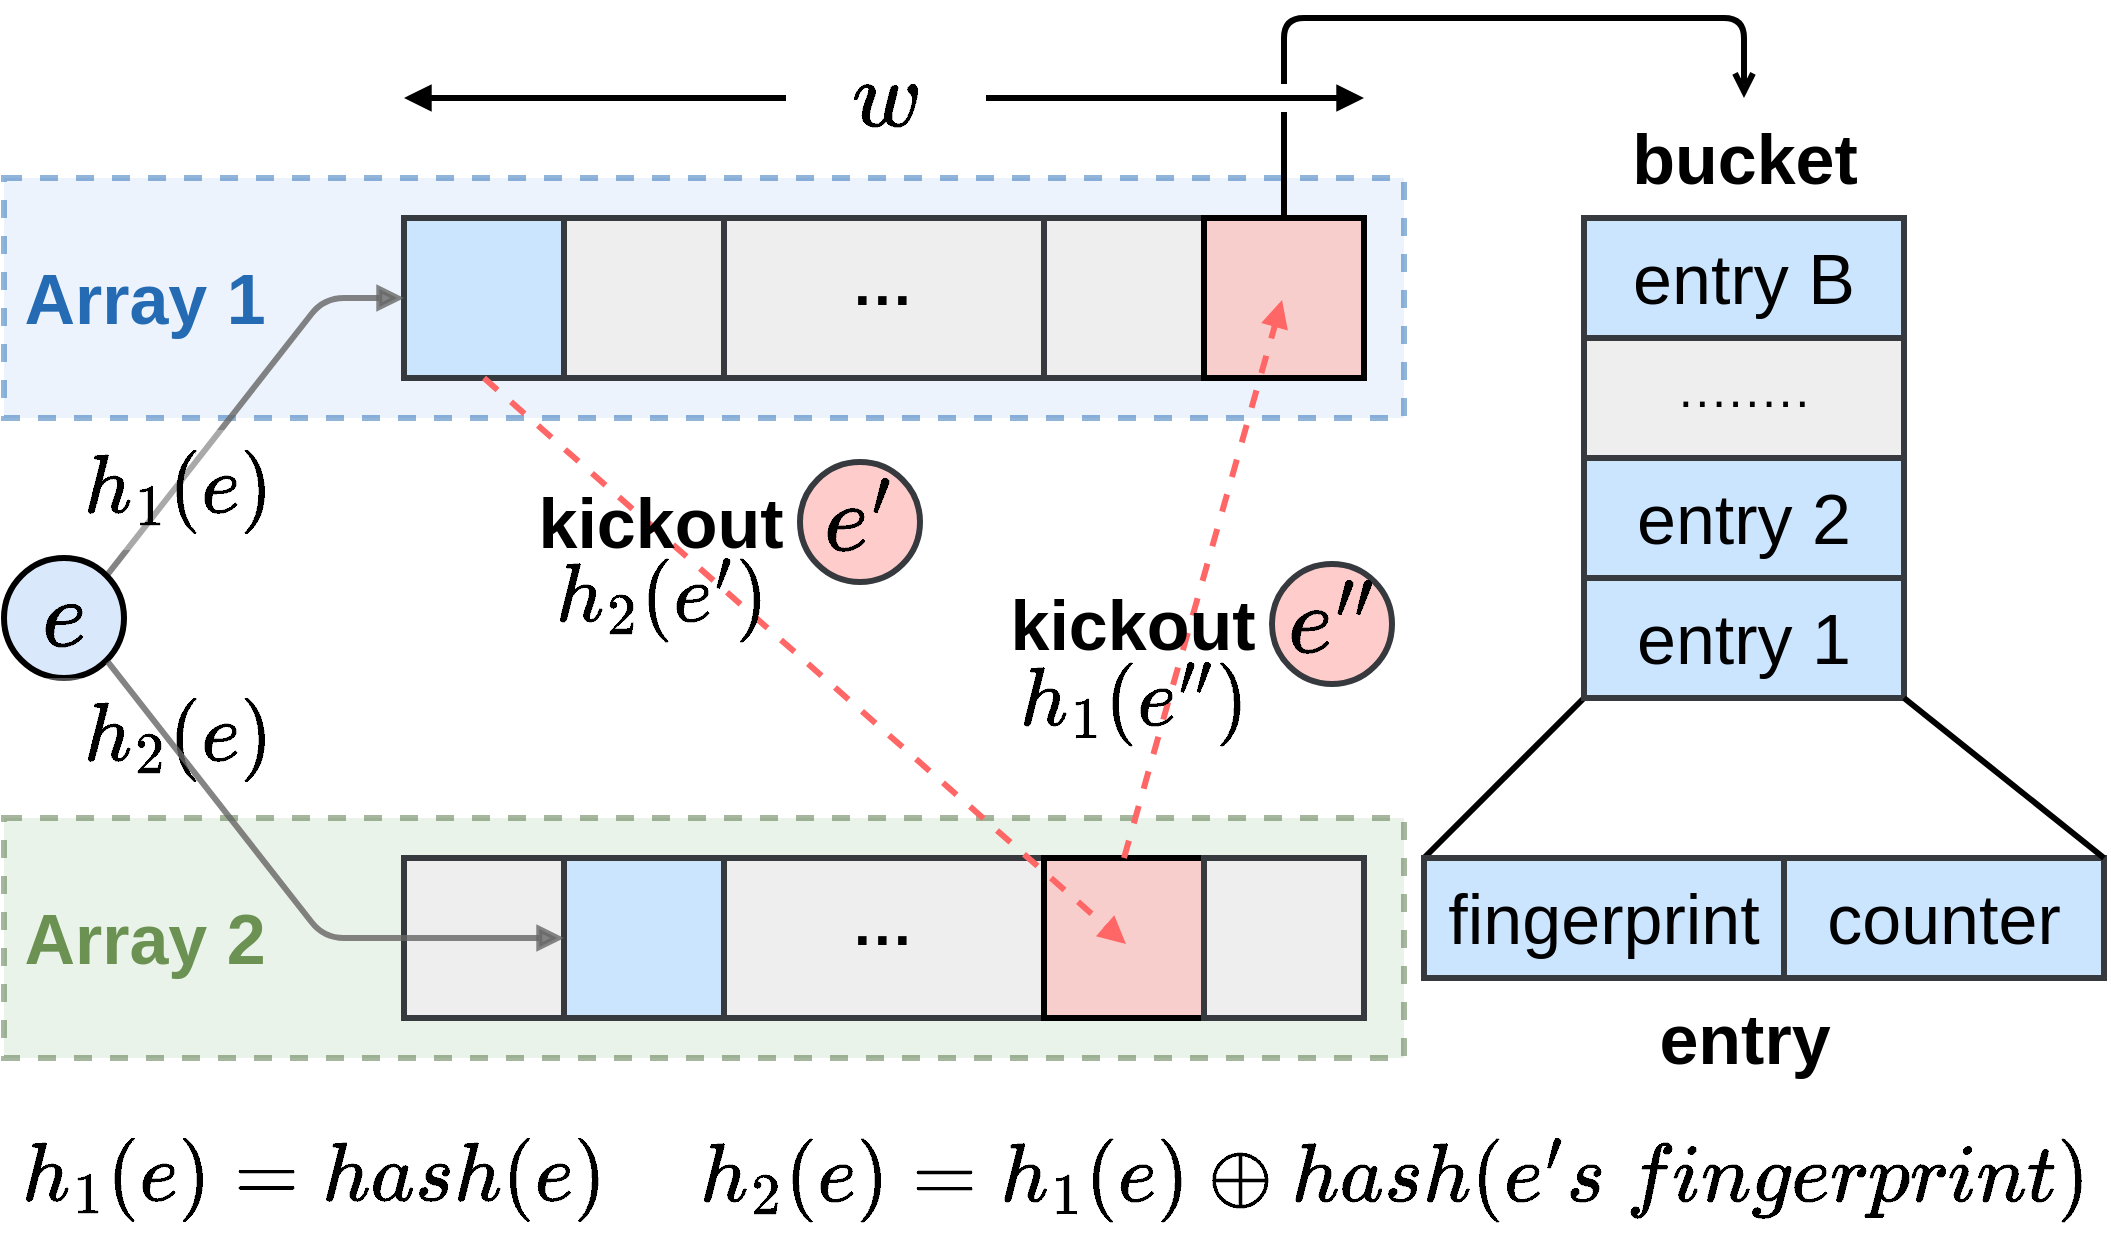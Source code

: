 <mxfile version="20.3.0" type="github" pages="13">
  <diagram id="V1oaGlMTSQQ7UraVtOu0" name="CC结构">
    <mxGraphModel dx="2222" dy="757" grid="1" gridSize="10" guides="1" tooltips="1" connect="1" arrows="1" fold="1" page="0" pageScale="1" pageWidth="827" pageHeight="1169" math="1" shadow="0">
      <root>
        <mxCell id="0" />
        <mxCell id="1" parent="0" />
        <mxCell id="f6uvBAEeo4CEo5dw0ya7-1" value="" style="rounded=0;whiteSpace=wrap;html=1;labelBackgroundColor=#ffffff;fontFamily=Helvetica;strokeWidth=3;dashed=1;fillColor=#d5e8d4;opacity=50;strokeColor=#506E3E;" parent="1" vertex="1">
          <mxGeometry x="-400" y="420" width="700" height="120" as="geometry" />
        </mxCell>
        <mxCell id="UQxJ8_cG_HL-dzPjw_QQ-1" value="" style="rounded=0;whiteSpace=wrap;html=1;labelBackgroundColor=#ffffff;fontFamily=Helvetica;strokeWidth=3;dashed=1;fillColor=#dae8fc;opacity=50;strokeColor=#246BB3;" parent="1" vertex="1">
          <mxGeometry x="-400" y="100" width="700" height="120" as="geometry" />
        </mxCell>
        <mxCell id="x8S9NzMH1xu4llDqmko2-1" value="" style="whiteSpace=wrap;html=1;aspect=fixed;fontStyle=1;fillColor=#cce5ff;fontFamily=Helvetica;fontSize=30;strokeWidth=3;strokeColor=#36393d;" parent="1" vertex="1">
          <mxGeometry x="-200" y="120" width="80" height="80" as="geometry" />
        </mxCell>
        <mxCell id="x8S9NzMH1xu4llDqmko2-2" value="" style="whiteSpace=wrap;html=1;aspect=fixed;fontStyle=1;fillColor=#eeeeee;fontFamily=Helvetica;fontSize=30;strokeWidth=3;strokeColor=#36393d;" parent="1" vertex="1">
          <mxGeometry x="-120" y="120" width="80" height="80" as="geometry" />
        </mxCell>
        <mxCell id="x8S9NzMH1xu4llDqmko2-3" value="&lt;font style=&quot;font-size: 30px;&quot;&gt;···&lt;/font&gt;" style="rounded=0;whiteSpace=wrap;html=1;fontStyle=1;fillColor=#eeeeee;fontFamily=Helvetica;fontSize=30;strokeWidth=3;strokeColor=#36393d;" parent="1" vertex="1">
          <mxGeometry x="-40" y="120" width="160" height="80" as="geometry" />
        </mxCell>
        <mxCell id="x8S9NzMH1xu4llDqmko2-4" value="" style="whiteSpace=wrap;html=1;aspect=fixed;fontStyle=1;fillColor=#eeeeee;fontFamily=Helvetica;fontSize=30;strokeWidth=3;strokeColor=#36393d;" parent="1" vertex="1">
          <mxGeometry x="120" y="120" width="80" height="80" as="geometry" />
        </mxCell>
        <mxCell id="x8S9NzMH1xu4llDqmko2-5" value="" style="whiteSpace=wrap;html=1;aspect=fixed;fontStyle=1;fillColor=#f8cecc;fontFamily=Helvetica;fontSize=30;strokeWidth=3;" parent="1" vertex="1">
          <mxGeometry x="200" y="120" width="80" height="80" as="geometry" />
        </mxCell>
        <mxCell id="x8S9NzMH1xu4llDqmko2-6" value="" style="whiteSpace=wrap;html=1;aspect=fixed;fontStyle=1;fillColor=#eeeeee;fontFamily=Helvetica;fontSize=30;strokeWidth=3;strokeColor=#36393d;" parent="1" vertex="1">
          <mxGeometry x="-200" y="440" width="80" height="80" as="geometry" />
        </mxCell>
        <mxCell id="x8S9NzMH1xu4llDqmko2-7" value="" style="whiteSpace=wrap;html=1;aspect=fixed;fontStyle=1;fillColor=#cce5ff;fontFamily=Helvetica;fontSize=30;strokeWidth=3;strokeColor=#36393d;" parent="1" vertex="1">
          <mxGeometry x="-120" y="440" width="80" height="80" as="geometry" />
        </mxCell>
        <mxCell id="x8S9NzMH1xu4llDqmko2-8" value="&lt;font style=&quot;font-size: 30px;&quot;&gt;···&lt;/font&gt;" style="rounded=0;whiteSpace=wrap;html=1;fontStyle=1;fillColor=#eeeeee;fontFamily=Helvetica;fontSize=30;strokeWidth=3;strokeColor=#36393d;" parent="1" vertex="1">
          <mxGeometry x="-40" y="440" width="160" height="80" as="geometry" />
        </mxCell>
        <mxCell id="x8S9NzMH1xu4llDqmko2-9" value="" style="whiteSpace=wrap;html=1;aspect=fixed;fontStyle=1;fillColor=#f8cecc;fontFamily=Helvetica;fontSize=30;strokeWidth=3;" parent="1" vertex="1">
          <mxGeometry x="120" y="440" width="80" height="80" as="geometry" />
        </mxCell>
        <mxCell id="x8S9NzMH1xu4llDqmko2-10" value="" style="whiteSpace=wrap;html=1;aspect=fixed;fontStyle=1;fillColor=#eeeeee;fontFamily=Helvetica;fontSize=30;strokeWidth=3;strokeColor=#36393d;" parent="1" vertex="1">
          <mxGeometry x="200" y="440" width="80" height="80" as="geometry" />
        </mxCell>
        <mxCell id="x8S9NzMH1xu4llDqmko2-12" style="orthogonalLoop=1;jettySize=auto;html=1;rounded=1;strokeWidth=3;fontStyle=1;fontFamily=Helvetica;fontSize=30;exitX=1;exitY=0;exitDx=0;exitDy=0;entryX=0;entryY=0.5;entryDx=0;entryDy=0;endArrow=block;endFill=1;fillColor=#f5f5f5;strokeColor=#666666;opacity=80;" parent="1" source="o4O2-yQJf4LwTC5NeuEM-1" target="x8S9NzMH1xu4llDqmko2-1" edge="1">
          <mxGeometry relative="1" as="geometry">
            <mxPoint x="-220" y="180" as="targetPoint" />
            <mxPoint x="-328.235" y="303.447" as="sourcePoint" />
            <Array as="points">
              <mxPoint x="-240" y="160" />
            </Array>
          </mxGeometry>
        </mxCell>
        <mxCell id="x8S9NzMH1xu4llDqmko2-29" value="&lt;font style=&quot;font-size: 35px&quot;&gt;&lt;b&gt;bucket&lt;/b&gt;&lt;/font&gt;" style="text;html=1;align=center;verticalAlign=middle;resizable=0;points=[];autosize=1;fontStyle=0;fontFamily=Helvetica;fontSize=30;strokeWidth=3;" parent="1" vertex="1">
          <mxGeometry x="400" y="60" width="140" height="60" as="geometry" />
        </mxCell>
        <mxCell id="UQxJ8_cG_HL-dzPjw_QQ-2" style="edgeStyle=none;rounded=1;jumpStyle=gap;jumpSize=6;orthogonalLoop=1;jettySize=auto;html=1;shadow=0;fontFamily=Helvetica;fontSize=35;fontColor=#D4E1F5;startArrow=none;startFill=0;endArrow=block;endFill=1;strokeColor=#000000;strokeWidth=3;" parent="1" source="12SoXHAIW-PFJhr2TRfm-2" edge="1">
          <mxGeometry relative="1" as="geometry">
            <mxPoint x="-200" y="60" as="targetPoint" />
            <mxPoint x="-20" y="50" as="sourcePoint" />
          </mxGeometry>
        </mxCell>
        <mxCell id="UQxJ8_cG_HL-dzPjw_QQ-3" style="edgeStyle=none;rounded=1;jumpStyle=gap;jumpSize=6;orthogonalLoop=1;jettySize=auto;html=1;shadow=0;fontFamily=Helvetica;fontSize=35;fontColor=#D4E1F5;startArrow=none;startFill=0;endArrow=block;endFill=1;strokeColor=#000000;strokeWidth=3;" parent="1" source="12SoXHAIW-PFJhr2TRfm-2" edge="1">
          <mxGeometry relative="1" as="geometry">
            <mxPoint x="280" y="60" as="targetPoint" />
            <mxPoint x="130" y="60" as="sourcePoint" />
          </mxGeometry>
        </mxCell>
        <mxCell id="x8S9NzMH1xu4llDqmko2-45" style="edgeStyle=orthogonalEdgeStyle;orthogonalLoop=1;jettySize=auto;html=1;entryX=0.5;entryY=0;entryDx=0;entryDy=0;entryPerimeter=0;startArrow=none;startFill=0;endArrow=open;endFill=0;endSize=6;strokeColor=#000000;strokeWidth=3;fontStyle=1;jumpStyle=gap;jumpSize=10;rounded=1;fontFamily=Helvetica;fontSize=30;" parent="1" source="x8S9NzMH1xu4llDqmko2-5" target="x8S9NzMH1xu4llDqmko2-29" edge="1">
          <mxGeometry relative="1" as="geometry">
            <mxPoint x="240" y="60" as="sourcePoint" />
            <Array as="points">
              <mxPoint x="240" y="20" />
              <mxPoint x="470" y="20" />
            </Array>
          </mxGeometry>
        </mxCell>
        <mxCell id="-CqkMzrQlvju-AGW4vCq-2" style="edgeStyle=none;curved=1;jumpStyle=gap;jumpSize=10;orthogonalLoop=1;jettySize=auto;html=1;exitX=0.5;exitY=0;exitDx=0;exitDy=0;startArrow=none;startFill=0;endArrow=none;endFill=0;strokeColor=#000000;strokeWidth=4;fontFamily=Helvetica;fontSize=30;" parent="1" edge="1">
          <mxGeometry relative="1" as="geometry">
            <mxPoint x="-355" y="291" as="sourcePoint" />
            <mxPoint x="-355" y="291" as="targetPoint" />
          </mxGeometry>
        </mxCell>
        <mxCell id="A5U1H3bUWEdOwhoRLn7B-1" value="&lt;font style=&quot;font-size: 35px;&quot;&gt;\(h_1(e)=hash(e)\)&lt;/font&gt;" style="text;html=1;align=center;verticalAlign=middle;resizable=0;points=[];autosize=1;fontFamily=Helvetica;fontStyle=2;strokeWidth=3;fontSize=40;" parent="1" vertex="1">
          <mxGeometry x="-400" y="567" width="310" height="60" as="geometry" />
        </mxCell>
        <mxCell id="o4O2-yQJf4LwTC5NeuEM-1" value="&lt;font style=&quot;font-size: 40px&quot;&gt;\(e\)&lt;/font&gt;" style="ellipse;whiteSpace=wrap;html=1;aspect=fixed;shadow=0;fillColor=#dae8fc;fontFamily=Helvetica;perimeterSpacing=1;strokeWidth=3;fontStyle=0;" parent="1" vertex="1">
          <mxGeometry x="-400" y="290" width="60" height="60" as="geometry" />
        </mxCell>
        <mxCell id="vH_MH6Bf9MjtSLUiO1Ew-1" style="rounded=1;orthogonalLoop=1;jettySize=auto;html=1;exitX=0.5;exitY=1;exitDx=0;exitDy=0;entryX=0.512;entryY=0.538;entryDx=0;entryDy=0;fontFamily=Helvetica;startArrow=none;startFill=0;endArrow=block;endFill=1;strokeWidth=3;strokeColor=#FF6666;dashed=1;entryPerimeter=0;" parent="1" source="x8S9NzMH1xu4llDqmko2-1" target="x8S9NzMH1xu4llDqmko2-9" edge="1">
          <mxGeometry relative="1" as="geometry">
            <mxPoint x="-240" y="180" as="sourcePoint" />
            <mxPoint x="-40.0" y="500.0" as="targetPoint" />
          </mxGeometry>
        </mxCell>
        <mxCell id="MO_tzVOkeKUFuNIiigYc-1" style="rounded=1;orthogonalLoop=1;jettySize=auto;html=1;exitX=0.5;exitY=0;exitDx=0;exitDy=0;entryX=0.488;entryY=0.513;entryDx=0;entryDy=0;fontFamily=Helvetica;startArrow=none;startFill=0;endArrow=block;endFill=1;strokeWidth=3;strokeColor=#FF6666;dashed=1;entryPerimeter=0;" parent="1" source="x8S9NzMH1xu4llDqmko2-9" target="x8S9NzMH1xu4llDqmko2-5" edge="1">
          <mxGeometry relative="1" as="geometry">
            <mxPoint x="-230" y="190" as="sourcePoint" />
            <mxPoint x="-30.0" y="510.0" as="targetPoint" />
          </mxGeometry>
        </mxCell>
        <mxCell id="5tQIKJ0gdeUqqqGIHrfF-1" value="&lt;font style=&quot;font-size: 35px&quot;&gt;entry B&lt;/font&gt;" style="rounded=0;whiteSpace=wrap;html=1;fontFamily=Helvetica;strokeWidth=3;fillColor=#cce5ff;strokeColor=#36393d;" parent="1" vertex="1">
          <mxGeometry x="390" y="120" width="160" height="60" as="geometry" />
        </mxCell>
        <mxCell id="ubfKcVriQ6-RS2zcLT_w-9" style="rounded=1;jumpStyle=gap;jumpSize=6;orthogonalLoop=1;jettySize=auto;html=1;exitX=0;exitY=1;exitDx=0;exitDy=0;shadow=0;fontFamily=Helvetica;fontSize=35;fontColor=#D4E1F5;startArrow=none;startFill=0;endArrow=none;endFill=0;strokeWidth=3;entryX=0;entryY=0;entryDx=0;entryDy=0;" parent="1" source="5tQIKJ0gdeUqqqGIHrfF-3" target="ubfKcVriQ6-RS2zcLT_w-7" edge="1">
          <mxGeometry relative="1" as="geometry">
            <mxPoint x="330" y="410" as="targetPoint" />
          </mxGeometry>
        </mxCell>
        <mxCell id="5tQIKJ0gdeUqqqGIHrfF-3" value="&lt;font style=&quot;font-size: 35px&quot;&gt;entry 1&lt;/font&gt;" style="rounded=0;whiteSpace=wrap;html=1;fontFamily=Helvetica;strokeWidth=3;fillColor=#cce5ff;strokeColor=#36393d;" parent="1" vertex="1">
          <mxGeometry x="390" y="300" width="160" height="60" as="geometry" />
        </mxCell>
        <mxCell id="5tQIKJ0gdeUqqqGIHrfF-4" value="&lt;font style=&quot;font-size: 35px&quot;&gt;entry 2&lt;/font&gt;" style="rounded=0;whiteSpace=wrap;html=1;fontFamily=Helvetica;strokeWidth=3;fillColor=#cce5ff;strokeColor=#36393d;" parent="1" vertex="1">
          <mxGeometry x="390" y="240" width="160" height="60" as="geometry" />
        </mxCell>
        <mxCell id="-n_OZxMcCky4aO-aV0SG-1" value="&lt;span style=&quot;font-size: 25px&quot;&gt;········&lt;/span&gt;" style="rounded=0;whiteSpace=wrap;html=1;fontFamily=Helvetica;strokeColor=#36393d;strokeWidth=3;fillColor=#eeeeee;" parent="1" vertex="1">
          <mxGeometry x="390" y="180" width="160" height="60" as="geometry" />
        </mxCell>
        <mxCell id="ubfKcVriQ6-RS2zcLT_w-1" value="&lt;span style=&quot;font-size: 40px;&quot;&gt;\(e&#39;\)&lt;/span&gt;" style="ellipse;whiteSpace=wrap;html=1;aspect=fixed;shadow=0;fillColor=#ffcccc;fontFamily=Helvetica;perimeterSpacing=1;strokeWidth=3;fontStyle=0;strokeColor=#36393d;" parent="1" vertex="1">
          <mxGeometry x="-2" y="242" width="60" height="60" as="geometry" />
        </mxCell>
        <mxCell id="ubfKcVriQ6-RS2zcLT_w-3" value="&lt;font style=&quot;font-size: 35px&quot;&gt;kickout&lt;/font&gt;" style="text;html=1;align=center;verticalAlign=middle;resizable=0;points=[];autosize=1;rotation=0;fontStyle=1;fontFamily=Helvetica;fontSize=35;strokeWidth=3;labelBackgroundColor=none;fillColor=none;opacity=30;" parent="1" vertex="1">
          <mxGeometry x="94" y="298" width="140" height="50" as="geometry" />
        </mxCell>
        <mxCell id="ubfKcVriQ6-RS2zcLT_w-4" value="\(h_1(e&#39;&#39;)\)" style="text;html=1;align=center;verticalAlign=middle;resizable=0;points=[];autosize=1;rotation=0;fontStyle=2;fontFamily=Helvetica;fontSize=35;strokeWidth=3;labelBackgroundColor=none;fillColor=none;opacity=30;" parent="1" vertex="1">
          <mxGeometry x="74.5" y="332" width="180" height="60" as="geometry" />
        </mxCell>
        <mxCell id="ubfKcVriQ6-RS2zcLT_w-5" value="&lt;span style=&quot;font-size: 40px;&quot;&gt;\(e&#39;&#39;\)&lt;/span&gt;" style="ellipse;whiteSpace=wrap;html=1;aspect=fixed;shadow=0;fillColor=#ffcccc;fontFamily=Helvetica;perimeterSpacing=1;strokeWidth=3;fontStyle=0;strokeColor=#36393d;" parent="1" vertex="1">
          <mxGeometry x="234" y="293" width="60" height="60" as="geometry" />
        </mxCell>
        <mxCell id="ubfKcVriQ6-RS2zcLT_w-7" value="&lt;font style=&quot;font-size: 35px&quot;&gt;fingerprint&lt;/font&gt;" style="rounded=0;whiteSpace=wrap;html=1;fontFamily=Helvetica;strokeWidth=3;fillColor=#cce5ff;strokeColor=#36393d;" parent="1" vertex="1">
          <mxGeometry x="310" y="440" width="180" height="60" as="geometry" />
        </mxCell>
        <mxCell id="ubfKcVriQ6-RS2zcLT_w-8" value="&lt;font style=&quot;font-size: 35px&quot;&gt;counter&lt;/font&gt;" style="rounded=0;whiteSpace=wrap;html=1;fontFamily=Helvetica;strokeWidth=3;fillColor=#cce5ff;strokeColor=#36393d;" parent="1" vertex="1">
          <mxGeometry x="490" y="440" width="160" height="60" as="geometry" />
        </mxCell>
        <mxCell id="ubfKcVriQ6-RS2zcLT_w-10" style="rounded=1;jumpStyle=gap;jumpSize=6;orthogonalLoop=1;jettySize=auto;html=1;exitX=1;exitY=1;exitDx=0;exitDy=0;shadow=0;fontFamily=Helvetica;fontSize=35;fontColor=#D4E1F5;startArrow=none;startFill=0;endArrow=none;endFill=0;strokeWidth=3;entryX=1;entryY=0;entryDx=0;entryDy=0;" parent="1" source="5tQIKJ0gdeUqqqGIHrfF-3" target="ubfKcVriQ6-RS2zcLT_w-8" edge="1">
          <mxGeometry relative="1" as="geometry">
            <mxPoint x="320" y="450" as="targetPoint" />
            <mxPoint x="400" y="370" as="sourcePoint" />
          </mxGeometry>
        </mxCell>
        <mxCell id="GHpc7pOo1FmsVJGvmCv2-1" value="&lt;font style=&quot;font-size: 35px&quot;&gt;&lt;b&gt;entry&lt;/b&gt;&lt;/font&gt;" style="text;html=1;align=center;verticalAlign=middle;resizable=0;points=[];autosize=1;fontStyle=0;fontFamily=Helvetica;fontSize=30;strokeWidth=3;" parent="1" vertex="1">
          <mxGeometry x="415" y="500" width="110" height="60" as="geometry" />
        </mxCell>
        <mxCell id="f6uvBAEeo4CEo5dw0ya7-2" value="&lt;font style=&quot;font-size: 35px;&quot;&gt;Array 1&lt;/font&gt;" style="text;html=1;align=center;verticalAlign=middle;resizable=0;points=[];autosize=1;fontStyle=1;fontFamily=Helvetica;fontSize=33;strokeWidth=3;fontColor=#246BB3;" parent="1" vertex="1">
          <mxGeometry x="-400" y="130" width="140" height="60" as="geometry" />
        </mxCell>
        <mxCell id="f6uvBAEeo4CEo5dw0ya7-3" value="&lt;font style=&quot;&quot;&gt;&lt;font style=&quot;font-size: 35px;&quot; color=&quot;#6b9153&quot;&gt;Array 2&lt;/font&gt;&lt;/font&gt;&lt;font style=&quot;font-size: 33px;&quot; color=&quot;#246bb3&quot;&gt;&lt;br style=&quot;font-size: 33px;&quot;&gt;&lt;/font&gt;" style="text;html=1;align=center;verticalAlign=middle;resizable=0;points=[];autosize=1;fontStyle=1;fontFamily=Helvetica;fontSize=33;strokeWidth=3;" parent="1" vertex="1">
          <mxGeometry x="-400" y="450" width="140" height="60" as="geometry" />
        </mxCell>
        <mxCell id="12SoXHAIW-PFJhr2TRfm-2" value="\(w\)" style="text;html=1;align=center;verticalAlign=middle;resizable=0;points=[];autosize=1;strokeColor=none;fontSize=40;fontStyle=0" parent="1" vertex="1">
          <mxGeometry x="-9" y="30" width="100" height="60" as="geometry" />
        </mxCell>
        <mxCell id="x8S9NzMH1xu4llDqmko2-14" value="&lt;span style=&quot;font-size: 35px; font-weight: 400;&quot;&gt;\(h_1(e)\)&lt;/span&gt;" style="text;html=1;align=center;verticalAlign=middle;resizable=0;points=[];autosize=1;rotation=0;fontStyle=3;fontFamily=Helvetica;fontSize=30;strokeWidth=3;fillColor=#ffffff;opacity=30;" parent="1" vertex="1">
          <mxGeometry x="-398" y="226" width="170" height="60" as="geometry" />
        </mxCell>
        <mxCell id="x8S9NzMH1xu4llDqmko2-15" value="&lt;span style=&quot;font-size: 35px; font-weight: 400;&quot;&gt;\(h_2(e)\)&lt;/span&gt;" style="text;html=1;align=center;verticalAlign=middle;resizable=0;points=[];autosize=1;rotation=0;fontStyle=3;fontFamily=Helvetica;fontSize=30;strokeWidth=3;shadow=0;fillColor=#ffffff;opacity=30;rounded=0;glass=0;sketch=0;" parent="1" vertex="1">
          <mxGeometry x="-398" y="350" width="170" height="60" as="geometry" />
        </mxCell>
        <mxCell id="x8S9NzMH1xu4llDqmko2-20" value="&lt;font style=&quot;font-size: 35px&quot;&gt;kickout&lt;/font&gt;" style="text;html=1;align=center;verticalAlign=middle;resizable=0;points=[];autosize=1;rotation=0;fontStyle=1;fontFamily=Helvetica;fontSize=30;strokeWidth=3;labelBackgroundColor=none;fillColor=none;opacity=30;" parent="1" vertex="1">
          <mxGeometry x="-142" y="252" width="140" height="40" as="geometry" />
        </mxCell>
        <mxCell id="x8S9NzMH1xu4llDqmko2-21" value="&lt;span style=&quot;font-size: 35px;&quot;&gt;\(h_2(e&#39;)\)&lt;/span&gt;" style="text;html=1;align=center;verticalAlign=middle;resizable=0;points=[];autosize=1;rotation=0;fontStyle=2;fontFamily=Helvetica;fontSize=30;strokeWidth=3;labelBackgroundColor=none;fillColor=none;opacity=30;" parent="1" vertex="1">
          <mxGeometry x="-157" y="280" width="170" height="60" as="geometry" />
        </mxCell>
        <mxCell id="x8S9NzMH1xu4llDqmko2-13" style="edgeStyle=none;rounded=1;orthogonalLoop=1;jettySize=auto;html=1;entryX=1;entryY=0.5;entryDx=0;entryDy=0;strokeWidth=3;fontStyle=1;exitX=1;exitY=1;exitDx=0;exitDy=0;fontFamily=Helvetica;fontSize=30;endArrow=block;endFill=1;fillColor=#f5f5f5;strokeColor=#666666;opacity=80;" parent="1" source="o4O2-yQJf4LwTC5NeuEM-1" target="x8S9NzMH1xu4llDqmko2-6" edge="1">
          <mxGeometry relative="1" as="geometry">
            <mxPoint x="-330.251" y="350.749" as="sourcePoint" />
            <Array as="points">
              <mxPoint x="-240" y="480" />
            </Array>
          </mxGeometry>
        </mxCell>
        <mxCell id="7yKPrqPJk-X39OtKgb-H-1" value="&lt;font style=&quot;font-size: 35px;&quot;&gt;\(h_2(e)=h_1(e)\oplus hash(e&#39;s\ fingerprint)\)&lt;/font&gt;" style="text;html=1;align=center;verticalAlign=middle;resizable=0;points=[];autosize=1;fontFamily=Helvetica;fontStyle=2;strokeWidth=3;fontSize=40;" vertex="1" parent="1">
          <mxGeometry x="-60" y="567" width="710" height="60" as="geometry" />
        </mxCell>
      </root>
    </mxGraphModel>
  </diagram>
  <diagram name="BS结构" id="NirXee64LMQGKMhSsUNp">
    <mxGraphModel dx="1822" dy="1157" grid="1" gridSize="10" guides="1" tooltips="1" connect="1" arrows="1" fold="1" page="0" pageScale="1" pageWidth="827" pageHeight="1169" math="1" shadow="0">
      <root>
        <mxCell id="lvB1oG1zUtqFVIChwk9T-0" />
        <mxCell id="lvB1oG1zUtqFVIChwk9T-1" parent="lvB1oG1zUtqFVIChwk9T-0" />
        <mxCell id="lvB1oG1zUtqFVIChwk9T-43" value="&lt;font style=&quot;font-size: 35px ; font-weight: normal&quot;&gt;hash(e)&lt;/font&gt;" style="text;html=1;align=center;verticalAlign=middle;resizable=0;points=[];autosize=1;rotation=0;fontStyle=3;fontFamily=Helvetica;fontSize=30;strokeWidth=3;fillColor=#ffffff;opacity=30;" parent="lvB1oG1zUtqFVIChwk9T-1" vertex="1">
          <mxGeometry x="-50" y="41.5" width="130" height="40" as="geometry" />
        </mxCell>
        <mxCell id="lvB1oG1zUtqFVIChwk9T-4" value="" style="whiteSpace=wrap;html=1;aspect=fixed;fontStyle=1;fillColor=#EEEEEE;fontFamily=Helvetica;fontSize=30;strokeWidth=3;strokeColor=#36393d;" parent="lvB1oG1zUtqFVIChwk9T-1" vertex="1">
          <mxGeometry x="-320" y="110" width="100" height="100" as="geometry" />
        </mxCell>
        <mxCell id="lvB1oG1zUtqFVIChwk9T-5" value="" style="whiteSpace=wrap;html=1;aspect=fixed;fontStyle=1;fillColor=#CCE5FF;fontFamily=Helvetica;fontSize=30;strokeWidth=3;strokeColor=#36393d;" parent="lvB1oG1zUtqFVIChwk9T-1" vertex="1">
          <mxGeometry x="-220" y="110" width="100" height="100" as="geometry" />
        </mxCell>
        <mxCell id="lvB1oG1zUtqFVIChwk9T-6" value="· · · · · ·" style="rounded=0;whiteSpace=wrap;html=1;fontStyle=1;fillColor=#eeeeee;fontFamily=Helvetica;fontSize=30;strokeWidth=3;strokeColor=#36393d;" parent="lvB1oG1zUtqFVIChwk9T-1" vertex="1">
          <mxGeometry x="-120" y="110" width="200" height="100" as="geometry" />
        </mxCell>
        <mxCell id="lvB1oG1zUtqFVIChwk9T-7" value="" style="whiteSpace=wrap;html=1;aspect=fixed;fontStyle=1;fillColor=#eeeeee;fontFamily=Helvetica;fontSize=30;strokeWidth=3;strokeColor=#36393d;" parent="lvB1oG1zUtqFVIChwk9T-1" vertex="1">
          <mxGeometry x="80" y="110" width="100" height="100" as="geometry" />
        </mxCell>
        <mxCell id="lvB1oG1zUtqFVIChwk9T-8" value="" style="whiteSpace=wrap;html=1;aspect=fixed;fontStyle=1;fillColor=#f8cecc;fontFamily=Helvetica;fontSize=30;strokeWidth=3;" parent="lvB1oG1zUtqFVIChwk9T-1" vertex="1">
          <mxGeometry x="180" y="110" width="100" height="100" as="geometry" />
        </mxCell>
        <mxCell id="lvB1oG1zUtqFVIChwk9T-14" style="orthogonalLoop=1;jettySize=auto;html=1;rounded=1;strokeWidth=3;fontStyle=1;fontFamily=Helvetica;fontSize=30;exitX=0;exitY=1;exitDx=0;exitDy=0;entryX=0.5;entryY=0;entryDx=0;entryDy=0;endArrow=block;endFill=1;fillColor=#f5f5f5;strokeColor=#666666;opacity=80;" parent="lvB1oG1zUtqFVIChwk9T-1" source="lvB1oG1zUtqFVIChwk9T-24" target="lvB1oG1zUtqFVIChwk9T-5" edge="1">
          <mxGeometry relative="1" as="geometry">
            <mxPoint x="-220" y="180" as="targetPoint" />
            <mxPoint x="-328.235" y="303.447" as="sourcePoint" />
          </mxGeometry>
        </mxCell>
        <mxCell id="lvB1oG1zUtqFVIChwk9T-15" value="&lt;font style=&quot;font-size: 35px&quot;&gt;ordered bucket&lt;/font&gt;" style="text;html=1;align=center;verticalAlign=middle;resizable=0;points=[];autosize=1;fontStyle=0;fontFamily=Helvetica;fontSize=30;strokeWidth=3;" parent="lvB1oG1zUtqFVIChwk9T-1" vertex="1">
          <mxGeometry x="335" y="-100" width="250" height="40" as="geometry" />
        </mxCell>
        <mxCell id="lvB1oG1zUtqFVIChwk9T-16" style="edgeStyle=none;rounded=1;jumpStyle=gap;jumpSize=6;orthogonalLoop=1;jettySize=auto;html=1;shadow=0;fontFamily=Helvetica;fontSize=35;fontColor=#D4E1F5;startArrow=none;startFill=0;endArrow=block;endFill=1;strokeColor=#000000;strokeWidth=3;exitX=-0.006;exitY=0.599;exitDx=0;exitDy=0;exitPerimeter=0;" parent="lvB1oG1zUtqFVIChwk9T-1" source="lvB1oG1zUtqFVIChwk9T-42" edge="1">
          <mxGeometry relative="1" as="geometry">
            <mxPoint x="-320" y="240" as="targetPoint" />
            <mxPoint x="-80" y="235" as="sourcePoint" />
          </mxGeometry>
        </mxCell>
        <mxCell id="lvB1oG1zUtqFVIChwk9T-17" style="edgeStyle=none;rounded=1;jumpStyle=gap;jumpSize=6;orthogonalLoop=1;jettySize=auto;html=1;shadow=0;fontFamily=Helvetica;fontSize=35;fontColor=#D4E1F5;startArrow=none;startFill=0;endArrow=block;endFill=1;strokeColor=#000000;strokeWidth=3;" parent="lvB1oG1zUtqFVIChwk9T-1" edge="1">
          <mxGeometry relative="1" as="geometry">
            <mxPoint x="280" y="240" as="targetPoint" />
            <mxPoint x="46" y="240" as="sourcePoint" />
          </mxGeometry>
        </mxCell>
        <mxCell id="lvB1oG1zUtqFVIChwk9T-19" style="edgeStyle=none;curved=1;jumpStyle=gap;jumpSize=10;orthogonalLoop=1;jettySize=auto;html=1;exitX=0.5;exitY=0;exitDx=0;exitDy=0;startArrow=none;startFill=0;endArrow=none;endFill=0;strokeColor=#000000;strokeWidth=4;fontFamily=Helvetica;fontSize=30;" parent="lvB1oG1zUtqFVIChwk9T-1" edge="1">
          <mxGeometry relative="1" as="geometry">
            <mxPoint x="-355" y="291" as="sourcePoint" />
            <mxPoint x="-355" y="291" as="targetPoint" />
          </mxGeometry>
        </mxCell>
        <mxCell id="lvB1oG1zUtqFVIChwk9T-24" value="&lt;font style=&quot;font-size: 40px&quot;&gt;e&lt;/font&gt;" style="ellipse;whiteSpace=wrap;html=1;aspect=fixed;shadow=0;fillColor=#dae8fc;fontFamily=Helvetica;perimeterSpacing=1;strokeWidth=3;fontStyle=0;" parent="lvB1oG1zUtqFVIChwk9T-1" vertex="1">
          <mxGeometry x="10" y="-30" width="60" height="60" as="geometry" />
        </mxCell>
        <mxCell id="lvB1oG1zUtqFVIChwk9T-27" value="&lt;font style=&quot;font-size: 35px&quot;&gt;entry B&lt;/font&gt;" style="rounded=0;whiteSpace=wrap;html=1;fontFamily=Helvetica;strokeWidth=3;fillColor=#cce5ff;strokeColor=#36393d;" parent="lvB1oG1zUtqFVIChwk9T-1" vertex="1">
          <mxGeometry x="380" y="-50" width="160" height="60" as="geometry" />
        </mxCell>
        <mxCell id="lvB1oG1zUtqFVIChwk9T-28" style="rounded=1;jumpStyle=gap;jumpSize=6;orthogonalLoop=1;jettySize=auto;html=1;exitX=0;exitY=1;exitDx=0;exitDy=0;shadow=0;fontFamily=Helvetica;fontSize=35;fontColor=#D4E1F5;startArrow=none;startFill=0;endArrow=none;endFill=0;strokeWidth=3;entryX=0;entryY=0;entryDx=0;entryDy=0;" parent="lvB1oG1zUtqFVIChwk9T-1" source="lvB1oG1zUtqFVIChwk9T-29" target="lvB1oG1zUtqFVIChwk9T-36" edge="1">
          <mxGeometry relative="1" as="geometry">
            <mxPoint x="320" y="240" as="targetPoint" />
          </mxGeometry>
        </mxCell>
        <mxCell id="lvB1oG1zUtqFVIChwk9T-29" value="&lt;font style=&quot;font-size: 35px&quot;&gt;entry 1&lt;/font&gt;" style="rounded=0;whiteSpace=wrap;html=1;fontFamily=Helvetica;strokeWidth=3;fillColor=#cce5ff;strokeColor=#36393d;" parent="lvB1oG1zUtqFVIChwk9T-1" vertex="1">
          <mxGeometry x="380" y="130" width="160" height="60" as="geometry" />
        </mxCell>
        <mxCell id="lvB1oG1zUtqFVIChwk9T-30" value="&lt;font style=&quot;font-size: 35px&quot;&gt;entry 2&lt;/font&gt;" style="rounded=0;whiteSpace=wrap;html=1;fontFamily=Helvetica;strokeWidth=3;fillColor=#cce5ff;strokeColor=#36393d;" parent="lvB1oG1zUtqFVIChwk9T-1" vertex="1">
          <mxGeometry x="380" y="70" width="160" height="60" as="geometry" />
        </mxCell>
        <mxCell id="lvB1oG1zUtqFVIChwk9T-31" value="&lt;span style=&quot;font-size: 25px&quot;&gt;········&lt;/span&gt;" style="rounded=0;whiteSpace=wrap;html=1;fontFamily=Helvetica;strokeColor=#36393d;strokeWidth=3;fillColor=#eeeeee;" parent="lvB1oG1zUtqFVIChwk9T-1" vertex="1">
          <mxGeometry x="380" y="10" width="160" height="60" as="geometry" />
        </mxCell>
        <mxCell id="lvB1oG1zUtqFVIChwk9T-36" value="&lt;font style=&quot;font-size: 35px&quot;&gt;fingerprint&lt;/font&gt;" style="rounded=0;whiteSpace=wrap;html=1;fontFamily=Helvetica;strokeWidth=3;fillColor=#cce5ff;strokeColor=#36393d;" parent="lvB1oG1zUtqFVIChwk9T-1" vertex="1">
          <mxGeometry x="290" y="270" width="180" height="60" as="geometry" />
        </mxCell>
        <mxCell id="lvB1oG1zUtqFVIChwk9T-37" value="&lt;font style=&quot;font-size: 35px&quot;&gt;counter&lt;/font&gt;" style="rounded=0;whiteSpace=wrap;html=1;fontFamily=Helvetica;strokeWidth=3;fillColor=#cce5ff;strokeColor=#36393d;" parent="lvB1oG1zUtqFVIChwk9T-1" vertex="1">
          <mxGeometry x="470" y="270" width="160" height="60" as="geometry" />
        </mxCell>
        <mxCell id="lvB1oG1zUtqFVIChwk9T-38" style="rounded=1;jumpStyle=gap;jumpSize=6;orthogonalLoop=1;jettySize=auto;html=1;exitX=1;exitY=1;exitDx=0;exitDy=0;shadow=0;fontFamily=Helvetica;fontSize=35;fontColor=#D4E1F5;startArrow=none;startFill=0;endArrow=none;endFill=0;strokeWidth=3;entryX=1;entryY=0;entryDx=0;entryDy=0;" parent="lvB1oG1zUtqFVIChwk9T-1" source="lvB1oG1zUtqFVIChwk9T-29" target="lvB1oG1zUtqFVIChwk9T-37" edge="1">
          <mxGeometry relative="1" as="geometry">
            <mxPoint x="310" y="280" as="targetPoint" />
            <mxPoint x="390" y="200" as="sourcePoint" />
          </mxGeometry>
        </mxCell>
        <mxCell id="lvB1oG1zUtqFVIChwk9T-39" value="&lt;font style=&quot;font-size: 35px&quot;&gt;entry&lt;/font&gt;" style="text;html=1;align=center;verticalAlign=middle;resizable=0;points=[];autosize=1;fontStyle=0;fontFamily=Helvetica;fontSize=30;strokeWidth=3;" parent="lvB1oG1zUtqFVIChwk9T-1" vertex="1">
          <mxGeometry x="415" y="340" width="90" height="40" as="geometry" />
        </mxCell>
        <mxCell id="lvB1oG1zUtqFVIChwk9T-42" value="$$w$$" style="text;html=1;align=center;verticalAlign=middle;resizable=0;points=[];autosize=1;strokeColor=none;fontSize=40;fontStyle=0" parent="lvB1oG1zUtqFVIChwk9T-1" vertex="1">
          <mxGeometry x="-85" y="210" width="130" height="50" as="geometry" />
        </mxCell>
        <mxCell id="-xv0urPCxZN7tAGDdyeB-0" value="&lt;font style=&quot;font-size: 40px&quot; color=&quot;#616161&quot;&gt;&lt;b&gt;Data stream&lt;/b&gt;&lt;/font&gt;" style="ellipse;shape=cloud;whiteSpace=wrap;html=1;shadow=0;fontFamily=Helvetica;fillColor=#f5f5f5;strokeColor=#666666;fontColor=#333333;" parent="lvB1oG1zUtqFVIChwk9T-1" vertex="1">
          <mxGeometry x="-195.75" y="-160" width="495.75" height="120" as="geometry" />
        </mxCell>
        <mxCell id="80DyhmCQjYo7a0kcEWao-0" style="orthogonalLoop=1;jettySize=auto;html=1;startArrow=none;startFill=0;endArrow=block;endFill=0;strokeColor=#000000;strokeWidth=2;fontStyle=1;jumpStyle=gap;jumpSize=10;rounded=1;fontFamily=Helvetica;fontSize=30;entryX=0;entryY=0.5;entryDx=0;entryDy=0;shape=flexArrow;exitX=0.5;exitY=0;exitDx=0;exitDy=0;targetPerimeterSpacing=0;sourcePerimeterSpacing=0;endSize=8;shadow=1;sketch=0;" parent="lvB1oG1zUtqFVIChwk9T-1" source="lvB1oG1zUtqFVIChwk9T-8" target="lvB1oG1zUtqFVIChwk9T-31" edge="1">
          <mxGeometry relative="1" as="geometry">
            <mxPoint x="230" y="110" as="sourcePoint" />
            <mxPoint x="380" y="160" as="targetPoint" />
            <Array as="points">
              <mxPoint x="230" y="40" />
            </Array>
          </mxGeometry>
        </mxCell>
        <mxCell id="Fdv-hS4fnKTt8iypz9NX-0" value="&lt;font style=&quot;font-size: 35px&quot;&gt;Max freq.&lt;/font&gt;" style="text;html=1;align=center;verticalAlign=middle;resizable=0;points=[];autosize=1;fontStyle=0;fontFamily=Helvetica;fontSize=30;strokeWidth=3;" parent="lvB1oG1zUtqFVIChwk9T-1" vertex="1">
          <mxGeometry x="670" y="-50" width="160" height="40" as="geometry" />
        </mxCell>
        <mxCell id="Fdv-hS4fnKTt8iypz9NX-1" value="&lt;font style=&quot;font-size: 35px&quot;&gt;Min freq.&lt;/font&gt;" style="text;html=1;align=center;verticalAlign=middle;resizable=0;points=[];autosize=1;fontStyle=0;fontFamily=Helvetica;fontSize=30;strokeWidth=3;" parent="lvB1oG1zUtqFVIChwk9T-1" vertex="1">
          <mxGeometry x="592" y="150" width="150" height="40" as="geometry" />
        </mxCell>
        <mxCell id="77bbaIj1ZIfyZyFubJD--0" value="" style="rounded=0;whiteSpace=wrap;html=1;fontFamily=Helvetica;strokeWidth=3;fillColor=#f8cecc;strokeColor=none;gradientColor=#ea6b66;rotation=90;" parent="lvB1oG1zUtqFVIChwk9T-1" vertex="1">
          <mxGeometry x="601" y="-80" width="17" height="100" as="geometry" />
        </mxCell>
        <mxCell id="77bbaIj1ZIfyZyFubJD--3" value="" style="rounded=0;whiteSpace=wrap;html=1;fontFamily=Helvetica;strokeWidth=3;fillColor=#f8cecc;strokeColor=none;gradientColor=#ea6b66;rotation=90;direction=east;" parent="lvB1oG1zUtqFVIChwk9T-1" vertex="1">
          <mxGeometry x="597" y="-55" width="17" height="91" as="geometry" />
        </mxCell>
        <mxCell id="77bbaIj1ZIfyZyFubJD--4" value="" style="rounded=0;whiteSpace=wrap;html=1;fontFamily=Helvetica;strokeWidth=3;fillColor=#f8cecc;strokeColor=none;gradientColor=#ea6b66;rotation=90;imageAspect=1;absoluteArcSize=0;" parent="lvB1oG1zUtqFVIChwk9T-1" vertex="1">
          <mxGeometry x="592" y="-30" width="17" height="81" as="geometry" />
        </mxCell>
        <mxCell id="77bbaIj1ZIfyZyFubJD--5" value="" style="rounded=0;whiteSpace=wrap;html=1;fontFamily=Helvetica;strokeWidth=3;fillColor=#f8cecc;strokeColor=none;gradientColor=#ea6b66;rotation=90;" parent="lvB1oG1zUtqFVIChwk9T-1" vertex="1">
          <mxGeometry x="588" y="-6" width="17" height="73" as="geometry" />
        </mxCell>
        <mxCell id="77bbaIj1ZIfyZyFubJD--6" value="" style="rounded=0;whiteSpace=wrap;html=1;fontFamily=Helvetica;strokeWidth=3;fillColor=#f8cecc;strokeColor=none;gradientColor=#ea6b66;rotation=90;" parent="lvB1oG1zUtqFVIChwk9T-1" vertex="1">
          <mxGeometry x="582.5" y="19.5" width="17" height="62" as="geometry" />
        </mxCell>
        <mxCell id="77bbaIj1ZIfyZyFubJD--7" value="" style="rounded=0;whiteSpace=wrap;html=1;fontFamily=Helvetica;strokeWidth=3;fillColor=#f8cecc;strokeColor=none;gradientColor=#ea6b66;rotation=90;" parent="lvB1oG1zUtqFVIChwk9T-1" vertex="1">
          <mxGeometry x="578" y="44" width="17" height="53" as="geometry" />
        </mxCell>
        <mxCell id="77bbaIj1ZIfyZyFubJD--8" value="" style="rounded=0;whiteSpace=wrap;html=1;fontFamily=Helvetica;strokeWidth=3;fillColor=#f8cecc;strokeColor=none;gradientColor=#ea6b66;rotation=90;" parent="lvB1oG1zUtqFVIChwk9T-1" vertex="1">
          <mxGeometry x="573" y="69" width="17" height="43" as="geometry" />
        </mxCell>
        <mxCell id="77bbaIj1ZIfyZyFubJD--9" value="" style="rounded=0;whiteSpace=wrap;html=1;fontFamily=Helvetica;strokeWidth=3;fillColor=#f8cecc;strokeColor=none;gradientColor=#ea6b66;rotation=90;" parent="lvB1oG1zUtqFVIChwk9T-1" vertex="1">
          <mxGeometry x="569" y="93" width="17" height="35" as="geometry" />
        </mxCell>
        <mxCell id="77bbaIj1ZIfyZyFubJD--10" value="" style="rounded=0;whiteSpace=wrap;html=1;fontFamily=Helvetica;strokeWidth=3;fillColor=#f8cecc;strokeColor=none;gradientColor=#ea6b66;rotation=90;" parent="lvB1oG1zUtqFVIChwk9T-1" vertex="1">
          <mxGeometry x="564" y="118" width="17" height="25" as="geometry" />
        </mxCell>
        <mxCell id="77bbaIj1ZIfyZyFubJD--11" value="" style="rounded=0;whiteSpace=wrap;html=1;fontFamily=Helvetica;strokeWidth=3;fillColor=#f8cecc;strokeColor=none;gradientColor=#ea6b66;rotation=90;" parent="lvB1oG1zUtqFVIChwk9T-1" vertex="1">
          <mxGeometry x="560" y="142" width="17" height="17" as="geometry" />
        </mxCell>
        <mxCell id="77bbaIj1ZIfyZyFubJD--12" value="" style="rounded=0;whiteSpace=wrap;html=1;fontFamily=Helvetica;strokeWidth=3;fillColor=#f8cecc;strokeColor=none;gradientColor=#ea6b66;rotation=90;" parent="lvB1oG1zUtqFVIChwk9T-1" vertex="1">
          <mxGeometry x="557" y="165" width="17" height="11" as="geometry" />
        </mxCell>
        <mxCell id="77bbaIj1ZIfyZyFubJD--15" style="orthogonalLoop=1;jettySize=auto;html=1;startArrow=none;startFill=0;endArrow=block;endFill=0;strokeColor=#b85450;strokeWidth=3;fontStyle=1;jumpStyle=gap;jumpSize=10;rounded=1;fontFamily=Helvetica;fontSize=30;entryX=0.203;entryY=1.086;entryDx=0;entryDy=0;entryPerimeter=0;fillColor=#f8cecc;gradientColor=#ea6b66;shape=flexArrow;exitX=0.264;exitY=-0.014;exitDx=0;exitDy=0;exitPerimeter=0;gradientDirection=north;" parent="lvB1oG1zUtqFVIChwk9T-1" source="Fdv-hS4fnKTt8iypz9NX-1" target="Fdv-hS4fnKTt8iypz9NX-0" edge="1">
          <mxGeometry relative="1" as="geometry">
            <mxPoint x="630" y="140" as="sourcePoint" />
            <mxPoint x="820" y="67.59" as="targetPoint" />
          </mxGeometry>
        </mxCell>
      </root>
    </mxGraphModel>
  </diagram>
  <diagram name="BS插入伪码" id="k-oDCw2lATCbgNWYmnRW">
    <mxGraphModel dx="1822" dy="1157" grid="1" gridSize="10" guides="1" tooltips="1" connect="1" arrows="1" fold="1" page="0" pageScale="1" pageWidth="827" pageHeight="1169" math="1" shadow="0">
      <root>
        <mxCell id="DjfFX44iO91SSyXEvg7a-0" />
        <mxCell id="DjfFX44iO91SSyXEvg7a-1" parent="DjfFX44iO91SSyXEvg7a-0" />
        <mxCell id="RM3-YzPd7G9BfAvkuujm-1" value="&lt;font style=&quot;font-size: 28px;&quot;&gt;&amp;nbsp;Algotirhm 1: &lt;b&gt;Insert(e)&lt;/b&gt;&lt;/font&gt;" style="rounded=0;whiteSpace=wrap;html=1;fillColor=none;align=left;fontFamily=Tahoma;" parent="DjfFX44iO91SSyXEvg7a-1" vertex="1">
          <mxGeometry x="-160" y="-120" width="760" height="40" as="geometry" />
        </mxCell>
        <mxCell id="RM3-YzPd7G9BfAvkuujm-2" value="&lt;font style=&quot;font-size: 28px; line-height: 1.5;&quot;&gt;&lt;span style=&quot;white-space: pre;&quot;&gt; &lt;/span&gt;Input: a packet &lt;i&gt;&lt;b&gt;p&lt;/b&gt;&lt;/i&gt; belonging to flow &lt;i&gt;&lt;b&gt;e&lt;/b&gt;&lt;/i&gt;&lt;br&gt;&amp;nbsp; 1&lt;span style=&quot;white-space: pre;&quot;&gt; &lt;/span&gt;&lt;i&gt;&lt;b&gt;fp&lt;/b&gt; = fingerprint(e)&lt;/i&gt;;&lt;br&gt;&amp;nbsp; 2&lt;span style=&quot;white-space: pre;&quot;&gt; &lt;/span&gt;&lt;i&gt;&lt;b&gt;h(e)&lt;/b&gt;=hash(e)&lt;/i&gt;;&lt;br&gt;&amp;nbsp; 3&lt;span style=&quot;white-space: pre;&quot;&gt; &lt;/span&gt;we use &lt;i&gt;&lt;b&gt;A[j][k]&lt;/b&gt;&lt;/i&gt; to refer to &lt;i&gt;array[bucket(i)][entry(k)];&lt;/i&gt;&lt;br&gt;&amp;nbsp; 4&lt;span style=&quot;white-space: pre;&quot;&gt; &lt;/span&gt;entry.fp to refer to entry.fingerprint;&lt;br&gt;&amp;nbsp; 5&lt;span style=&quot;white-space: pre;&quot;&gt; &lt;/span&gt;entry.cnt to refer to entry.counter;&lt;br&gt;&amp;nbsp; 6&lt;span style=&quot;white-space: pre;&quot;&gt; &lt;/span&gt;1≤ j ≤B;&lt;br&gt;&amp;nbsp; 7&lt;span style=&quot;white-space: pre;&quot;&gt; &lt;/span&gt;&lt;b&gt;If&amp;nbsp;&lt;/b&gt;&lt;i&gt;fp == A[h(e)][j]&lt;/i&gt; &lt;b&gt;then&lt;/b&gt;&lt;br&gt;&amp;nbsp; 8&lt;span style=&quot;white-space: pre;&quot;&gt; &lt;/span&gt;&lt;span style=&quot;white-space: pre;&quot;&gt; &lt;/span&gt;A[h(e)][j].cnt++;&lt;br&gt;&amp;nbsp; 9&lt;span style=&quot;white-space: pre;&quot;&gt; &lt;/span&gt;&lt;span style=&quot;white-space: pre;&quot;&gt; &lt;/span&gt;&lt;b&gt;If&lt;/b&gt;&amp;nbsp;&lt;i&gt;A[h(e)][j].cnt &amp;gt; A[h(e)][j+1].cnt&lt;/i&gt; &lt;b&gt;then&lt;/b&gt;&lt;br&gt;10&lt;span style=&quot;white-space: pre;&quot;&gt; &lt;/span&gt;&lt;span style=&quot;white-space: pre;&quot;&gt; &lt;/span&gt;&lt;span style=&quot;white-space: pre;&quot;&gt; &lt;/span&gt;swap(A[h(e)][j], A[h(e)][j+1]);&lt;br&gt;11&lt;span style=&quot;white-space: pre;&quot;&gt; &lt;/span&gt;&lt;b&gt;else if &lt;/b&gt;&lt;i&gt;A[h(e)] has an empty entry&lt;/i&gt; &lt;b&gt;then&lt;/b&gt;&lt;br&gt;12&lt;span style=&quot;white-space: pre;&quot;&gt; &lt;/span&gt;&lt;span style=&quot;white-space: pre;&quot;&gt; &lt;/span&gt;insert e into the entry;&lt;br&gt;13&lt;span style=&quot;white-space: pre;&quot;&gt; &lt;/span&gt;&lt;b&gt;else&lt;/b&gt;&lt;br&gt;14&lt;span style=&quot;white-space: pre;&quot;&gt; &lt;/span&gt;&lt;span style=&quot;white-space: pre;&quot;&gt; &lt;/span&gt;A[h(e)][1].cnt--;&lt;br&gt;15&lt;span style=&quot;white-space: pre;&quot;&gt; &lt;span style=&quot;white-space: pre;&quot;&gt; &lt;/span&gt;&lt;b&gt;I&lt;/b&gt;&lt;/span&gt;&lt;b&gt;f&lt;/b&gt; A[h(e)][1].cnt == 0 &lt;b&gt;then&lt;/b&gt;&lt;br&gt;16&lt;span style=&quot;white-space: pre;&quot;&gt; &lt;/span&gt;&lt;span style=&quot;white-space: pre;&quot;&gt; &lt;/span&gt;&lt;span style=&quot;white-space: pre;&quot;&gt; &lt;/span&gt;A[h(e)][1].fp = fp;&lt;br&gt;17&lt;span style=&quot;white-space: pre;&quot;&gt; &lt;/span&gt;&lt;span style=&quot;white-space: pre;&quot;&gt; &lt;/span&gt;&lt;span style=&quot;white-space: pre;&quot;&gt; &lt;/span&gt;A[h(e)][1].cnt = 1;&lt;br&gt;&lt;/font&gt;" style="rounded=0;whiteSpace=wrap;html=1;fillColor=none;align=left;fontFamily=Tahoma;" parent="DjfFX44iO91SSyXEvg7a-1" vertex="1">
          <mxGeometry x="-160" y="-80" width="760" height="760" as="geometry" />
        </mxCell>
      </root>
    </mxGraphModel>
  </diagram>
  <diagram name="BS查询伪码" id="Bd3Y_IcydA8Twu37rz_q">
    <mxGraphModel dx="1822" dy="1157" grid="1" gridSize="10" guides="1" tooltips="1" connect="1" arrows="1" fold="1" page="0" pageScale="1" pageWidth="827" pageHeight="1169" math="1" shadow="0">
      <root>
        <mxCell id="jpP-HcIN6v1b3uVZja2v-0" />
        <mxCell id="jpP-HcIN6v1b3uVZja2v-1" parent="jpP-HcIN6v1b3uVZja2v-0" />
        <mxCell id="jpP-HcIN6v1b3uVZja2v-2" value="&lt;font style=&quot;font-size: 28px;&quot;&gt;&amp;nbsp;Algotirhm 1: &lt;b&gt;Query(e)&lt;/b&gt;&lt;/font&gt;" style="rounded=0;whiteSpace=wrap;html=1;fillColor=none;align=left;fontFamily=Tahoma;" parent="jpP-HcIN6v1b3uVZja2v-1" vertex="1">
          <mxGeometry x="-160" y="-120" width="760" height="40" as="geometry" />
        </mxCell>
        <mxCell id="jpP-HcIN6v1b3uVZja2v-3" value="&lt;font style=&quot;font-size: 28px; line-height: 1.5;&quot;&gt;&lt;span style=&quot;white-space: pre;&quot;&gt; &lt;/span&gt;Input: a flow &lt;i&gt;&lt;b&gt;e&lt;br&gt;&lt;/b&gt;&lt;/i&gt;&lt;span style=&quot;white-space: pre;&quot;&gt; &lt;/span&gt;Output: frequency of &lt;i&gt;&lt;b&gt;e&lt;/b&gt;&lt;/i&gt;&lt;br&gt;&amp;nbsp; 1&lt;span style=&quot;white-space: pre;&quot;&gt; &lt;/span&gt;&lt;i&gt;&lt;b&gt;fp&lt;/b&gt; = fingerprint(e)&lt;/i&gt;;&lt;br&gt;&amp;nbsp; 2&lt;span style=&quot;white-space: pre;&quot;&gt; &lt;/span&gt;&lt;i&gt;&lt;b&gt;h(e)&lt;/b&gt;=hash(e)&lt;/i&gt;;&lt;br&gt;&amp;nbsp; 3&lt;span style=&quot;white-space: pre;&quot;&gt; &lt;/span&gt;1≤ j ≤B;&lt;br&gt;&amp;nbsp; 4&lt;span style=&quot;white-space: pre;&quot;&gt; &lt;/span&gt;&lt;b&gt;If &lt;/b&gt;&lt;i&gt;has A[h(e)][j].fp == fp&lt;/i&gt; &lt;b&gt;then&lt;/b&gt;&lt;br&gt;&amp;nbsp; 5&lt;span style=&quot;white-space: pre;&quot;&gt; &lt;/span&gt;&lt;span style=&quot;white-space: pre;&quot;&gt; &lt;/span&gt;&lt;b&gt;return&lt;/b&gt; A[h(e)][j].cnt;&lt;br&gt;&amp;nbsp; 6&lt;span style=&quot;white-space: pre;&quot;&gt; &lt;/span&gt;&lt;b&gt;If&lt;/b&gt; &lt;i&gt;has A[h(e)][j] is empty&lt;/i&gt; &lt;b&gt;then&lt;/b&gt;&lt;br&gt;&amp;nbsp; 7&lt;span style=&quot;white-space: pre;&quot;&gt; &lt;/span&gt;&lt;span style=&quot;white-space: pre;&quot;&gt; &lt;/span&gt;&lt;b&gt;return&lt;/b&gt; 0;&lt;br&gt;&amp;nbsp; 8&lt;span style=&quot;white-space: pre;&quot;&gt; &lt;/span&gt;&lt;b&gt;return&lt;/b&gt; A[h(e)][1].cnt;&lt;span style=&quot;white-space: pre;&quot;&gt; &lt;/span&gt;&lt;span style=&quot;white-space: pre;&quot;&gt; &lt;/span&gt;&lt;br&gt;&lt;/font&gt;" style="rounded=0;whiteSpace=wrap;html=1;fillColor=none;align=left;fontFamily=Tahoma;" parent="jpP-HcIN6v1b3uVZja2v-1" vertex="1">
          <mxGeometry x="-160" y="-80" width="760" height="420" as="geometry" />
        </mxCell>
      </root>
    </mxGraphModel>
  </diagram>
  <diagram name="CC-running" id="7DPaTQNMUJEZ9RqMCTta">
    <mxGraphModel dx="2380" dy="841" grid="1" gridSize="10" guides="1" tooltips="1" connect="1" arrows="1" fold="1" page="0" pageScale="1" pageWidth="827" pageHeight="1169" math="1" shadow="0">
      <root>
        <mxCell id="1DwdrNJEolNGqI7SjQFK-0" />
        <mxCell id="1DwdrNJEolNGqI7SjQFK-1" parent="1DwdrNJEolNGqI7SjQFK-0" />
        <mxCell id="jwrSq8kXU5CTIaeAJ_og-0" value="" style="rounded=0;whiteSpace=wrap;html=1;labelBackgroundColor=#ffffff;fontFamily=Helvetica;strokeWidth=4;dashed=1;fillColor=#d5e8d4;opacity=50;strokeColor=#506E3E;" parent="1DwdrNJEolNGqI7SjQFK-1" vertex="1">
          <mxGeometry x="-720" y="400" width="1480" height="160" as="geometry" />
        </mxCell>
        <mxCell id="jwrSq8kXU5CTIaeAJ_og-1" value="" style="rounded=0;whiteSpace=wrap;html=1;labelBackgroundColor=#ffffff;fontFamily=Helvetica;strokeWidth=4;dashed=1;fillColor=#dae8fc;opacity=50;strokeColor=#246BB3;" parent="1DwdrNJEolNGqI7SjQFK-1" vertex="1">
          <mxGeometry x="-720" y="60" width="1480" height="160" as="geometry" />
        </mxCell>
        <mxCell id="hRFvJMeUtDp9mMSL31lb-35" style="rounded=1;orthogonalLoop=1;jettySize=auto;html=1;exitX=1;exitY=0.5;exitDx=0;exitDy=0;entryX=0;entryY=0.5;entryDx=0;entryDy=0;fontFamily=Helvetica;startArrow=none;startFill=0;endArrow=block;endFill=1;strokeWidth=3;opacity=80;fillColor=#f5f5f5;strokeColor=#666666;" parent="1DwdrNJEolNGqI7SjQFK-1" source="1DwdrNJEolNGqI7SjQFK-38" target="hRFvJMeUtDp9mMSL31lb-2" edge="1">
          <mxGeometry relative="1" as="geometry">
            <Array as="points">
              <mxPoint x="-440" y="180" />
              <mxPoint x="-440" y="140" />
            </Array>
          </mxGeometry>
        </mxCell>
        <mxCell id="hRFvJMeUtDp9mMSL31lb-36" style="rounded=1;orthogonalLoop=1;jettySize=auto;html=1;exitX=1;exitY=0.5;exitDx=0;exitDy=0;fontFamily=Helvetica;startArrow=none;startFill=0;endArrow=block;endFill=1;strokeWidth=3;entryX=0;entryY=0.5;entryDx=0;entryDy=0;jumpStyle=gap;shadow=0;dashed=1;opacity=80;strokeColor=#666666;" parent="1DwdrNJEolNGqI7SjQFK-1" source="1DwdrNJEolNGqI7SjQFK-38" target="hRFvJMeUtDp9mMSL31lb-13" edge="1">
          <mxGeometry relative="1" as="geometry">
            <mxPoint x="-420" y="460" as="targetPoint" />
            <Array as="points">
              <mxPoint x="-440" y="180" />
              <mxPoint x="-440" y="480" />
            </Array>
          </mxGeometry>
        </mxCell>
        <mxCell id="1DwdrNJEolNGqI7SjQFK-38" value="&lt;span style=&quot;font-size: 30px;&quot;&gt;\(e_4\)&lt;/span&gt;" style="ellipse;whiteSpace=wrap;html=1;aspect=fixed;shadow=0;fillColor=#ffcccc;fontFamily=Helvetica;perimeterSpacing=1;strokeWidth=3;fontStyle=0;strokeColor=#36393d;" parent="1DwdrNJEolNGqI7SjQFK-1" vertex="1">
          <mxGeometry x="-610" y="155" width="50" height="50" as="geometry" />
        </mxCell>
        <mxCell id="1DwdrNJEolNGqI7SjQFK-39" style="edgeStyle=none;curved=1;jumpStyle=gap;jumpSize=10;orthogonalLoop=1;jettySize=auto;html=1;exitX=0.5;exitY=0;exitDx=0;exitDy=0;startArrow=none;startFill=0;endArrow=none;endFill=0;strokeColor=#000000;strokeWidth=3;fontFamily=Helvetica;fontStyle=0;" parent="1DwdrNJEolNGqI7SjQFK-1" source="1DwdrNJEolNGqI7SjQFK-38" target="1DwdrNJEolNGqI7SjQFK-38" edge="1">
          <mxGeometry relative="1" as="geometry" />
        </mxCell>
        <mxCell id="hRFvJMeUtDp9mMSL31lb-0" value="&lt;span style=&quot;font-size: 25px&quot;&gt;········&lt;/span&gt;" style="rounded=0;whiteSpace=wrap;html=1;fontFamily=Helvetica;strokeWidth=3;fillColor=#eeeeee;strokeColor=#36393d;fontStyle=1" parent="1DwdrNJEolNGqI7SjQFK-1" vertex="1">
          <mxGeometry x="-400" y="80" width="160" height="40" as="geometry" />
        </mxCell>
        <mxCell id="hRFvJMeUtDp9mMSL31lb-2" value="&lt;span style=&quot;font-size: 25px&quot;&gt;········&lt;/span&gt;" style="rounded=0;whiteSpace=wrap;html=1;fontFamily=Helvetica;strokeColor=#36393d;strokeWidth=3;fillColor=#eeeeee;fontStyle=1" parent="1DwdrNJEolNGqI7SjQFK-1" vertex="1">
          <mxGeometry x="-400" y="120" width="160" height="40" as="geometry" />
        </mxCell>
        <mxCell id="hRFvJMeUtDp9mMSL31lb-39" style="rounded=1;orthogonalLoop=1;jettySize=auto;html=1;exitX=1;exitY=0.5;exitDx=0;exitDy=0;entryX=0;entryY=0.5;entryDx=0;entryDy=0;fontFamily=Helvetica;startArrow=none;startFill=0;endArrow=block;endFill=1;strokeWidth=3;strokeColor=#FF6666;dashed=1;" parent="1DwdrNJEolNGqI7SjQFK-1" source="hRFvJMeUtDp9mMSL31lb-3" target="hRFvJMeUtDp9mMSL31lb-18" edge="1">
          <mxGeometry relative="1" as="geometry">
            <Array as="points">
              <mxPoint x="-200" y="180" />
              <mxPoint x="-80" y="520" />
            </Array>
          </mxGeometry>
        </mxCell>
        <mxCell id="hRFvJMeUtDp9mMSL31lb-3" value="&lt;span style=&quot;font-size: 25px;&quot;&gt;\((e_3,4)\)&lt;/span&gt;" style="rounded=0;whiteSpace=wrap;html=1;fontFamily=Helvetica;strokeColor=#36393d;strokeWidth=3;fillColor=#cce5ff;" parent="1DwdrNJEolNGqI7SjQFK-1" vertex="1">
          <mxGeometry x="-400" y="160" width="160" height="40" as="geometry" />
        </mxCell>
        <mxCell id="hRFvJMeUtDp9mMSL31lb-4" value="&lt;span style=&quot;font-size: 25px;&quot;&gt;\((e_6,9)\)&lt;/span&gt;" style="rounded=0;whiteSpace=wrap;html=1;fontFamily=Helvetica;strokeColor=#36393d;strokeWidth=3;fillColor=#cce5ff;" parent="1DwdrNJEolNGqI7SjQFK-1" vertex="1">
          <mxGeometry x="-40" y="80" width="160" height="40" as="geometry" />
        </mxCell>
        <mxCell id="hRFvJMeUtDp9mMSL31lb-6" value="&lt;span style=&quot;font-size: 25px;&quot;&gt;\((e_2,14)\)&lt;/span&gt;" style="rounded=0;whiteSpace=wrap;html=1;fontFamily=Helvetica;strokeColor=#36393d;strokeWidth=3;fillColor=#cce5ff;" parent="1DwdrNJEolNGqI7SjQFK-1" vertex="1">
          <mxGeometry x="-40" y="160" width="160" height="40" as="geometry" />
        </mxCell>
        <mxCell id="gudM53W5oDJXZsNpFcXe-7" style="edgeStyle=none;rounded=1;jumpStyle=gap;jumpSize=6;orthogonalLoop=1;jettySize=auto;html=1;exitX=1;exitY=0.5;exitDx=0;exitDy=0;shadow=0;fontFamily=Helvetica;fontSize=40;fontColor=#D4E1F5;startArrow=none;startFill=0;endArrow=block;endFill=1;strokeWidth=3;entryX=0;entryY=0.5;entryDx=0;entryDy=0;dashed=1;opacity=80;strokeColor=#666666;" parent="1DwdrNJEolNGqI7SjQFK-1" source="hRFvJMeUtDp9mMSL31lb-11" target="hRFvJMeUtDp9mMSL31lb-28" edge="1">
          <mxGeometry relative="1" as="geometry">
            <mxPoint x="-240" y="320" as="targetPoint" />
            <Array as="points">
              <mxPoint x="-480" y="520" />
              <mxPoint x="-480" y="360" />
              <mxPoint x="-200" y="360" />
              <mxPoint x="-200" y="140" />
            </Array>
          </mxGeometry>
        </mxCell>
        <mxCell id="hRFvJMeUtDp9mMSL31lb-11" value="&lt;span style=&quot;font-size: 30px;&quot;&gt;\(e_1\)&lt;/span&gt;" style="ellipse;whiteSpace=wrap;html=1;aspect=fixed;shadow=0;fillColor=#ffcccc;fontFamily=Helvetica;perimeterSpacing=1;strokeWidth=3;fontStyle=0;strokeColor=#36393d;" parent="1DwdrNJEolNGqI7SjQFK-1" vertex="1">
          <mxGeometry x="-610" y="495" width="50" height="50" as="geometry" />
        </mxCell>
        <mxCell id="hRFvJMeUtDp9mMSL31lb-25" style="rounded=1;orthogonalLoop=1;jettySize=auto;html=1;fontFamily=Helvetica;endArrow=block;endFill=1;strokeWidth=3;entryX=0;entryY=0.5;entryDx=0;entryDy=0;opacity=80;strokeColor=#666666;fillColor=#f5f5f5;" parent="1DwdrNJEolNGqI7SjQFK-1" source="hRFvJMeUtDp9mMSL31lb-12" target="hRFvJMeUtDp9mMSL31lb-6" edge="1">
          <mxGeometry relative="1" as="geometry">
            <mxPoint x="-120" y="210" as="targetPoint" />
            <Array as="points">
              <mxPoint x="-80" y="320" />
              <mxPoint x="-80" y="180" />
            </Array>
          </mxGeometry>
        </mxCell>
        <mxCell id="gudM53W5oDJXZsNpFcXe-2" style="edgeStyle=none;rounded=1;jumpStyle=gap;jumpSize=6;orthogonalLoop=1;jettySize=auto;html=1;exitX=1;exitY=0.5;exitDx=0;exitDy=0;entryX=0;entryY=0.5;entryDx=0;entryDy=0;shadow=0;dashed=1;fontFamily=Helvetica;fontSize=40;fontColor=#D4E1F5;startArrow=none;startFill=0;endArrow=block;endFill=1;strokeWidth=3;opacity=80;strokeColor=#666666;fillColor=#f5f5f5;" parent="1DwdrNJEolNGqI7SjQFK-1" source="hRFvJMeUtDp9mMSL31lb-12" target="hRFvJMeUtDp9mMSL31lb-41" edge="1">
          <mxGeometry relative="1" as="geometry">
            <Array as="points">
              <mxPoint x="-80" y="320" />
              <mxPoint x="-80" y="480" />
            </Array>
          </mxGeometry>
        </mxCell>
        <mxCell id="hRFvJMeUtDp9mMSL31lb-12" value="&lt;span style=&quot;font-size: 30px;&quot;&gt;\(e_2\)&lt;/span&gt;" style="ellipse;whiteSpace=wrap;html=1;aspect=fixed;shadow=0;fillColor=#ffcccc;fontFamily=Helvetica;perimeterSpacing=1;strokeWidth=3;fontStyle=0;strokeColor=#36393d;" parent="1DwdrNJEolNGqI7SjQFK-1" vertex="1">
          <mxGeometry x="-610" y="296" width="50" height="50" as="geometry" />
        </mxCell>
        <mxCell id="hRFvJMeUtDp9mMSL31lb-13" value="&lt;span style=&quot;font-size: 25px&quot;&gt;········&lt;/span&gt;" style="rounded=0;whiteSpace=wrap;html=1;fontFamily=Helvetica;strokeColor=#36393d;strokeWidth=3;fillColor=#eeeeee;fontStyle=1" parent="1DwdrNJEolNGqI7SjQFK-1" vertex="1">
          <mxGeometry x="-400" y="460" width="160" height="40" as="geometry" />
        </mxCell>
        <mxCell id="hRFvJMeUtDp9mMSL31lb-14" value="&lt;span style=&quot;font-size: 25px&quot;&gt;········&lt;/span&gt;" style="rounded=0;whiteSpace=wrap;html=1;fontFamily=Helvetica;strokeColor=#36393d;strokeWidth=3;fillColor=#eeeeee;fontStyle=1" parent="1DwdrNJEolNGqI7SjQFK-1" vertex="1">
          <mxGeometry x="-400" y="500" width="160" height="40" as="geometry" />
        </mxCell>
        <mxCell id="hRFvJMeUtDp9mMSL31lb-24" style="edgeStyle=none;rounded=0;orthogonalLoop=1;jettySize=auto;html=1;entryX=0.5;entryY=0;entryDx=0;entryDy=0;fontFamily=Helvetica;endArrow=block;endFill=1;strokeWidth=3;shape=flexArrow;endWidth=12.381;endSize=2.532;width=5.2;fillColor=#ffcc99;strokeColor=#36393d;" parent="1DwdrNJEolNGqI7SjQFK-1" source="hRFvJMeUtDp9mMSL31lb-15" target="hRFvJMeUtDp9mMSL31lb-23" edge="1">
          <mxGeometry relative="1" as="geometry">
            <Array as="points">
              <mxPoint x="-320" y="580" />
            </Array>
          </mxGeometry>
        </mxCell>
        <mxCell id="hRFvJMeUtDp9mMSL31lb-15" value="&lt;span style=&quot;font-size: 25px&quot;&gt;&lt;i&gt;&lt;b&gt;empty&lt;/b&gt;&lt;/i&gt;&lt;/span&gt;" style="rounded=0;whiteSpace=wrap;html=1;fontFamily=Helvetica;strokeWidth=3;" parent="1DwdrNJEolNGqI7SjQFK-1" vertex="1">
          <mxGeometry x="-400" y="420" width="160" height="40" as="geometry" />
        </mxCell>
        <mxCell id="hRFvJMeUtDp9mMSL31lb-48" style="rounded=1;orthogonalLoop=1;jettySize=auto;html=1;exitX=1;exitY=0.5;exitDx=0;exitDy=0;fontFamily=Helvetica;startArrow=none;startFill=0;endArrow=block;endFill=1;strokeWidth=3;entryX=0;entryY=0.5;entryDx=0;entryDy=0;strokeColor=#FF6666;dashed=1;" parent="1DwdrNJEolNGqI7SjQFK-1" source="hRFvJMeUtDp9mMSL31lb-18" target="hRFvJMeUtDp9mMSL31lb-49" edge="1">
          <mxGeometry relative="1" as="geometry">
            <mxPoint x="209.91" y="160" as="targetPoint" />
            <Array as="points">
              <mxPoint x="160" y="520" />
              <mxPoint x="280" y="180" />
            </Array>
          </mxGeometry>
        </mxCell>
        <mxCell id="hRFvJMeUtDp9mMSL31lb-18" value="&lt;span style=&quot;font-size: 25px;&quot;&gt;\((e_5,13)\)&lt;/span&gt;" style="rounded=0;whiteSpace=wrap;html=1;fontFamily=Helvetica;strokeColor=#36393d;strokeWidth=3;fillColor=#cce5ff;" parent="1DwdrNJEolNGqI7SjQFK-1" vertex="1">
          <mxGeometry x="-40" y="500" width="160" height="40" as="geometry" />
        </mxCell>
        <mxCell id="hRFvJMeUtDp9mMSL31lb-20" value="&lt;span style=&quot;font-size: 25px;&quot;&gt;\((e_8,254)\)&lt;/span&gt;" style="rounded=0;whiteSpace=wrap;html=1;fontFamily=Helvetica;strokeColor=#36393d;strokeWidth=3;fillColor=#cce5ff;" parent="1DwdrNJEolNGqI7SjQFK-1" vertex="1">
          <mxGeometry x="319.91" y="460" width="160" height="40" as="geometry" />
        </mxCell>
        <mxCell id="hRFvJMeUtDp9mMSL31lb-23" value="&lt;span style=&quot;color: rgb(255, 51, 51); font-size: 25px;&quot;&gt;\((e_1,1)\)&lt;/span&gt;" style="rounded=0;whiteSpace=wrap;html=1;fontFamily=Helvetica;strokeColor=#36393d;strokeWidth=3;fillColor=#cce5ff;" parent="1DwdrNJEolNGqI7SjQFK-1" vertex="1">
          <mxGeometry x="-400" y="580" width="160" height="40" as="geometry" />
        </mxCell>
        <mxCell id="hRFvJMeUtDp9mMSL31lb-28" value="&lt;span style=&quot;font-size: 25px&quot;&gt;········&lt;/span&gt;" style="rounded=0;whiteSpace=wrap;html=1;fontFamily=Helvetica;strokeColor=#36393d;strokeWidth=3;fillColor=#eeeeee;fontStyle=1" parent="1DwdrNJEolNGqI7SjQFK-1" vertex="1">
          <mxGeometry x="-40" y="120" width="160" height="40" as="geometry" />
        </mxCell>
        <mxCell id="hRFvJMeUtDp9mMSL31lb-32" style="edgeStyle=orthogonalEdgeStyle;rounded=1;orthogonalLoop=1;jettySize=auto;html=1;exitX=1;exitY=0.5;exitDx=0;exitDy=0;entryX=1;entryY=0.5;entryDx=0;entryDy=0;fontFamily=Helvetica;startArrow=block;startFill=1;endArrow=block;endFill=1;strokeWidth=3;" parent="1DwdrNJEolNGqI7SjQFK-1" source="hRFvJMeUtDp9mMSL31lb-30" target="hRFvJMeUtDp9mMSL31lb-4" edge="1">
          <mxGeometry relative="1" as="geometry">
            <Array as="points">
              <mxPoint x="160" y="260" />
              <mxPoint x="160" y="100" />
            </Array>
          </mxGeometry>
        </mxCell>
        <mxCell id="hRFvJMeUtDp9mMSL31lb-33" value="&lt;font color=&quot;#214159&quot; style=&quot;font-size: 25px&quot;&gt;&lt;b&gt;swap&lt;/b&gt;&lt;/font&gt;" style="edgeLabel;html=1;align=center;verticalAlign=middle;resizable=0;points=[];fontFamily=Helvetica;labelBackgroundColor=none;" parent="hRFvJMeUtDp9mMSL31lb-32" vertex="1" connectable="0">
          <mxGeometry x="0.229" y="2" relative="1" as="geometry">
            <mxPoint x="40" y="28" as="offset" />
          </mxGeometry>
        </mxCell>
        <mxCell id="hRFvJMeUtDp9mMSL31lb-30" value="&lt;span style=&quot;font-size: 25px;&quot;&gt;&lt;font color=&quot;#ff3333&quot;&gt;\((e_2,15)\)&lt;/font&gt;&lt;/span&gt;" style="rounded=0;whiteSpace=wrap;html=1;fontFamily=Helvetica;strokeColor=#36393d;strokeWidth=3;fillColor=#cce5ff;" parent="1DwdrNJEolNGqI7SjQFK-1" vertex="1">
          <mxGeometry x="-40" y="240" width="160" height="40" as="geometry" />
        </mxCell>
        <mxCell id="hRFvJMeUtDp9mMSL31lb-31" style="edgeStyle=none;rounded=0;orthogonalLoop=1;jettySize=auto;html=1;entryX=0.5;entryY=0;entryDx=0;entryDy=0;fontFamily=Helvetica;endArrow=block;endFill=1;strokeWidth=3;shape=flexArrow;endWidth=12.381;endSize=2.532;width=5.2;fillColor=#ffcc99;strokeColor=#36393d;exitX=0.5;exitY=1;exitDx=0;exitDy=0;" parent="1DwdrNJEolNGqI7SjQFK-1" source="hRFvJMeUtDp9mMSL31lb-6" target="hRFvJMeUtDp9mMSL31lb-30" edge="1">
          <mxGeometry relative="1" as="geometry">
            <mxPoint x="30" y="200" as="sourcePoint" />
            <mxPoint x="160" y="370" as="targetPoint" />
            <Array as="points" />
          </mxGeometry>
        </mxCell>
        <mxCell id="hRFvJMeUtDp9mMSL31lb-37" value="&lt;span style=&quot;color: rgb(255, 51, 51); font-size: 25px;&quot;&gt;\((e_4,1)\)&lt;/span&gt;" style="rounded=0;whiteSpace=wrap;html=1;fontFamily=Helvetica;strokeColor=#36393d;strokeWidth=3;fillColor=#cce5ff;" parent="1DwdrNJEolNGqI7SjQFK-1" vertex="1">
          <mxGeometry x="-400" y="240" width="160" height="40" as="geometry" />
        </mxCell>
        <mxCell id="hRFvJMeUtDp9mMSL31lb-38" style="edgeStyle=none;rounded=0;orthogonalLoop=1;jettySize=auto;html=1;entryX=0.5;entryY=0;entryDx=0;entryDy=0;fontFamily=Helvetica;endArrow=block;endFill=1;strokeWidth=3;shape=flexArrow;endWidth=12.381;endSize=2.532;width=5.2;fillColor=#ffcc99;strokeColor=#36393d;exitX=0.5;exitY=1;exitDx=0;exitDy=0;" parent="1DwdrNJEolNGqI7SjQFK-1" source="hRFvJMeUtDp9mMSL31lb-3" target="hRFvJMeUtDp9mMSL31lb-37" edge="1">
          <mxGeometry relative="1" as="geometry">
            <mxPoint x="-275.5" y="220" as="sourcePoint" />
            <mxPoint x="-275.5" y="380" as="targetPoint" />
            <Array as="points" />
          </mxGeometry>
        </mxCell>
        <mxCell id="hRFvJMeUtDp9mMSL31lb-40" value="&lt;span style=&quot;font-size: 25px&quot;&gt;········&lt;/span&gt;" style="rounded=0;whiteSpace=wrap;html=1;fontFamily=Helvetica;strokeColor=#36393d;strokeWidth=3;fillColor=#eeeeee;fontStyle=1" parent="1DwdrNJEolNGqI7SjQFK-1" vertex="1">
          <mxGeometry x="-40" y="420" width="160" height="40" as="geometry" />
        </mxCell>
        <mxCell id="hRFvJMeUtDp9mMSL31lb-41" value="&lt;span style=&quot;font-size: 25px&quot;&gt;········&lt;/span&gt;" style="rounded=0;whiteSpace=wrap;html=1;fontFamily=Helvetica;strokeColor=#36393d;strokeWidth=3;fillColor=#eeeeee;fontStyle=1" parent="1DwdrNJEolNGqI7SjQFK-1" vertex="1">
          <mxGeometry x="-40" y="460" width="160" height="40" as="geometry" />
        </mxCell>
        <mxCell id="hRFvJMeUtDp9mMSL31lb-43" style="edgeStyle=none;rounded=0;orthogonalLoop=1;jettySize=auto;html=1;fontFamily=Helvetica;endArrow=block;endFill=1;strokeWidth=3;shape=flexArrow;endWidth=12.381;endSize=2.532;width=5.2;fillColor=#ffcc99;strokeColor=#36393d;exitX=0.5;exitY=1;exitDx=0;exitDy=0;entryX=0.5;entryY=0;entryDx=0;entryDy=0;" parent="1DwdrNJEolNGqI7SjQFK-1" source="hRFvJMeUtDp9mMSL31lb-18" target="hRFvJMeUtDp9mMSL31lb-45" edge="1">
          <mxGeometry relative="1" as="geometry">
            <mxPoint x="39.5" y="540" as="sourcePoint" />
            <mxPoint x="40" y="620" as="targetPoint" />
            <Array as="points" />
          </mxGeometry>
        </mxCell>
        <mxCell id="hRFvJMeUtDp9mMSL31lb-45" value="&lt;span style=&quot;font-size: 25px;&quot;&gt;&lt;font color=&quot;#ff3333&quot;&gt;\((e_3,4)\)&lt;/font&gt;&lt;/span&gt;" style="rounded=0;whiteSpace=wrap;html=1;fontFamily=Helvetica;strokeColor=#36393d;strokeWidth=3;fillColor=#cce5ff;" parent="1DwdrNJEolNGqI7SjQFK-1" vertex="1">
          <mxGeometry x="-40" y="580" width="160" height="40" as="geometry" />
        </mxCell>
        <mxCell id="hRFvJMeUtDp9mMSL31lb-49" value="&lt;span style=&quot;font-size: 25px;&quot;&gt;\((e_{10},11)\)&lt;/span&gt;" style="rounded=0;whiteSpace=wrap;html=1;fontFamily=Helvetica;strokeColor=#36393d;strokeWidth=3;fillColor=#cce5ff;" parent="1DwdrNJEolNGqI7SjQFK-1" vertex="1">
          <mxGeometry x="319.91" y="160" width="160" height="40" as="geometry" />
        </mxCell>
        <mxCell id="hRFvJMeUtDp9mMSL31lb-51" value="&lt;span style=&quot;font-size: 25px;&quot;&gt;\((e_7,350)\)&lt;/span&gt;" style="rounded=0;whiteSpace=wrap;html=1;fontFamily=Helvetica;strokeWidth=3;fillColor=#cce5ff;strokeColor=#36393d;" parent="1DwdrNJEolNGqI7SjQFK-1" vertex="1">
          <mxGeometry x="319.91" y="80" width="160" height="40" as="geometry" />
        </mxCell>
        <mxCell id="hRFvJMeUtDp9mMSL31lb-52" value="&lt;span style=&quot;font-size: 25px&quot;&gt;········&lt;/span&gt;" style="rounded=0;whiteSpace=wrap;html=1;fontFamily=Helvetica;strokeWidth=3;fillColor=#eeeeee;strokeColor=#36393d;fontStyle=1" parent="1DwdrNJEolNGqI7SjQFK-1" vertex="1">
          <mxGeometry x="319.91" y="120" width="160" height="40" as="geometry" />
        </mxCell>
        <mxCell id="hRFvJMeUtDp9mMSL31lb-54" value="&lt;span style=&quot;color: rgb(255, 51, 51); font-size: 25px;&quot;&gt;\((e_5,11)\)&lt;/span&gt;" style="rounded=0;whiteSpace=wrap;html=1;fontFamily=Helvetica;strokeColor=#36393d;strokeWidth=3;fillColor=#cce5ff;" parent="1DwdrNJEolNGqI7SjQFK-1" vertex="1">
          <mxGeometry x="319.91" y="240" width="160" height="40" as="geometry" />
        </mxCell>
        <mxCell id="hRFvJMeUtDp9mMSL31lb-55" style="edgeStyle=none;rounded=0;orthogonalLoop=1;jettySize=auto;html=1;fontFamily=Helvetica;endArrow=block;endFill=1;strokeWidth=3;shape=flexArrow;endWidth=12.381;endSize=2.532;width=5.2;fillColor=#ffcc99;strokeColor=#36393d;entryX=0.5;entryY=0;entryDx=0;entryDy=0;exitX=0.5;exitY=1;exitDx=0;exitDy=0;" parent="1DwdrNJEolNGqI7SjQFK-1" source="hRFvJMeUtDp9mMSL31lb-49" target="hRFvJMeUtDp9mMSL31lb-54" edge="1">
          <mxGeometry relative="1" as="geometry">
            <mxPoint x="560.0" y="50" as="sourcePoint" />
            <mxPoint x="410" y="280" as="targetPoint" />
            <Array as="points" />
          </mxGeometry>
        </mxCell>
        <mxCell id="hRFvJMeUtDp9mMSL31lb-65" value="&lt;span style=&quot;font-size: 25px;&quot;&gt;\((e_9,400)\)&lt;/span&gt;" style="rounded=0;whiteSpace=wrap;html=1;fontFamily=Helvetica;strokeColor=#36393d;strokeWidth=3;fillColor=#cce5ff;" parent="1DwdrNJEolNGqI7SjQFK-1" vertex="1">
          <mxGeometry x="319.91" y="420" width="160" height="40" as="geometry" />
        </mxCell>
        <mxCell id="hRFvJMeUtDp9mMSL31lb-66" value="&lt;span style=&quot;font-size: 25px&quot;&gt;········&lt;/span&gt;" style="rounded=0;whiteSpace=wrap;html=1;fontFamily=Helvetica;strokeColor=#36393d;strokeWidth=3;fillColor=#eeeeee;fontStyle=1" parent="1DwdrNJEolNGqI7SjQFK-1" vertex="1">
          <mxGeometry x="319.91" y="500" width="160" height="40" as="geometry" />
        </mxCell>
        <mxCell id="gudM53W5oDJXZsNpFcXe-3" style="edgeStyle=none;rounded=1;jumpStyle=gap;jumpSize=6;orthogonalLoop=1;jettySize=auto;html=1;exitX=0;exitY=0.5;exitDx=0;exitDy=0;entryX=1;entryY=0.5;entryDx=0;entryDy=0;shadow=0;dashed=1;fontFamily=Helvetica;fontSize=40;fontColor=#D4E1F5;startArrow=none;startFill=0;endArrow=block;endFill=1;strokeWidth=3;opacity=80;strokeColor=#666666;" parent="1DwdrNJEolNGqI7SjQFK-1" source="hRFvJMeUtDp9mMSL31lb-67" target="hRFvJMeUtDp9mMSL31lb-52" edge="1">
          <mxGeometry relative="1" as="geometry">
            <Array as="points">
              <mxPoint x="560" y="480" />
              <mxPoint x="560" y="140" />
            </Array>
          </mxGeometry>
        </mxCell>
        <mxCell id="hRFvJMeUtDp9mMSL31lb-67" value="&lt;span style=&quot;font-size: 30px;&quot;&gt;\(e_8\)&lt;/span&gt;" style="ellipse;whiteSpace=wrap;html=1;aspect=fixed;shadow=0;fillColor=#ffcccc;fontFamily=Helvetica;perimeterSpacing=1;strokeWidth=3;fontStyle=0;strokeColor=#36393d;" parent="1DwdrNJEolNGqI7SjQFK-1" vertex="1">
          <mxGeometry x="640" y="455" width="50" height="50" as="geometry" />
        </mxCell>
        <mxCell id="hRFvJMeUtDp9mMSL31lb-74" style="edgeStyle=orthogonalEdgeStyle;rounded=1;orthogonalLoop=1;jettySize=auto;html=1;exitX=0;exitY=0.5;exitDx=0;exitDy=0;entryX=0;entryY=0.5;entryDx=0;entryDy=0;fontFamily=Helvetica;startArrow=none;startFill=0;endArrow=block;endFill=1;strokeColor=#000000;strokeWidth=3;" parent="1DwdrNJEolNGqI7SjQFK-1" source="hRFvJMeUtDp9mMSL31lb-72" target="hRFvJMeUtDp9mMSL31lb-51" edge="1">
          <mxGeometry relative="1" as="geometry">
            <Array as="points">
              <mxPoint x="280" y="600" />
              <mxPoint x="280" y="100" />
            </Array>
          </mxGeometry>
        </mxCell>
        <mxCell id="hRFvJMeUtDp9mMSL31lb-72" value="&lt;span style=&quot;color: rgb(255, 51, 51); font-size: 25px;&quot;&gt;\((e_8,255)\)&lt;/span&gt;" style="rounded=0;whiteSpace=wrap;html=1;fontFamily=Helvetica;strokeColor=#36393d;strokeWidth=3;fillColor=#cce5ff;" parent="1DwdrNJEolNGqI7SjQFK-1" vertex="1">
          <mxGeometry x="319.91" y="580" width="160" height="40" as="geometry" />
        </mxCell>
        <mxCell id="hRFvJMeUtDp9mMSL31lb-73" style="edgeStyle=none;rounded=0;orthogonalLoop=1;jettySize=auto;html=1;fontFamily=Helvetica;endArrow=block;endFill=1;strokeWidth=3;shape=flexArrow;endWidth=12.381;endSize=2.532;width=5.2;fillColor=#ffcc99;strokeColor=#36393d;exitX=0.5;exitY=0;exitDx=0;exitDy=0;entryX=0.5;entryY=0;entryDx=0;entryDy=0;" parent="1DwdrNJEolNGqI7SjQFK-1" source="hRFvJMeUtDp9mMSL31lb-66" target="hRFvJMeUtDp9mMSL31lb-72" edge="1">
          <mxGeometry relative="1" as="geometry">
            <mxPoint x="280.0" y="530" as="sourcePoint" />
            <mxPoint x="280.0" y="610" as="targetPoint" />
            <Array as="points" />
          </mxGeometry>
        </mxCell>
        <mxCell id="hRFvJMeUtDp9mMSL31lb-71" style="edgeStyle=none;rounded=1;orthogonalLoop=1;jettySize=auto;html=1;exitX=0;exitY=0.5;exitDx=0;exitDy=0;entryX=1;entryY=0.5;entryDx=0;entryDy=0;fontFamily=Helvetica;startArrow=none;startFill=0;endArrow=block;endFill=1;strokeWidth=3;jumpStyle=none;opacity=80;strokeColor=#666666;" parent="1DwdrNJEolNGqI7SjQFK-1" source="hRFvJMeUtDp9mMSL31lb-67" target="hRFvJMeUtDp9mMSL31lb-20" edge="1">
          <mxGeometry relative="1" as="geometry" />
        </mxCell>
        <mxCell id="hRFvJMeUtDp9mMSL31lb-77" value="&lt;span style=&quot;font-size: 25px&quot;&gt;&lt;i&gt;&lt;b&gt;empty&lt;/b&gt;&lt;/i&gt;&lt;/span&gt;" style="rounded=0;whiteSpace=wrap;html=1;fontFamily=Helvetica;strokeWidth=3;" parent="1DwdrNJEolNGqI7SjQFK-1" vertex="1">
          <mxGeometry x="560" y="580" width="160" height="40" as="geometry" />
        </mxCell>
        <mxCell id="hRFvJMeUtDp9mMSL31lb-78" style="edgeStyle=none;rounded=0;orthogonalLoop=1;jettySize=auto;html=1;fontFamily=Helvetica;endArrow=block;endFill=1;strokeWidth=3;shape=flexArrow;endWidth=12.381;endSize=2.532;width=5.2;fillColor=#ffcc99;strokeColor=#36393d;entryX=0;entryY=0.5;entryDx=0;entryDy=0;" parent="1DwdrNJEolNGqI7SjQFK-1" target="hRFvJMeUtDp9mMSL31lb-77" edge="1">
          <mxGeometry relative="1" as="geometry">
            <mxPoint x="480" y="600" as="sourcePoint" />
            <mxPoint x="370.0" y="670" as="targetPoint" />
            <Array as="points" />
          </mxGeometry>
        </mxCell>
        <mxCell id="hRFvJMeUtDp9mMSL31lb-79" value="&lt;span style=&quot;color: rgb(255, 51, 51); font-size: 25px;&quot;&gt;\((e_8,255)\)&lt;/span&gt;" style="rounded=0;whiteSpace=wrap;html=1;fontFamily=Helvetica;strokeColor=#36393d;strokeWidth=3;fillColor=#cce5ff;" parent="1DwdrNJEolNGqI7SjQFK-1" vertex="1">
          <mxGeometry x="560" y="80" width="160" height="40" as="geometry" />
        </mxCell>
        <mxCell id="hRFvJMeUtDp9mMSL31lb-80" style="edgeStyle=none;rounded=0;orthogonalLoop=1;jettySize=auto;html=1;fontFamily=Helvetica;endArrow=block;endFill=1;strokeWidth=3;shape=flexArrow;endWidth=12.381;endSize=2.532;width=5.2;fillColor=#ffcc99;strokeColor=#36393d;entryX=0;entryY=0.5;entryDx=0;entryDy=0;exitX=1;exitY=0.5;exitDx=0;exitDy=0;" parent="1DwdrNJEolNGqI7SjQFK-1" source="hRFvJMeUtDp9mMSL31lb-51" target="hRFvJMeUtDp9mMSL31lb-79" edge="1">
          <mxGeometry relative="1" as="geometry">
            <mxPoint x="520" y="145" as="sourcePoint" />
            <mxPoint x="640" y="215" as="targetPoint" />
            <Array as="points" />
          </mxGeometry>
        </mxCell>
        <mxCell id="hRFvJMeUtDp9mMSL31lb-82" value="&lt;span style=&quot;color: rgb(255, 51, 51); font-size: 25px;&quot;&gt;\((e_6,9)\)&lt;/span&gt;" style="rounded=0;whiteSpace=wrap;html=1;fontFamily=Helvetica;strokeColor=#36393d;strokeWidth=3;fillColor=#cce5ff;" parent="1DwdrNJEolNGqI7SjQFK-1" vertex="1">
          <mxGeometry x="-40" y="320" width="160" height="40" as="geometry" />
        </mxCell>
        <mxCell id="hRFvJMeUtDp9mMSL31lb-83" style="edgeStyle=none;rounded=0;orthogonalLoop=1;jettySize=auto;html=1;entryX=0.5;entryY=0;entryDx=0;entryDy=0;fontFamily=Helvetica;endArrow=block;endFill=1;strokeWidth=3;shape=flexArrow;endWidth=12.381;endSize=2.532;width=5.2;fillColor=#ffcc99;strokeColor=#36393d;exitX=0.5;exitY=1;exitDx=0;exitDy=0;" parent="1DwdrNJEolNGqI7SjQFK-1" source="hRFvJMeUtDp9mMSL31lb-30" target="hRFvJMeUtDp9mMSL31lb-82" edge="1">
          <mxGeometry relative="1" as="geometry">
            <mxPoint x="80.09" y="290" as="sourcePoint" />
            <mxPoint x="80.09" y="330" as="targetPoint" />
            <Array as="points" />
          </mxGeometry>
        </mxCell>
        <mxCell id="hRFvJMeUtDp9mMSL31lb-85" value="&lt;span style=&quot;color: rgb(255, 51, 51); font-size: 25px;&quot;&gt;\((e_2,15)\)&lt;/span&gt;" style="rounded=0;whiteSpace=wrap;html=1;fontFamily=Helvetica;strokeColor=#36393d;strokeWidth=3;fillColor=#cce5ff;" parent="1DwdrNJEolNGqI7SjQFK-1" vertex="1">
          <mxGeometry x="-220" y="80" width="140" height="40" as="geometry" />
        </mxCell>
        <mxCell id="hRFvJMeUtDp9mMSL31lb-86" style="edgeStyle=none;rounded=0;orthogonalLoop=1;jettySize=auto;html=1;fontFamily=Helvetica;endArrow=block;endFill=1;strokeWidth=3;shape=flexArrow;endWidth=12.381;endSize=2.532;width=5.2;fillColor=#ffcc99;strokeColor=#36393d;entryX=1;entryY=0.5;entryDx=0;entryDy=0;exitX=0;exitY=0.5;exitDx=0;exitDy=0;" parent="1DwdrNJEolNGqI7SjQFK-1" source="hRFvJMeUtDp9mMSL31lb-4" target="hRFvJMeUtDp9mMSL31lb-85" edge="1">
          <mxGeometry relative="1" as="geometry">
            <mxPoint x="-60" y="60" as="sourcePoint" />
            <mxPoint x="210.18" y="50" as="targetPoint" />
            <Array as="points" />
          </mxGeometry>
        </mxCell>
        <mxCell id="hRFvJMeUtDp9mMSL31lb-87" style="rounded=1;orthogonalLoop=1;jettySize=auto;html=1;exitX=1;exitY=0.5;exitDx=0;exitDy=0;fontFamily=Helvetica;startArrow=none;startFill=0;endArrow=block;endFill=1;strokeWidth=3;strokeColor=#FF6666;dashed=1;entryX=0.565;entryY=0.053;entryDx=0;entryDy=0;entryPerimeter=0;" parent="1DwdrNJEolNGqI7SjQFK-1" source="hRFvJMeUtDp9mMSL31lb-51" target="hRFvJMeUtDp9mMSL31lb-90" edge="1">
          <mxGeometry relative="1" as="geometry">
            <mxPoint x="610" y="170" as="sourcePoint" />
            <mxPoint x="682" y="320" as="targetPoint" />
          </mxGeometry>
        </mxCell>
        <mxCell id="hRFvJMeUtDp9mMSL31lb-90" value="&lt;font style=&quot;font-size: 35px&quot;&gt;......&lt;/font&gt;" style="text;html=1;align=center;verticalAlign=middle;resizable=0;points=[];autosize=1;strokeColor=none;fontFamily=Helvetica;strokeWidth=3;" parent="1DwdrNJEolNGqI7SjQFK-1" vertex="1">
          <mxGeometry x="680" y="330" width="70" height="30" as="geometry" />
        </mxCell>
        <mxCell id="hRFvJMeUtDp9mMSL31lb-93" value="&lt;font color=&quot;#214159&quot; style=&quot;font-size: 30px&quot;&gt;&lt;b&gt;bucket 1&lt;/b&gt;&lt;/font&gt;" style="text;html=1;align=center;verticalAlign=middle;resizable=0;points=[];autosize=1;strokeColor=none;fontFamily=Helvetica;strokeWidth=3;spacing=0;spacingTop=-1;" parent="1DwdrNJEolNGqI7SjQFK-1" vertex="1">
          <mxGeometry x="-390" y="20" width="140" height="40" as="geometry" />
        </mxCell>
        <mxCell id="hRFvJMeUtDp9mMSL31lb-94" value="&lt;font color=&quot;#214159&quot; style=&quot;font-size: 30px&quot;&gt;&lt;b&gt;bucket 2&lt;/b&gt;&lt;/font&gt;" style="text;html=1;align=center;verticalAlign=middle;resizable=0;points=[];autosize=1;strokeColor=none;fontFamily=Helvetica;strokeWidth=3;spacingTop=0;spacing=0;" parent="1DwdrNJEolNGqI7SjQFK-1" vertex="1">
          <mxGeometry x="-30" y="20" width="140" height="40" as="geometry" />
        </mxCell>
        <mxCell id="hRFvJMeUtDp9mMSL31lb-95" value="&lt;font color=&quot;#214159&quot; style=&quot;font-size: 30px&quot;&gt;&lt;b&gt;bucket 3&lt;/b&gt;&lt;/font&gt;" style="text;html=1;align=center;verticalAlign=middle;resizable=0;points=[];autosize=1;strokeColor=none;fontFamily=Helvetica;strokeWidth=3;spacingTop=-1;spacing=0;" parent="1DwdrNJEolNGqI7SjQFK-1" vertex="1">
          <mxGeometry x="329.91" y="20" width="140" height="40" as="geometry" />
        </mxCell>
        <mxCell id="hRFvJMeUtDp9mMSL31lb-96" value="&lt;font style=&quot;font-size: 25px;&quot;&gt;&lt;b&gt;entry 1&lt;/b&gt;&lt;/font&gt;" style="text;html=1;align=center;verticalAlign=middle;resizable=0;points=[];autosize=1;strokeColor=none;fontFamily=Helvetica;strokeWidth=3;fontColor=#214159;" parent="1DwdrNJEolNGqI7SjQFK-1" vertex="1">
          <mxGeometry x="-240" y="500" width="110" height="40" as="geometry" />
        </mxCell>
        <mxCell id="hRFvJMeUtDp9mMSL31lb-97" value="&lt;font size=&quot;1&quot; style=&quot;&quot;&gt;&lt;b style=&quot;font-size: 25px;&quot;&gt;entry 2&lt;/b&gt;&lt;/font&gt;" style="text;html=1;align=center;verticalAlign=middle;resizable=0;points=[];autosize=1;strokeColor=none;fontFamily=Helvetica;strokeWidth=3;fontColor=#214159;" parent="1DwdrNJEolNGqI7SjQFK-1" vertex="1">
          <mxGeometry x="-240" y="460" width="110" height="40" as="geometry" />
        </mxCell>
        <mxCell id="hRFvJMeUtDp9mMSL31lb-98" value="&lt;font size=&quot;1&quot; style=&quot;&quot;&gt;&lt;b style=&quot;font-size: 25px;&quot;&gt;entry 3&lt;/b&gt;&lt;/font&gt;" style="text;html=1;align=center;verticalAlign=middle;resizable=0;points=[];autosize=1;strokeColor=none;fontFamily=Helvetica;strokeWidth=3;fontColor=#214159;" parent="1DwdrNJEolNGqI7SjQFK-1" vertex="1">
          <mxGeometry x="-240" y="420" width="110" height="40" as="geometry" />
        </mxCell>
        <mxCell id="gudM53W5oDJXZsNpFcXe-4" value="&lt;span style=&quot;color: rgb(0, 0, 0); font-size: 25px; font-style: normal;&quot;&gt;\(h_{1,2}(e_8)\)&lt;/span&gt;" style="text;html=1;align=center;verticalAlign=middle;resizable=0;points=[];autosize=1;strokeColor=none;fontFamily=Helvetica;fontColor=#D4E1F5;rotation=0;fontStyle=2" parent="1DwdrNJEolNGqI7SjQFK-1" vertex="1">
          <mxGeometry x="495" y="480" width="190" height="40" as="geometry" />
        </mxCell>
        <mxCell id="hRFvJMeUtDp9mMSL31lb-22" style="rounded=1;orthogonalLoop=1;jettySize=auto;html=1;entryX=0;entryY=0.5;entryDx=0;entryDy=0;fontFamily=Helvetica;strokeWidth=3;endArrow=block;endFill=1;jumpStyle=none;exitX=1;exitY=0.5;exitDx=0;exitDy=0;opacity=80;strokeColor=#666666;" parent="1DwdrNJEolNGqI7SjQFK-1" source="hRFvJMeUtDp9mMSL31lb-11" target="hRFvJMeUtDp9mMSL31lb-15" edge="1">
          <mxGeometry relative="1" as="geometry">
            <Array as="points">
              <mxPoint x="-480" y="520" />
              <mxPoint x="-480" y="440" />
            </Array>
          </mxGeometry>
        </mxCell>
        <mxCell id="jwrSq8kXU5CTIaeAJ_og-2" value="&lt;font style=&quot;font-size: 30px&quot;&gt;Array 1&lt;/font&gt;" style="text;html=1;align=center;verticalAlign=middle;resizable=0;points=[];autosize=1;fontStyle=1;fontFamily=Helvetica;fontSize=33;strokeWidth=3;fontColor=#246BB3;" parent="1DwdrNJEolNGqI7SjQFK-1" vertex="1">
          <mxGeometry x="-715" y="70" width="120" height="50" as="geometry" />
        </mxCell>
        <mxCell id="jwrSq8kXU5CTIaeAJ_og-3" value="&lt;font&gt;&lt;font style=&quot;font-size: 30px&quot; color=&quot;#6b9153&quot;&gt;Array 2&lt;/font&gt;&lt;/font&gt;&lt;font style=&quot;font-size: 33px&quot; color=&quot;#246bb3&quot;&gt;&lt;br style=&quot;font-size: 33px&quot;&gt;&lt;/font&gt;" style="text;html=1;align=center;verticalAlign=middle;resizable=0;points=[];autosize=1;fontStyle=1;fontFamily=Helvetica;fontSize=33;strokeWidth=3;" parent="1DwdrNJEolNGqI7SjQFK-1" vertex="1">
          <mxGeometry x="-715" y="410" width="120" height="50" as="geometry" />
        </mxCell>
        <mxCell id="74p0dQ2QemFLUi0vcveB-1" value="&lt;span style=&quot;font-size: 25px;&quot;&gt;&lt;font color=&quot;#ff0000&quot;&gt;\(h_2(e_3)\)&lt;/font&gt;&lt;/span&gt;" style="text;html=1;align=center;verticalAlign=middle;resizable=0;points=[];autosize=1;strokeColor=none;fontFamily=Helvetica;fontColor=#D4E1F5;rotation=0;fillColor=#ffffff;opacity=30;fontStyle=2" parent="1DwdrNJEolNGqI7SjQFK-1" vertex="1">
          <mxGeometry x="-200" y="353" width="150" height="40" as="geometry" />
        </mxCell>
        <mxCell id="74p0dQ2QemFLUi0vcveB-3" value="&lt;font color=&quot;#ff6666&quot; size=&quot;1&quot;&gt;&lt;b style=&quot;font-size: 28px;&quot;&gt;kickout&lt;/b&gt;&lt;/font&gt;" style="text;html=1;align=center;verticalAlign=middle;resizable=0;points=[];autosize=1;strokeColor=none;fontFamily=Helvetica;fontColor=#D4E1F5;rotation=0;fillColor=#ffffff;opacity=30;" parent="1DwdrNJEolNGqI7SjQFK-1" vertex="1">
          <mxGeometry x="-193" y="322" width="120" height="50" as="geometry" />
        </mxCell>
        <mxCell id="TzaX0z8XBBHE5neoy4PC-0" value="&lt;span style=&quot;font-size: 25px;&quot;&gt;&lt;font color=&quot;#ff0000&quot;&gt;\(h_1(e_5)\)&lt;/font&gt;&lt;/span&gt;" style="text;html=1;align=center;verticalAlign=middle;resizable=0;points=[];autosize=1;strokeColor=none;fontFamily=Helvetica;fontColor=#D4E1F5;rotation=0;fillColor=#ffffff;opacity=30;fontStyle=2;" parent="1DwdrNJEolNGqI7SjQFK-1" vertex="1">
          <mxGeometry x="150" y="326" width="150" height="40" as="geometry" />
        </mxCell>
        <mxCell id="TzaX0z8XBBHE5neoy4PC-1" value="&lt;font color=&quot;#ff6666&quot; size=&quot;1&quot;&gt;&lt;b style=&quot;font-size: 28px;&quot;&gt;kickout&lt;/b&gt;&lt;/font&gt;" style="text;html=1;align=center;verticalAlign=middle;resizable=0;points=[];autosize=1;strokeColor=none;fontFamily=Helvetica;fontColor=#D4E1F5;rotation=0;fillColor=#ffffff;opacity=30;" parent="1DwdrNJEolNGqI7SjQFK-1" vertex="1">
          <mxGeometry x="163" y="293" width="120" height="50" as="geometry" />
        </mxCell>
        <mxCell id="hRFvJMeUtDp9mMSL31lb-104" value="&lt;span style=&quot;font-size: 25px;&quot;&gt;\(&lt;br&gt;h_{1,2}(e_4)&lt;br&gt;\)&lt;/span&gt;" style="text;html=1;align=center;verticalAlign=middle;resizable=0;points=[];autosize=1;fontFamily=Helvetica;rotation=0;gradientDirection=south;fontStyle=0" parent="1DwdrNJEolNGqI7SjQFK-1" vertex="1">
          <mxGeometry x="-585" y="110" width="160" height="100" as="geometry" />
        </mxCell>
        <mxCell id="A9jm8X8g20pF7eKZvsrn-0" value="&lt;span style=&quot;font-size: 25px;&quot;&gt;&lt;font color=&quot;#ff0000&quot;&gt;\(h_2(e_7)\)&lt;/font&gt;&lt;/span&gt;" style="text;html=1;align=center;verticalAlign=middle;resizable=0;points=[];autosize=1;strokeColor=none;fontFamily=Helvetica;fontColor=#D4E1F5;rotation=0;fillColor=#ffffff;opacity=30;fontStyle=2" parent="1DwdrNJEolNGqI7SjQFK-1" vertex="1">
          <mxGeometry x="562" y="247" width="150" height="40" as="geometry" />
        </mxCell>
        <mxCell id="A9jm8X8g20pF7eKZvsrn-1" value="&lt;font color=&quot;#ff6666&quot; size=&quot;1&quot;&gt;&lt;b style=&quot;font-size: 28px;&quot;&gt;kickout&lt;/b&gt;&lt;/font&gt;" style="text;html=1;align=center;verticalAlign=middle;resizable=0;points=[];autosize=1;strokeColor=none;fontFamily=Helvetica;fontColor=#D4E1F5;rotation=0;fillColor=#ffffff;opacity=30;" parent="1DwdrNJEolNGqI7SjQFK-1" vertex="1">
          <mxGeometry x="570" y="216" width="120" height="50" as="geometry" />
        </mxCell>
        <mxCell id="shq6-lsj4bjBAJ4H4Bar-2" value="&lt;span style=&quot;font-size: 25px;&quot;&gt;\(&lt;br&gt;h_{1,2}(e_2)&lt;br&gt;\)&lt;/span&gt;" style="text;html=1;align=center;verticalAlign=middle;resizable=0;points=[];autosize=1;fontFamily=Helvetica;rotation=0;gradientDirection=south;fontStyle=0" vertex="1" parent="1DwdrNJEolNGqI7SjQFK-1">
          <mxGeometry x="-585" y="252" width="160" height="100" as="geometry" />
        </mxCell>
        <mxCell id="shq6-lsj4bjBAJ4H4Bar-3" value="&lt;span style=&quot;font-size: 25px;&quot;&gt;\(h_{1,2}(e_1)\)&lt;/span&gt;" style="text;html=1;align=center;verticalAlign=middle;resizable=0;points=[];autosize=1;fontFamily=Helvetica;rotation=0;gradientDirection=south;fontStyle=0" vertex="1" parent="1DwdrNJEolNGqI7SjQFK-1">
          <mxGeometry x="-595" y="520" width="190" height="40" as="geometry" />
        </mxCell>
      </root>
    </mxGraphModel>
  </diagram>
  <diagram name="CC-running-new" id="OUenDH-XqGzHrVqbjmAM">
    <mxGraphModel dx="2380" dy="841" grid="1" gridSize="10" guides="1" tooltips="1" connect="1" arrows="1" fold="1" page="0" pageScale="1" pageWidth="827" pageHeight="1169" math="1" shadow="0">
      <root>
        <mxCell id="mKBjeHjasGKdcdACiCXw-0" />
        <mxCell id="mKBjeHjasGKdcdACiCXw-1" parent="mKBjeHjasGKdcdACiCXw-0" />
        <mxCell id="mKBjeHjasGKdcdACiCXw-2" value="" style="rounded=0;whiteSpace=wrap;html=1;labelBackgroundColor=#ffffff;fontFamily=Helvetica;strokeWidth=3;dashed=1;fillColor=#d5e8d4;opacity=50;strokeColor=#506E3E;" vertex="1" parent="mKBjeHjasGKdcdACiCXw-1">
          <mxGeometry x="-720" y="400" width="1480" height="160" as="geometry" />
        </mxCell>
        <mxCell id="mKBjeHjasGKdcdACiCXw-3" value="" style="rounded=0;whiteSpace=wrap;html=1;labelBackgroundColor=#ffffff;fontFamily=Helvetica;strokeWidth=3;dashed=1;fillColor=#dae8fc;opacity=50;strokeColor=#246BB3;" vertex="1" parent="mKBjeHjasGKdcdACiCXw-1">
          <mxGeometry x="-720" y="60" width="1480" height="160" as="geometry" />
        </mxCell>
        <mxCell id="mKBjeHjasGKdcdACiCXw-4" style="rounded=1;orthogonalLoop=1;jettySize=auto;html=1;exitX=1;exitY=0.5;exitDx=0;exitDy=0;entryX=0;entryY=0.5;entryDx=0;entryDy=0;fontFamily=Helvetica;startArrow=none;startFill=0;endArrow=block;endFill=1;strokeWidth=3;opacity=80;fillColor=#f5f5f5;strokeColor=#666666;" edge="1" parent="mKBjeHjasGKdcdACiCXw-1" source="mKBjeHjasGKdcdACiCXw-6" target="mKBjeHjasGKdcdACiCXw-9">
          <mxGeometry relative="1" as="geometry">
            <Array as="points">
              <mxPoint x="-440" y="180" />
              <mxPoint x="-440" y="140" />
            </Array>
          </mxGeometry>
        </mxCell>
        <mxCell id="mKBjeHjasGKdcdACiCXw-5" style="rounded=1;orthogonalLoop=1;jettySize=auto;html=1;exitX=1;exitY=0.5;exitDx=0;exitDy=0;fontFamily=Helvetica;startArrow=none;startFill=0;endArrow=block;endFill=1;strokeWidth=3;entryX=0;entryY=0.5;entryDx=0;entryDy=0;jumpStyle=gap;shadow=0;dashed=1;opacity=80;strokeColor=#666666;" edge="1" parent="mKBjeHjasGKdcdACiCXw-1" source="mKBjeHjasGKdcdACiCXw-6" target="mKBjeHjasGKdcdACiCXw-19">
          <mxGeometry relative="1" as="geometry">
            <mxPoint x="-420" y="460" as="targetPoint" />
            <Array as="points">
              <mxPoint x="-440" y="180" />
              <mxPoint x="-440" y="480" />
            </Array>
          </mxGeometry>
        </mxCell>
        <mxCell id="mKBjeHjasGKdcdACiCXw-6" value="&lt;span style=&quot;font-size: 30px&quot;&gt;e&lt;sub&gt;4&lt;/sub&gt;&lt;/span&gt;" style="ellipse;whiteSpace=wrap;html=1;aspect=fixed;shadow=0;fillColor=#ffcccc;fontFamily=Helvetica;perimeterSpacing=1;strokeWidth=3;fontStyle=0;strokeColor=#36393d;" vertex="1" parent="mKBjeHjasGKdcdACiCXw-1">
          <mxGeometry x="-610" y="155" width="50" height="50" as="geometry" />
        </mxCell>
        <mxCell id="mKBjeHjasGKdcdACiCXw-7" style="edgeStyle=none;curved=1;jumpStyle=gap;jumpSize=10;orthogonalLoop=1;jettySize=auto;html=1;exitX=0.5;exitY=0;exitDx=0;exitDy=0;startArrow=none;startFill=0;endArrow=none;endFill=0;strokeColor=#000000;strokeWidth=3;fontFamily=Helvetica;fontStyle=0;" edge="1" parent="mKBjeHjasGKdcdACiCXw-1" source="mKBjeHjasGKdcdACiCXw-6" target="mKBjeHjasGKdcdACiCXw-6">
          <mxGeometry relative="1" as="geometry" />
        </mxCell>
        <mxCell id="mKBjeHjasGKdcdACiCXw-8" value="&lt;span style=&quot;font-size: 25px&quot;&gt;········&lt;/span&gt;" style="rounded=0;whiteSpace=wrap;html=1;fontFamily=Helvetica;strokeWidth=3;fillColor=#eeeeee;strokeColor=#36393d;" vertex="1" parent="mKBjeHjasGKdcdACiCXw-1">
          <mxGeometry x="-400" y="80" width="160" height="40" as="geometry" />
        </mxCell>
        <mxCell id="mKBjeHjasGKdcdACiCXw-9" value="&lt;span style=&quot;font-size: 25px&quot;&gt;········&lt;/span&gt;" style="rounded=0;whiteSpace=wrap;html=1;fontFamily=Helvetica;strokeColor=#36393d;strokeWidth=3;fillColor=#eeeeee;" vertex="1" parent="mKBjeHjasGKdcdACiCXw-1">
          <mxGeometry x="-400" y="120" width="160" height="40" as="geometry" />
        </mxCell>
        <mxCell id="mKBjeHjasGKdcdACiCXw-10" style="rounded=1;orthogonalLoop=1;jettySize=auto;html=1;exitX=1;exitY=0.5;exitDx=0;exitDy=0;entryX=0;entryY=0.5;entryDx=0;entryDy=0;fontFamily=Helvetica;startArrow=none;startFill=0;endArrow=block;endFill=1;strokeWidth=3;strokeColor=#FF6666;dashed=1;" edge="1" parent="mKBjeHjasGKdcdACiCXw-1" source="mKBjeHjasGKdcdACiCXw-11" target="mKBjeHjasGKdcdACiCXw-24">
          <mxGeometry relative="1" as="geometry">
            <Array as="points">
              <mxPoint x="-200" y="180" />
              <mxPoint x="-80" y="520" />
            </Array>
          </mxGeometry>
        </mxCell>
        <mxCell id="mKBjeHjasGKdcdACiCXw-11" value="&lt;span style=&quot;font-size: 25px&quot;&gt;(e&lt;sub&gt;3&lt;/sub&gt;, 4)&lt;/span&gt;" style="rounded=0;whiteSpace=wrap;html=1;fontFamily=Helvetica;strokeColor=#36393d;strokeWidth=3;fillColor=#cce5ff;" vertex="1" parent="mKBjeHjasGKdcdACiCXw-1">
          <mxGeometry x="-400" y="160" width="160" height="40" as="geometry" />
        </mxCell>
        <mxCell id="mKBjeHjasGKdcdACiCXw-12" value="&lt;span style=&quot;font-size: 25px&quot;&gt;(e&lt;sub&gt;6&lt;/sub&gt;, 9)&lt;/span&gt;" style="rounded=0;whiteSpace=wrap;html=1;fontFamily=Helvetica;strokeColor=#36393d;strokeWidth=3;fillColor=#cce5ff;" vertex="1" parent="mKBjeHjasGKdcdACiCXw-1">
          <mxGeometry x="-40" y="80" width="160" height="40" as="geometry" />
        </mxCell>
        <mxCell id="mKBjeHjasGKdcdACiCXw-13" value="&lt;span style=&quot;font-size: 25px&quot;&gt;(e&lt;sub&gt;2&lt;/sub&gt;, 14)&lt;/span&gt;" style="rounded=0;whiteSpace=wrap;html=1;fontFamily=Helvetica;strokeColor=#36393d;strokeWidth=3;fillColor=#cce5ff;" vertex="1" parent="mKBjeHjasGKdcdACiCXw-1">
          <mxGeometry x="-40" y="160" width="160" height="40" as="geometry" />
        </mxCell>
        <mxCell id="mKBjeHjasGKdcdACiCXw-14" style="edgeStyle=none;rounded=1;jumpStyle=gap;jumpSize=6;orthogonalLoop=1;jettySize=auto;html=1;exitX=1;exitY=0.5;exitDx=0;exitDy=0;shadow=0;fontFamily=Helvetica;fontSize=40;fontColor=#D4E1F5;startArrow=none;startFill=0;endArrow=block;endFill=1;strokeWidth=3;entryX=0;entryY=0.5;entryDx=0;entryDy=0;dashed=1;opacity=80;strokeColor=#666666;" edge="1" parent="mKBjeHjasGKdcdACiCXw-1" source="mKBjeHjasGKdcdACiCXw-15" target="mKBjeHjasGKdcdACiCXw-27">
          <mxGeometry relative="1" as="geometry">
            <mxPoint x="-240" y="320" as="targetPoint" />
            <Array as="points">
              <mxPoint x="-480" y="520" />
              <mxPoint x="-480" y="360" />
              <mxPoint x="-200" y="360" />
              <mxPoint x="-200" y="140" />
            </Array>
          </mxGeometry>
        </mxCell>
        <mxCell id="mKBjeHjasGKdcdACiCXw-15" value="&lt;span style=&quot;font-size: 30px&quot;&gt;e&lt;sub&gt;1&lt;/sub&gt;&lt;/span&gt;" style="ellipse;whiteSpace=wrap;html=1;aspect=fixed;shadow=0;fillColor=#ffcccc;fontFamily=Helvetica;perimeterSpacing=1;strokeWidth=3;fontStyle=0;strokeColor=#36393d;" vertex="1" parent="mKBjeHjasGKdcdACiCXw-1">
          <mxGeometry x="-610" y="495" width="50" height="50" as="geometry" />
        </mxCell>
        <mxCell id="mKBjeHjasGKdcdACiCXw-16" style="rounded=1;orthogonalLoop=1;jettySize=auto;html=1;fontFamily=Helvetica;endArrow=block;endFill=1;strokeWidth=3;entryX=0;entryY=0.5;entryDx=0;entryDy=0;opacity=80;strokeColor=#666666;fillColor=#f5f5f5;" edge="1" parent="mKBjeHjasGKdcdACiCXw-1" source="mKBjeHjasGKdcdACiCXw-18" target="mKBjeHjasGKdcdACiCXw-13">
          <mxGeometry relative="1" as="geometry">
            <mxPoint x="-120" y="210" as="targetPoint" />
            <Array as="points">
              <mxPoint x="-80" y="320" />
              <mxPoint x="-80" y="180" />
            </Array>
          </mxGeometry>
        </mxCell>
        <mxCell id="mKBjeHjasGKdcdACiCXw-17" style="edgeStyle=none;rounded=1;jumpStyle=gap;jumpSize=6;orthogonalLoop=1;jettySize=auto;html=1;exitX=1;exitY=0.5;exitDx=0;exitDy=0;entryX=0;entryY=0.5;entryDx=0;entryDy=0;shadow=0;dashed=1;fontFamily=Helvetica;fontSize=40;fontColor=#D4E1F5;startArrow=none;startFill=0;endArrow=block;endFill=1;strokeWidth=3;opacity=80;strokeColor=#666666;fillColor=#f5f5f5;" edge="1" parent="mKBjeHjasGKdcdACiCXw-1" source="mKBjeHjasGKdcdACiCXw-18" target="mKBjeHjasGKdcdACiCXw-35">
          <mxGeometry relative="1" as="geometry">
            <Array as="points">
              <mxPoint x="-80" y="320" />
              <mxPoint x="-80" y="480" />
            </Array>
          </mxGeometry>
        </mxCell>
        <mxCell id="mKBjeHjasGKdcdACiCXw-18" value="&lt;font style=&quot;font-size: 30px&quot;&gt;e&lt;sub&gt;2&lt;/sub&gt;&lt;/font&gt;" style="ellipse;whiteSpace=wrap;html=1;aspect=fixed;shadow=0;fillColor=#ffcccc;fontFamily=Helvetica;perimeterSpacing=1;strokeWidth=3;fontStyle=0;strokeColor=#36393d;" vertex="1" parent="mKBjeHjasGKdcdACiCXw-1">
          <mxGeometry x="-610" y="296" width="50" height="50" as="geometry" />
        </mxCell>
        <mxCell id="mKBjeHjasGKdcdACiCXw-19" value="&lt;span style=&quot;font-size: 25px&quot;&gt;········&lt;/span&gt;" style="rounded=0;whiteSpace=wrap;html=1;fontFamily=Helvetica;strokeColor=#36393d;strokeWidth=3;fillColor=#eeeeee;" vertex="1" parent="mKBjeHjasGKdcdACiCXw-1">
          <mxGeometry x="-400" y="460" width="160" height="40" as="geometry" />
        </mxCell>
        <mxCell id="mKBjeHjasGKdcdACiCXw-20" value="&lt;span style=&quot;font-size: 25px&quot;&gt;········&lt;/span&gt;" style="rounded=0;whiteSpace=wrap;html=1;fontFamily=Helvetica;strokeColor=#36393d;strokeWidth=3;fillColor=#eeeeee;" vertex="1" parent="mKBjeHjasGKdcdACiCXw-1">
          <mxGeometry x="-400" y="500" width="160" height="40" as="geometry" />
        </mxCell>
        <mxCell id="mKBjeHjasGKdcdACiCXw-21" style="edgeStyle=none;rounded=0;orthogonalLoop=1;jettySize=auto;html=1;entryX=0.5;entryY=0;entryDx=0;entryDy=0;fontFamily=Helvetica;endArrow=block;endFill=1;strokeWidth=3;shape=flexArrow;endWidth=12.381;endSize=2.532;width=5.2;fillColor=#ffcc99;strokeColor=#36393d;" edge="1" parent="mKBjeHjasGKdcdACiCXw-1" source="mKBjeHjasGKdcdACiCXw-22" target="mKBjeHjasGKdcdACiCXw-26">
          <mxGeometry relative="1" as="geometry">
            <Array as="points">
              <mxPoint x="-320" y="580" />
            </Array>
          </mxGeometry>
        </mxCell>
        <mxCell id="mKBjeHjasGKdcdACiCXw-22" value="&lt;span style=&quot;font-size: 25px&quot;&gt;&lt;i&gt;empty&lt;/i&gt;&lt;/span&gt;" style="rounded=0;whiteSpace=wrap;html=1;fontFamily=Helvetica;strokeWidth=3;" vertex="1" parent="mKBjeHjasGKdcdACiCXw-1">
          <mxGeometry x="-400" y="420" width="160" height="40" as="geometry" />
        </mxCell>
        <mxCell id="mKBjeHjasGKdcdACiCXw-23" style="rounded=1;orthogonalLoop=1;jettySize=auto;html=1;exitX=1;exitY=0.5;exitDx=0;exitDy=0;fontFamily=Helvetica;startArrow=none;startFill=0;endArrow=block;endFill=1;strokeWidth=3;entryX=0;entryY=0.5;entryDx=0;entryDy=0;strokeColor=#FF6666;dashed=1;" edge="1" parent="mKBjeHjasGKdcdACiCXw-1" source="mKBjeHjasGKdcdACiCXw-24" target="mKBjeHjasGKdcdACiCXw-38">
          <mxGeometry relative="1" as="geometry">
            <mxPoint x="209.91" y="160" as="targetPoint" />
            <Array as="points">
              <mxPoint x="160" y="520" />
              <mxPoint x="280" y="180" />
            </Array>
          </mxGeometry>
        </mxCell>
        <mxCell id="mKBjeHjasGKdcdACiCXw-24" value="&lt;span style=&quot;font-size: 25px&quot;&gt;(e&lt;sub&gt;5&lt;/sub&gt;, 13)&lt;/span&gt;" style="rounded=0;whiteSpace=wrap;html=1;fontFamily=Helvetica;strokeColor=#36393d;strokeWidth=3;fillColor=#cce5ff;" vertex="1" parent="mKBjeHjasGKdcdACiCXw-1">
          <mxGeometry x="-40" y="500" width="160" height="40" as="geometry" />
        </mxCell>
        <mxCell id="mKBjeHjasGKdcdACiCXw-25" value="&lt;span style=&quot;font-size: 25px&quot;&gt;(e&lt;sub&gt;8&lt;/sub&gt;, 254)&lt;/span&gt;" style="rounded=0;whiteSpace=wrap;html=1;fontFamily=Helvetica;strokeColor=#36393d;strokeWidth=3;fillColor=#cce5ff;" vertex="1" parent="mKBjeHjasGKdcdACiCXw-1">
          <mxGeometry x="319.91" y="460" width="160" height="40" as="geometry" />
        </mxCell>
        <mxCell id="mKBjeHjasGKdcdACiCXw-26" value="&lt;font style=&quot;font-size: 25px&quot; color=&quot;#ff3333&quot;&gt;(e&lt;sub&gt;1&lt;/sub&gt;, 1)&lt;/font&gt;" style="rounded=0;whiteSpace=wrap;html=1;fontFamily=Helvetica;strokeColor=#36393d;strokeWidth=3;fillColor=#cce5ff;" vertex="1" parent="mKBjeHjasGKdcdACiCXw-1">
          <mxGeometry x="-400" y="580" width="160" height="40" as="geometry" />
        </mxCell>
        <mxCell id="mKBjeHjasGKdcdACiCXw-27" value="&lt;span style=&quot;font-size: 25px&quot;&gt;········&lt;/span&gt;" style="rounded=0;whiteSpace=wrap;html=1;fontFamily=Helvetica;strokeColor=#36393d;strokeWidth=3;fillColor=#eeeeee;" vertex="1" parent="mKBjeHjasGKdcdACiCXw-1">
          <mxGeometry x="-40" y="120" width="160" height="40" as="geometry" />
        </mxCell>
        <mxCell id="mKBjeHjasGKdcdACiCXw-28" style="edgeStyle=orthogonalEdgeStyle;rounded=1;orthogonalLoop=1;jettySize=auto;html=1;exitX=1;exitY=0.5;exitDx=0;exitDy=0;entryX=1;entryY=0.5;entryDx=0;entryDy=0;fontFamily=Helvetica;startArrow=block;startFill=1;endArrow=block;endFill=1;strokeWidth=3;" edge="1" parent="mKBjeHjasGKdcdACiCXw-1" source="mKBjeHjasGKdcdACiCXw-30" target="mKBjeHjasGKdcdACiCXw-12">
          <mxGeometry relative="1" as="geometry">
            <Array as="points">
              <mxPoint x="160" y="260" />
              <mxPoint x="160" y="100" />
            </Array>
          </mxGeometry>
        </mxCell>
        <mxCell id="mKBjeHjasGKdcdACiCXw-29" value="&lt;font style=&quot;font-size: 25px&quot;&gt;&lt;b&gt;swap&lt;/b&gt;&lt;/font&gt;" style="edgeLabel;html=1;align=center;verticalAlign=middle;resizable=0;points=[];fontFamily=Helvetica;labelBackgroundColor=none;" vertex="1" connectable="0" parent="mKBjeHjasGKdcdACiCXw-28">
          <mxGeometry x="0.229" y="2" relative="1" as="geometry">
            <mxPoint x="37" y="3" as="offset" />
          </mxGeometry>
        </mxCell>
        <mxCell id="mKBjeHjasGKdcdACiCXw-30" value="&lt;span style=&quot;font-size: 25px&quot;&gt;(e&lt;sub&gt;2&lt;/sub&gt;, &lt;font color=&quot;#ff3333&quot;&gt;15&lt;/font&gt;)&lt;/span&gt;" style="rounded=0;whiteSpace=wrap;html=1;fontFamily=Helvetica;strokeColor=#36393d;strokeWidth=3;fillColor=#cce5ff;" vertex="1" parent="mKBjeHjasGKdcdACiCXw-1">
          <mxGeometry x="-40" y="240" width="160" height="40" as="geometry" />
        </mxCell>
        <mxCell id="mKBjeHjasGKdcdACiCXw-31" style="edgeStyle=none;rounded=0;orthogonalLoop=1;jettySize=auto;html=1;entryX=0.5;entryY=0;entryDx=0;entryDy=0;fontFamily=Helvetica;endArrow=block;endFill=1;strokeWidth=3;shape=flexArrow;endWidth=12.381;endSize=2.532;width=5.2;fillColor=#ffcc99;strokeColor=#36393d;exitX=0.5;exitY=1;exitDx=0;exitDy=0;" edge="1" parent="mKBjeHjasGKdcdACiCXw-1" source="mKBjeHjasGKdcdACiCXw-13" target="mKBjeHjasGKdcdACiCXw-30">
          <mxGeometry relative="1" as="geometry">
            <mxPoint x="30" y="200" as="sourcePoint" />
            <mxPoint x="160" y="370" as="targetPoint" />
            <Array as="points" />
          </mxGeometry>
        </mxCell>
        <mxCell id="mKBjeHjasGKdcdACiCXw-32" value="&lt;span style=&quot;font-size: 25px&quot;&gt;&lt;font color=&quot;#ff3333&quot;&gt;(e&lt;sub&gt;4&lt;/sub&gt;, 1)&lt;/font&gt;&lt;/span&gt;" style="rounded=0;whiteSpace=wrap;html=1;fontFamily=Helvetica;strokeColor=#36393d;strokeWidth=3;fillColor=#cce5ff;" vertex="1" parent="mKBjeHjasGKdcdACiCXw-1">
          <mxGeometry x="-400" y="240" width="160" height="40" as="geometry" />
        </mxCell>
        <mxCell id="mKBjeHjasGKdcdACiCXw-33" style="edgeStyle=none;rounded=0;orthogonalLoop=1;jettySize=auto;html=1;entryX=0.5;entryY=0;entryDx=0;entryDy=0;fontFamily=Helvetica;endArrow=block;endFill=1;strokeWidth=3;shape=flexArrow;endWidth=12.381;endSize=2.532;width=5.2;fillColor=#ffcc99;strokeColor=#36393d;exitX=0.5;exitY=1;exitDx=0;exitDy=0;" edge="1" parent="mKBjeHjasGKdcdACiCXw-1" source="mKBjeHjasGKdcdACiCXw-11" target="mKBjeHjasGKdcdACiCXw-32">
          <mxGeometry relative="1" as="geometry">
            <mxPoint x="-275.5" y="220" as="sourcePoint" />
            <mxPoint x="-275.5" y="380" as="targetPoint" />
            <Array as="points" />
          </mxGeometry>
        </mxCell>
        <mxCell id="mKBjeHjasGKdcdACiCXw-34" value="&lt;span style=&quot;font-size: 25px&quot;&gt;········&lt;/span&gt;" style="rounded=0;whiteSpace=wrap;html=1;fontFamily=Helvetica;strokeColor=#36393d;strokeWidth=3;fillColor=#eeeeee;" vertex="1" parent="mKBjeHjasGKdcdACiCXw-1">
          <mxGeometry x="-40" y="420" width="160" height="40" as="geometry" />
        </mxCell>
        <mxCell id="mKBjeHjasGKdcdACiCXw-35" value="&lt;span style=&quot;font-size: 25px&quot;&gt;········&lt;/span&gt;" style="rounded=0;whiteSpace=wrap;html=1;fontFamily=Helvetica;strokeColor=#36393d;strokeWidth=3;fillColor=#eeeeee;" vertex="1" parent="mKBjeHjasGKdcdACiCXw-1">
          <mxGeometry x="-40" y="460" width="160" height="40" as="geometry" />
        </mxCell>
        <mxCell id="mKBjeHjasGKdcdACiCXw-36" style="edgeStyle=none;rounded=0;orthogonalLoop=1;jettySize=auto;html=1;fontFamily=Helvetica;endArrow=block;endFill=1;strokeWidth=3;shape=flexArrow;endWidth=12.381;endSize=2.532;width=5.2;fillColor=#ffcc99;strokeColor=#36393d;exitX=0.5;exitY=1;exitDx=0;exitDy=0;entryX=0.5;entryY=0;entryDx=0;entryDy=0;" edge="1" parent="mKBjeHjasGKdcdACiCXw-1" source="mKBjeHjasGKdcdACiCXw-24" target="mKBjeHjasGKdcdACiCXw-37">
          <mxGeometry relative="1" as="geometry">
            <mxPoint x="39.5" y="540" as="sourcePoint" />
            <mxPoint x="40" y="620" as="targetPoint" />
            <Array as="points" />
          </mxGeometry>
        </mxCell>
        <mxCell id="mKBjeHjasGKdcdACiCXw-37" value="&lt;span style=&quot;font-size: 25px&quot;&gt;&lt;font color=&quot;#ff3333&quot;&gt;(e&lt;sub&gt;3&lt;/sub&gt;, 4)&lt;/font&gt;&lt;/span&gt;" style="rounded=0;whiteSpace=wrap;html=1;fontFamily=Helvetica;strokeColor=#36393d;strokeWidth=3;fillColor=#cce5ff;" vertex="1" parent="mKBjeHjasGKdcdACiCXw-1">
          <mxGeometry x="-40" y="580" width="160" height="40" as="geometry" />
        </mxCell>
        <mxCell id="mKBjeHjasGKdcdACiCXw-38" value="&lt;span style=&quot;font-size: 25px&quot;&gt;(e&lt;sub&gt;10&lt;/sub&gt;, 11)&lt;/span&gt;" style="rounded=0;whiteSpace=wrap;html=1;fontFamily=Helvetica;strokeColor=#36393d;strokeWidth=3;fillColor=#cce5ff;" vertex="1" parent="mKBjeHjasGKdcdACiCXw-1">
          <mxGeometry x="319.91" y="160" width="160" height="40" as="geometry" />
        </mxCell>
        <mxCell id="mKBjeHjasGKdcdACiCXw-39" value="&lt;span style=&quot;font-size: 25px&quot;&gt;(e&lt;sub&gt;7&lt;/sub&gt;, 350)&lt;/span&gt;" style="rounded=0;whiteSpace=wrap;html=1;fontFamily=Helvetica;strokeWidth=3;fillColor=#cce5ff;strokeColor=#36393d;" vertex="1" parent="mKBjeHjasGKdcdACiCXw-1">
          <mxGeometry x="319.91" y="80" width="160" height="40" as="geometry" />
        </mxCell>
        <mxCell id="mKBjeHjasGKdcdACiCXw-40" value="&lt;span style=&quot;font-size: 25px&quot;&gt;········&lt;/span&gt;" style="rounded=0;whiteSpace=wrap;html=1;fontFamily=Helvetica;strokeWidth=3;fillColor=#eeeeee;strokeColor=#36393d;" vertex="1" parent="mKBjeHjasGKdcdACiCXw-1">
          <mxGeometry x="319.91" y="120" width="160" height="40" as="geometry" />
        </mxCell>
        <mxCell id="mKBjeHjasGKdcdACiCXw-41" value="&lt;font color=&quot;#ff3333&quot;&gt;&lt;span style=&quot;font-size: 25px&quot;&gt;(e&lt;sub&gt;5&lt;/sub&gt;, 11)&lt;/span&gt;&lt;/font&gt;" style="rounded=0;whiteSpace=wrap;html=1;fontFamily=Helvetica;strokeColor=#36393d;strokeWidth=3;fillColor=#cce5ff;" vertex="1" parent="mKBjeHjasGKdcdACiCXw-1">
          <mxGeometry x="319.91" y="240" width="160" height="40" as="geometry" />
        </mxCell>
        <mxCell id="mKBjeHjasGKdcdACiCXw-42" style="edgeStyle=none;rounded=0;orthogonalLoop=1;jettySize=auto;html=1;fontFamily=Helvetica;endArrow=block;endFill=1;strokeWidth=3;shape=flexArrow;endWidth=12.381;endSize=2.532;width=5.2;fillColor=#ffcc99;strokeColor=#36393d;entryX=0.5;entryY=0;entryDx=0;entryDy=0;exitX=0.5;exitY=1;exitDx=0;exitDy=0;" edge="1" parent="mKBjeHjasGKdcdACiCXw-1" source="mKBjeHjasGKdcdACiCXw-38" target="mKBjeHjasGKdcdACiCXw-41">
          <mxGeometry relative="1" as="geometry">
            <mxPoint x="560.0" y="50" as="sourcePoint" />
            <mxPoint x="410" y="280" as="targetPoint" />
            <Array as="points" />
          </mxGeometry>
        </mxCell>
        <mxCell id="mKBjeHjasGKdcdACiCXw-43" value="&lt;span style=&quot;font-size: 25px&quot;&gt;(e&lt;sub&gt;9&lt;/sub&gt;, 400)&lt;/span&gt;" style="rounded=0;whiteSpace=wrap;html=1;fontFamily=Helvetica;strokeColor=#36393d;strokeWidth=3;fillColor=#cce5ff;" vertex="1" parent="mKBjeHjasGKdcdACiCXw-1">
          <mxGeometry x="319.91" y="420" width="160" height="40" as="geometry" />
        </mxCell>
        <mxCell id="mKBjeHjasGKdcdACiCXw-44" value="&lt;span style=&quot;font-size: 25px&quot;&gt;········&lt;/span&gt;" style="rounded=0;whiteSpace=wrap;html=1;fontFamily=Helvetica;strokeColor=#36393d;strokeWidth=3;fillColor=#eeeeee;" vertex="1" parent="mKBjeHjasGKdcdACiCXw-1">
          <mxGeometry x="319.91" y="500" width="160" height="40" as="geometry" />
        </mxCell>
        <mxCell id="mKBjeHjasGKdcdACiCXw-45" style="edgeStyle=none;rounded=1;jumpStyle=gap;jumpSize=6;orthogonalLoop=1;jettySize=auto;html=1;exitX=0;exitY=0.5;exitDx=0;exitDy=0;entryX=1;entryY=0.5;entryDx=0;entryDy=0;shadow=0;dashed=1;fontFamily=Helvetica;fontSize=40;fontColor=#D4E1F5;startArrow=none;startFill=0;endArrow=block;endFill=1;strokeWidth=3;opacity=80;strokeColor=#666666;" edge="1" parent="mKBjeHjasGKdcdACiCXw-1" source="mKBjeHjasGKdcdACiCXw-46" target="mKBjeHjasGKdcdACiCXw-40">
          <mxGeometry relative="1" as="geometry">
            <Array as="points">
              <mxPoint x="560" y="480" />
              <mxPoint x="560" y="140" />
            </Array>
          </mxGeometry>
        </mxCell>
        <mxCell id="mKBjeHjasGKdcdACiCXw-46" value="&lt;span style=&quot;font-size: 30px&quot;&gt;e&lt;sub&gt;8&lt;/sub&gt;&lt;/span&gt;" style="ellipse;whiteSpace=wrap;html=1;aspect=fixed;shadow=0;fillColor=#ffcccc;fontFamily=Helvetica;perimeterSpacing=1;strokeWidth=3;fontStyle=0;strokeColor=#36393d;" vertex="1" parent="mKBjeHjasGKdcdACiCXw-1">
          <mxGeometry x="640" y="455" width="50" height="50" as="geometry" />
        </mxCell>
        <mxCell id="mKBjeHjasGKdcdACiCXw-47" style="edgeStyle=orthogonalEdgeStyle;rounded=1;orthogonalLoop=1;jettySize=auto;html=1;exitX=0;exitY=0.5;exitDx=0;exitDy=0;entryX=0;entryY=0.5;entryDx=0;entryDy=0;fontFamily=Helvetica;startArrow=none;startFill=0;endArrow=block;endFill=1;strokeColor=#000000;strokeWidth=3;" edge="1" parent="mKBjeHjasGKdcdACiCXw-1" source="mKBjeHjasGKdcdACiCXw-48" target="mKBjeHjasGKdcdACiCXw-39">
          <mxGeometry relative="1" as="geometry">
            <Array as="points">
              <mxPoint x="280" y="600" />
              <mxPoint x="280" y="100" />
            </Array>
          </mxGeometry>
        </mxCell>
        <mxCell id="mKBjeHjasGKdcdACiCXw-48" value="&lt;span style=&quot;font-size: 25px&quot;&gt;(e&lt;sub&gt;8&lt;/sub&gt;, &lt;font color=&quot;#ff3333&quot;&gt;255&lt;/font&gt;)&lt;/span&gt;" style="rounded=0;whiteSpace=wrap;html=1;fontFamily=Helvetica;strokeColor=#36393d;strokeWidth=3;fillColor=#cce5ff;" vertex="1" parent="mKBjeHjasGKdcdACiCXw-1">
          <mxGeometry x="319.91" y="580" width="160" height="40" as="geometry" />
        </mxCell>
        <mxCell id="mKBjeHjasGKdcdACiCXw-49" style="edgeStyle=none;rounded=0;orthogonalLoop=1;jettySize=auto;html=1;fontFamily=Helvetica;endArrow=block;endFill=1;strokeWidth=3;shape=flexArrow;endWidth=12.381;endSize=2.532;width=5.2;fillColor=#ffcc99;strokeColor=#36393d;exitX=0.5;exitY=0;exitDx=0;exitDy=0;entryX=0.5;entryY=0;entryDx=0;entryDy=0;" edge="1" parent="mKBjeHjasGKdcdACiCXw-1" source="mKBjeHjasGKdcdACiCXw-44" target="mKBjeHjasGKdcdACiCXw-48">
          <mxGeometry relative="1" as="geometry">
            <mxPoint x="280.0" y="530" as="sourcePoint" />
            <mxPoint x="280.0" y="610" as="targetPoint" />
            <Array as="points" />
          </mxGeometry>
        </mxCell>
        <mxCell id="mKBjeHjasGKdcdACiCXw-50" style="edgeStyle=none;rounded=1;orthogonalLoop=1;jettySize=auto;html=1;exitX=0;exitY=0.5;exitDx=0;exitDy=0;entryX=1;entryY=0.5;entryDx=0;entryDy=0;fontFamily=Helvetica;startArrow=none;startFill=0;endArrow=block;endFill=1;strokeWidth=3;jumpStyle=none;opacity=80;strokeColor=#666666;" edge="1" parent="mKBjeHjasGKdcdACiCXw-1" source="mKBjeHjasGKdcdACiCXw-46" target="mKBjeHjasGKdcdACiCXw-25">
          <mxGeometry relative="1" as="geometry" />
        </mxCell>
        <mxCell id="mKBjeHjasGKdcdACiCXw-51" value="&lt;span style=&quot;font-size: 25px&quot;&gt;&lt;i&gt;empty&lt;/i&gt;&lt;/span&gt;" style="rounded=0;whiteSpace=wrap;html=1;fontFamily=Helvetica;strokeWidth=3;" vertex="1" parent="mKBjeHjasGKdcdACiCXw-1">
          <mxGeometry x="560" y="580" width="160" height="40" as="geometry" />
        </mxCell>
        <mxCell id="mKBjeHjasGKdcdACiCXw-52" style="edgeStyle=none;rounded=0;orthogonalLoop=1;jettySize=auto;html=1;fontFamily=Helvetica;endArrow=block;endFill=1;strokeWidth=3;shape=flexArrow;endWidth=12.381;endSize=2.532;width=5.2;fillColor=#ffcc99;strokeColor=#36393d;entryX=0;entryY=0.5;entryDx=0;entryDy=0;" edge="1" parent="mKBjeHjasGKdcdACiCXw-1" target="mKBjeHjasGKdcdACiCXw-51">
          <mxGeometry relative="1" as="geometry">
            <mxPoint x="480" y="600" as="sourcePoint" />
            <mxPoint x="370.0" y="670" as="targetPoint" />
            <Array as="points" />
          </mxGeometry>
        </mxCell>
        <mxCell id="mKBjeHjasGKdcdACiCXw-53" value="&lt;span style=&quot;font-size: 25px&quot;&gt;(e&lt;sub&gt;8&lt;/sub&gt;, &lt;font color=&quot;#ff3333&quot;&gt;255&lt;/font&gt;)&lt;/span&gt;" style="rounded=0;whiteSpace=wrap;html=1;fontFamily=Helvetica;strokeColor=#36393d;strokeWidth=3;fillColor=#cce5ff;" vertex="1" parent="mKBjeHjasGKdcdACiCXw-1">
          <mxGeometry x="560" y="80" width="160" height="40" as="geometry" />
        </mxCell>
        <mxCell id="mKBjeHjasGKdcdACiCXw-54" style="edgeStyle=none;rounded=0;orthogonalLoop=1;jettySize=auto;html=1;fontFamily=Helvetica;endArrow=block;endFill=1;strokeWidth=3;shape=flexArrow;endWidth=12.381;endSize=2.532;width=5.2;fillColor=#ffcc99;strokeColor=#36393d;entryX=0;entryY=0.5;entryDx=0;entryDy=0;exitX=1;exitY=0.5;exitDx=0;exitDy=0;" edge="1" parent="mKBjeHjasGKdcdACiCXw-1" source="mKBjeHjasGKdcdACiCXw-39" target="mKBjeHjasGKdcdACiCXw-53">
          <mxGeometry relative="1" as="geometry">
            <mxPoint x="520" y="145" as="sourcePoint" />
            <mxPoint x="640" y="215" as="targetPoint" />
            <Array as="points" />
          </mxGeometry>
        </mxCell>
        <mxCell id="mKBjeHjasGKdcdACiCXw-55" value="&lt;span style=&quot;font-size: 25px&quot;&gt;&lt;font color=&quot;#ff3333&quot;&gt;(e&lt;sub&gt;6&lt;/sub&gt;, 9)&lt;/font&gt;&lt;/span&gt;" style="rounded=0;whiteSpace=wrap;html=1;fontFamily=Helvetica;strokeColor=#36393d;strokeWidth=3;fillColor=#cce5ff;" vertex="1" parent="mKBjeHjasGKdcdACiCXw-1">
          <mxGeometry x="-40" y="320" width="160" height="40" as="geometry" />
        </mxCell>
        <mxCell id="mKBjeHjasGKdcdACiCXw-56" style="edgeStyle=none;rounded=0;orthogonalLoop=1;jettySize=auto;html=1;entryX=0.5;entryY=0;entryDx=0;entryDy=0;fontFamily=Helvetica;endArrow=block;endFill=1;strokeWidth=3;shape=flexArrow;endWidth=12.381;endSize=2.532;width=5.2;fillColor=#ffcc99;strokeColor=#36393d;exitX=0.5;exitY=1;exitDx=0;exitDy=0;" edge="1" parent="mKBjeHjasGKdcdACiCXw-1" source="mKBjeHjasGKdcdACiCXw-30" target="mKBjeHjasGKdcdACiCXw-55">
          <mxGeometry relative="1" as="geometry">
            <mxPoint x="80.09" y="290" as="sourcePoint" />
            <mxPoint x="80.09" y="330" as="targetPoint" />
            <Array as="points" />
          </mxGeometry>
        </mxCell>
        <mxCell id="mKBjeHjasGKdcdACiCXw-57" value="&lt;span style=&quot;font-size: 25px&quot;&gt;&lt;font color=&quot;#ff3333&quot;&gt;(e&lt;sub&gt;2&lt;/sub&gt;, 15)&lt;/font&gt;&lt;/span&gt;" style="rounded=0;whiteSpace=wrap;html=1;fontFamily=Helvetica;strokeColor=#36393d;strokeWidth=3;fillColor=#cce5ff;" vertex="1" parent="mKBjeHjasGKdcdACiCXw-1">
          <mxGeometry x="-220" y="80" width="140" height="40" as="geometry" />
        </mxCell>
        <mxCell id="mKBjeHjasGKdcdACiCXw-58" style="edgeStyle=none;rounded=0;orthogonalLoop=1;jettySize=auto;html=1;fontFamily=Helvetica;endArrow=block;endFill=1;strokeWidth=3;shape=flexArrow;endWidth=12.381;endSize=2.532;width=5.2;fillColor=#ffcc99;strokeColor=#36393d;entryX=1;entryY=0.5;entryDx=0;entryDy=0;exitX=0;exitY=0.5;exitDx=0;exitDy=0;" edge="1" parent="mKBjeHjasGKdcdACiCXw-1" source="mKBjeHjasGKdcdACiCXw-12" target="mKBjeHjasGKdcdACiCXw-57">
          <mxGeometry relative="1" as="geometry">
            <mxPoint x="-60" y="60" as="sourcePoint" />
            <mxPoint x="210.18" y="50" as="targetPoint" />
            <Array as="points" />
          </mxGeometry>
        </mxCell>
        <mxCell id="mKBjeHjasGKdcdACiCXw-59" style="rounded=1;orthogonalLoop=1;jettySize=auto;html=1;exitX=1;exitY=0.5;exitDx=0;exitDy=0;fontFamily=Helvetica;startArrow=none;startFill=0;endArrow=block;endFill=1;strokeWidth=3;strokeColor=#FF6666;dashed=1;entryX=0.565;entryY=0.053;entryDx=0;entryDy=0;entryPerimeter=0;" edge="1" parent="mKBjeHjasGKdcdACiCXw-1" source="mKBjeHjasGKdcdACiCXw-39" target="mKBjeHjasGKdcdACiCXw-60">
          <mxGeometry relative="1" as="geometry">
            <mxPoint x="610" y="170" as="sourcePoint" />
            <mxPoint x="682" y="320" as="targetPoint" />
          </mxGeometry>
        </mxCell>
        <mxCell id="mKBjeHjasGKdcdACiCXw-60" value="&lt;font style=&quot;font-size: 35px&quot;&gt;......&lt;/font&gt;" style="text;html=1;align=center;verticalAlign=middle;resizable=0;points=[];autosize=1;strokeColor=none;fontFamily=Helvetica;strokeWidth=3;" vertex="1" parent="mKBjeHjasGKdcdACiCXw-1">
          <mxGeometry x="680" y="330" width="70" height="30" as="geometry" />
        </mxCell>
        <mxCell id="mKBjeHjasGKdcdACiCXw-61" value="&lt;font style=&quot;font-size: 30px&quot;&gt;bucket 1&lt;/font&gt;" style="text;html=1;align=center;verticalAlign=middle;resizable=0;points=[];autosize=1;strokeColor=none;fontFamily=Helvetica;strokeWidth=3;" vertex="1" parent="mKBjeHjasGKdcdACiCXw-1">
          <mxGeometry x="-385" y="20" width="130" height="30" as="geometry" />
        </mxCell>
        <mxCell id="mKBjeHjasGKdcdACiCXw-62" value="&lt;font style=&quot;font-size: 30px&quot;&gt;bucket 2&lt;/font&gt;" style="text;html=1;align=center;verticalAlign=middle;resizable=0;points=[];autosize=1;strokeColor=none;fontFamily=Helvetica;strokeWidth=3;" vertex="1" parent="mKBjeHjasGKdcdACiCXw-1">
          <mxGeometry x="-25" y="20" width="130" height="30" as="geometry" />
        </mxCell>
        <mxCell id="mKBjeHjasGKdcdACiCXw-63" value="&lt;font style=&quot;font-size: 30px&quot;&gt;bucket 3&lt;/font&gt;" style="text;html=1;align=center;verticalAlign=middle;resizable=0;points=[];autosize=1;strokeColor=none;fontFamily=Helvetica;strokeWidth=3;" vertex="1" parent="mKBjeHjasGKdcdACiCXw-1">
          <mxGeometry x="334.91" y="20" width="130" height="30" as="geometry" />
        </mxCell>
        <mxCell id="mKBjeHjasGKdcdACiCXw-64" value="&lt;font style=&quot;font-size: 30px&quot;&gt;entry 1&lt;/font&gt;" style="text;html=1;align=center;verticalAlign=middle;resizable=0;points=[];autosize=1;strokeColor=none;fontFamily=Helvetica;strokeWidth=3;" vertex="1" parent="mKBjeHjasGKdcdACiCXw-1">
          <mxGeometry x="-240" y="505" width="110" height="30" as="geometry" />
        </mxCell>
        <mxCell id="mKBjeHjasGKdcdACiCXw-65" value="&lt;font style=&quot;font-size: 30px&quot;&gt;entry 2&lt;/font&gt;" style="text;html=1;align=center;verticalAlign=middle;resizable=0;points=[];autosize=1;strokeColor=none;fontFamily=Helvetica;strokeWidth=3;" vertex="1" parent="mKBjeHjasGKdcdACiCXw-1">
          <mxGeometry x="-240" y="465" width="110" height="30" as="geometry" />
        </mxCell>
        <mxCell id="mKBjeHjasGKdcdACiCXw-66" value="&lt;font style=&quot;font-size: 30px&quot;&gt;entry 3&lt;/font&gt;" style="text;html=1;align=center;verticalAlign=middle;resizable=0;points=[];autosize=1;strokeColor=none;fontFamily=Helvetica;strokeWidth=3;" vertex="1" parent="mKBjeHjasGKdcdACiCXw-1">
          <mxGeometry x="-240" y="425" width="110" height="30" as="geometry" />
        </mxCell>
        <mxCell id="mKBjeHjasGKdcdACiCXw-67" value="&lt;font style=&quot;font-size: 25px&quot; color=&quot;#000000&quot;&gt;h&lt;sub&gt;1,2&lt;/sub&gt;(e&lt;sub&gt;2&lt;/sub&gt;)&lt;/font&gt;" style="text;html=1;align=center;verticalAlign=middle;resizable=0;points=[];autosize=1;strokeColor=none;fontFamily=Helvetica;fontColor=#D4E1F5;rotation=0;dashed=1;opacity=30;fontStyle=2" vertex="1" parent="mKBjeHjasGKdcdACiCXw-1">
          <mxGeometry x="-555" y="287" width="100" height="30" as="geometry" />
        </mxCell>
        <mxCell id="mKBjeHjasGKdcdACiCXw-68" value="&lt;font style=&quot;font-size: 25px&quot; color=&quot;#000000&quot;&gt;h&lt;sub&gt;1,2&lt;/sub&gt;(e&lt;sub&gt;1&lt;/sub&gt;)&lt;/font&gt;" style="text;html=1;align=center;verticalAlign=middle;resizable=0;points=[];autosize=1;strokeColor=none;fontFamily=Helvetica;fontColor=#D4E1F5;rotation=0;fontStyle=2" vertex="1" parent="mKBjeHjasGKdcdACiCXw-1">
          <mxGeometry x="-555" y="522" width="100" height="30" as="geometry" />
        </mxCell>
        <mxCell id="mKBjeHjasGKdcdACiCXw-69" value="&lt;font color=&quot;#000000&quot;&gt;&lt;span style=&quot;font-size: 25px&quot;&gt;h&lt;sub&gt;1,2&lt;/sub&gt;(e&lt;sub&gt;8&lt;/sub&gt;)&lt;/span&gt;&lt;/font&gt;" style="text;html=1;align=center;verticalAlign=middle;resizable=0;points=[];autosize=1;strokeColor=none;fontFamily=Helvetica;fontColor=#D4E1F5;rotation=0;fontStyle=2" vertex="1" parent="mKBjeHjasGKdcdACiCXw-1">
          <mxGeometry x="540" y="480" width="100" height="30" as="geometry" />
        </mxCell>
        <mxCell id="mKBjeHjasGKdcdACiCXw-70" style="rounded=1;orthogonalLoop=1;jettySize=auto;html=1;entryX=0;entryY=0.5;entryDx=0;entryDy=0;fontFamily=Helvetica;strokeWidth=3;endArrow=block;endFill=1;jumpStyle=none;exitX=1;exitY=0.5;exitDx=0;exitDy=0;opacity=80;strokeColor=#666666;" edge="1" parent="mKBjeHjasGKdcdACiCXw-1" source="mKBjeHjasGKdcdACiCXw-15" target="mKBjeHjasGKdcdACiCXw-22">
          <mxGeometry relative="1" as="geometry">
            <Array as="points">
              <mxPoint x="-480" y="520" />
              <mxPoint x="-480" y="440" />
            </Array>
          </mxGeometry>
        </mxCell>
        <mxCell id="mKBjeHjasGKdcdACiCXw-71" value="&lt;font style=&quot;font-size: 30px&quot;&gt;Array 1&lt;/font&gt;" style="text;html=1;align=center;verticalAlign=middle;resizable=0;points=[];autosize=1;fontStyle=1;fontFamily=Helvetica;fontSize=33;strokeWidth=3;fontColor=#246BB3;" vertex="1" parent="mKBjeHjasGKdcdACiCXw-1">
          <mxGeometry x="-715" y="70" width="120" height="50" as="geometry" />
        </mxCell>
        <mxCell id="mKBjeHjasGKdcdACiCXw-72" value="&lt;font&gt;&lt;font style=&quot;font-size: 30px&quot; color=&quot;#6b9153&quot;&gt;Array 2&lt;/font&gt;&lt;/font&gt;&lt;font style=&quot;font-size: 33px&quot; color=&quot;#246bb3&quot;&gt;&lt;br style=&quot;font-size: 33px&quot;&gt;&lt;/font&gt;" style="text;html=1;align=center;verticalAlign=middle;resizable=0;points=[];autosize=1;fontStyle=1;fontFamily=Helvetica;fontSize=33;strokeWidth=3;" vertex="1" parent="mKBjeHjasGKdcdACiCXw-1">
          <mxGeometry x="-715" y="410" width="120" height="50" as="geometry" />
        </mxCell>
        <mxCell id="mKBjeHjasGKdcdACiCXw-73" value="&lt;font color=&quot;#000000&quot; style=&quot;font-size: 25px&quot;&gt;&lt;span style=&quot;font-size: 25px&quot;&gt;h&lt;/span&gt;&lt;sub&gt;2&lt;/sub&gt;&lt;span style=&quot;font-size: 25px&quot;&gt;(e&lt;sub&gt;3&lt;/sub&gt;&lt;/span&gt;&lt;span style=&quot;font-size: 25px&quot;&gt;)&lt;/span&gt;&lt;/font&gt;" style="text;html=1;align=center;verticalAlign=middle;resizable=0;points=[];autosize=1;strokeColor=none;fontFamily=Helvetica;fontColor=#D4E1F5;rotation=0;fillColor=#ffffff;opacity=30;fontStyle=2" vertex="1" parent="mKBjeHjasGKdcdACiCXw-1">
          <mxGeometry x="-165" y="358" width="80" height="30" as="geometry" />
        </mxCell>
        <mxCell id="mKBjeHjasGKdcdACiCXw-74" value="&lt;font size=&quot;1&quot; color=&quot;#000000&quot;&gt;&lt;b style=&quot;font-size: 28px&quot;&gt;kickout&lt;/b&gt;&lt;/font&gt;" style="text;html=1;align=center;verticalAlign=middle;resizable=0;points=[];autosize=1;strokeColor=none;fontFamily=Helvetica;fontColor=#D4E1F5;rotation=0;fillColor=#ffffff;opacity=30;" vertex="1" parent="mKBjeHjasGKdcdACiCXw-1">
          <mxGeometry x="-188" y="337" width="110" height="20" as="geometry" />
        </mxCell>
        <mxCell id="mKBjeHjasGKdcdACiCXw-75" value="&lt;font color=&quot;#000000&quot; style=&quot;font-size: 25px&quot;&gt;&lt;span style=&quot;font-size: 25px&quot;&gt;h&lt;/span&gt;&lt;sub&gt;1&lt;/sub&gt;&lt;span style=&quot;font-size: 25px&quot;&gt;(e&lt;sub&gt;5&lt;/sub&gt;&lt;/span&gt;&lt;span style=&quot;font-size: 25px&quot;&gt;)&lt;/span&gt;&lt;/font&gt;" style="text;html=1;align=center;verticalAlign=middle;resizable=0;points=[];autosize=1;strokeColor=none;fontFamily=Helvetica;fontColor=#D4E1F5;rotation=0;fillColor=#ffffff;opacity=30;fontStyle=2" vertex="1" parent="mKBjeHjasGKdcdACiCXw-1">
          <mxGeometry x="185" y="331" width="80" height="30" as="geometry" />
        </mxCell>
        <mxCell id="mKBjeHjasGKdcdACiCXw-76" value="&lt;font color=&quot;#000000&quot; size=&quot;1&quot;&gt;&lt;b style=&quot;font-size: 28px&quot;&gt;kickout&lt;/b&gt;&lt;/font&gt;" style="text;html=1;align=center;verticalAlign=middle;resizable=0;points=[];autosize=1;strokeColor=none;fontFamily=Helvetica;fontColor=#D4E1F5;rotation=0;fillColor=#ffffff;opacity=30;" vertex="1" parent="mKBjeHjasGKdcdACiCXw-1">
          <mxGeometry x="168" y="308" width="110" height="20" as="geometry" />
        </mxCell>
        <mxCell id="mKBjeHjasGKdcdACiCXw-77" value="&lt;font style=&quot;font-size: 25px&quot; color=&quot;#000000&quot;&gt;h&lt;sub&gt;1,2&lt;/sub&gt;(e&lt;sub&gt;4&lt;/sub&gt;)&lt;/font&gt;" style="text;html=1;align=center;verticalAlign=middle;resizable=0;points=[];autosize=1;fontFamily=Helvetica;rotation=0;gradientDirection=south;fontStyle=2" vertex="1" parent="mKBjeHjasGKdcdACiCXw-1">
          <mxGeometry x="-555" y="148" width="100" height="30" as="geometry" />
        </mxCell>
        <mxCell id="mKBjeHjasGKdcdACiCXw-78" value="&lt;font color=&quot;#000000&quot; style=&quot;font-size: 25px&quot;&gt;&lt;span style=&quot;font-size: 25px&quot;&gt;h&lt;/span&gt;&lt;sub&gt;2&lt;/sub&gt;&lt;span style=&quot;font-size: 25px&quot;&gt;(e&lt;sub&gt;7&lt;/sub&gt;&lt;/span&gt;&lt;span style=&quot;font-size: 25px&quot;&gt;)&lt;/span&gt;&lt;/font&gt;" style="text;html=1;align=center;verticalAlign=middle;resizable=0;points=[];autosize=1;strokeColor=none;fontFamily=Helvetica;fontColor=#D4E1F5;rotation=0;fillColor=#ffffff;opacity=30;fontStyle=2" vertex="1" parent="mKBjeHjasGKdcdACiCXw-1">
          <mxGeometry x="597" y="252" width="80" height="30" as="geometry" />
        </mxCell>
        <mxCell id="mKBjeHjasGKdcdACiCXw-79" value="&lt;font color=&quot;#000000&quot; size=&quot;1&quot;&gt;&lt;b style=&quot;font-size: 28px&quot;&gt;kickout&lt;/b&gt;&lt;/font&gt;" style="text;html=1;align=center;verticalAlign=middle;resizable=0;points=[];autosize=1;strokeColor=none;fontFamily=Helvetica;fontColor=#D4E1F5;rotation=0;fillColor=#ffffff;opacity=30;" vertex="1" parent="mKBjeHjasGKdcdACiCXw-1">
          <mxGeometry x="575" y="231" width="110" height="20" as="geometry" />
        </mxCell>
      </root>
    </mxGraphModel>
  </diagram>
  <diagram name="BS-running" id="9K9rtYBnyhWflP2_1yuy">
    <mxGraphModel dx="2222" dy="1157" grid="1" gridSize="10" guides="1" tooltips="1" connect="1" arrows="1" fold="1" page="0" pageScale="1" pageWidth="827" pageHeight="1169" math="1" shadow="0">
      <root>
        <mxCell id="U9gL2Sngm22Oh5swwgZW-0" />
        <mxCell id="U9gL2Sngm22Oh5swwgZW-1" parent="U9gL2Sngm22Oh5swwgZW-0" />
        <mxCell id="uFJKHmFGsS5tLoOq7LHI-16" style="rounded=0;orthogonalLoop=1;jettySize=auto;html=1;fontFamily=Helvetica;endArrow=block;endFill=1;strokeWidth=3;shape=flexArrow;endWidth=12.381;endSize=2.532;width=5.2;fillColor=#ffcc99;strokeColor=#36393d;entryX=0;entryY=0.5;entryDx=0;entryDy=0;exitX=1;exitY=0.5;exitDx=0;exitDy=0;" parent="U9gL2Sngm22Oh5swwgZW-1" source="U9gL2Sngm22Oh5swwgZW-38" target="uFJKHmFGsS5tLoOq7LHI-11" edge="1">
          <mxGeometry relative="1" as="geometry">
            <mxPoint x="-250.09" y="600" as="sourcePoint" />
            <mxPoint x="-10" y="520" as="targetPoint" />
          </mxGeometry>
        </mxCell>
        <mxCell id="uFJKHmFGsS5tLoOq7LHI-15" style="edgeStyle=none;rounded=0;orthogonalLoop=1;jettySize=auto;html=1;fontFamily=Helvetica;endArrow=block;endFill=1;strokeWidth=3;shape=flexArrow;endWidth=12.381;endSize=2.532;width=5.2;fillColor=#ffcc99;strokeColor=#36393d;entryX=0;entryY=0.5;entryDx=0;entryDy=0;exitX=1;exitY=0.5;exitDx=0;exitDy=0;" parent="U9gL2Sngm22Oh5swwgZW-1" source="U9gL2Sngm22Oh5swwgZW-38" target="uFJKHmFGsS5tLoOq7LHI-10" edge="1">
          <mxGeometry relative="1" as="geometry">
            <mxPoint x="-200" y="440" as="sourcePoint" />
            <mxPoint y="440.0" as="targetPoint" />
            <Array as="points">
              <mxPoint x="-200" y="520" />
              <mxPoint x="-200" y="440" />
            </Array>
          </mxGeometry>
        </mxCell>
        <mxCell id="uFJKHmFGsS5tLoOq7LHI-8" value="" style="rounded=0;whiteSpace=wrap;html=1;labelBackgroundColor=#ffffff;fontFamily=Helvetica;strokeWidth=3;fillColor=#d5e8d4;strokeColor=#506E3E;opacity=50;perimeterSpacing=0;" parent="U9gL2Sngm22Oh5swwgZW-1" vertex="1">
          <mxGeometry x="-420.09" y="340" width="200" height="219" as="geometry" />
        </mxCell>
        <mxCell id="uFJKHmFGsS5tLoOq7LHI-0" value="" style="rounded=0;whiteSpace=wrap;html=1;labelBackgroundColor=#ffffff;fontFamily=Helvetica;strokeWidth=3;fillColor=#d5e8d4;opacity=50;strokeColor=#506E3E;" parent="U9gL2Sngm22Oh5swwgZW-1" vertex="1">
          <mxGeometry x="-20" y="1" width="200" height="219" as="geometry" />
        </mxCell>
        <mxCell id="U9gL2Sngm22Oh5swwgZW-2" value="" style="rounded=0;whiteSpace=wrap;html=1;labelBackgroundColor=#ffffff;fontFamily=Helvetica;strokeWidth=3;fillColor=#d5e8d4;strokeColor=#506E3E;opacity=50;perimeterSpacing=0;" parent="U9gL2Sngm22Oh5swwgZW-1" vertex="1">
          <mxGeometry x="-420" y="1" width="200" height="219" as="geometry" />
        </mxCell>
        <mxCell id="U9gL2Sngm22Oh5swwgZW-6" value="&lt;span style=&quot;font-size: 30px;&quot;&gt;e&lt;sub&gt;1&lt;/sub&gt;&lt;/span&gt;" style="ellipse;whiteSpace=wrap;html=1;aspect=fixed;shadow=0;fillColor=#ffcccc;fontFamily=Helvetica;perimeterSpacing=1;strokeWidth=3;fontStyle=0;strokeColor=#36393d;" parent="U9gL2Sngm22Oh5swwgZW-1" vertex="1">
          <mxGeometry x="-360" y="-130" width="50" height="50" as="geometry" />
        </mxCell>
        <mxCell id="U9gL2Sngm22Oh5swwgZW-7" style="edgeStyle=none;curved=1;jumpStyle=gap;jumpSize=10;orthogonalLoop=1;jettySize=auto;html=1;exitX=0.5;exitY=0;exitDx=0;exitDy=0;startArrow=none;startFill=0;endArrow=none;endFill=0;strokeColor=#000000;strokeWidth=3;fontFamily=Helvetica;fontStyle=0;" parent="U9gL2Sngm22Oh5swwgZW-1" source="U9gL2Sngm22Oh5swwgZW-6" target="U9gL2Sngm22Oh5swwgZW-6" edge="1">
          <mxGeometry relative="1" as="geometry" />
        </mxCell>
        <mxCell id="U9gL2Sngm22Oh5swwgZW-8" value="&lt;span style=&quot;font-size: 25px;&quot;&gt;(e&lt;sub&gt;1&lt;/sub&gt;&lt;/span&gt;&lt;span style=&quot;font-size: 25px;&quot;&gt;, 220)&lt;/span&gt;" style="rounded=0;whiteSpace=wrap;html=1;fontFamily=Helvetica;strokeWidth=3;fillColor=#cce5ff;strokeColor=#36393d;" parent="U9gL2Sngm22Oh5swwgZW-1" vertex="1">
          <mxGeometry x="-400" y="80" width="160" height="40" as="geometry" />
        </mxCell>
        <mxCell id="U9gL2Sngm22Oh5swwgZW-9" value="&lt;span style=&quot;font-size: 25px;&quot;&gt;(e&lt;sub&gt;2&lt;/sub&gt;&lt;/span&gt;&lt;span style=&quot;font-size: 25px;&quot;&gt;, 190)&lt;/span&gt;" style="rounded=0;whiteSpace=wrap;html=1;fontFamily=Helvetica;strokeColor=#36393d;strokeWidth=3;fillColor=#cce5ff;" parent="U9gL2Sngm22Oh5swwgZW-1" vertex="1">
          <mxGeometry x="-400" y="120" width="160" height="40" as="geometry" />
        </mxCell>
        <mxCell id="U9gL2Sngm22Oh5swwgZW-11" value="&lt;span style=&quot;font-size: 25px;&quot;&gt;(e&lt;sub&gt;3&lt;/sub&gt;&lt;/span&gt;&lt;span style=&quot;font-size: 25px;&quot;&gt;, 190)&lt;/span&gt;" style="rounded=0;whiteSpace=wrap;html=1;fontFamily=Helvetica;strokeColor=#36393d;strokeWidth=3;fillColor=#cce5ff;" parent="U9gL2Sngm22Oh5swwgZW-1" vertex="1">
          <mxGeometry x="-400" y="160" width="160" height="40" as="geometry" />
        </mxCell>
        <mxCell id="U9gL2Sngm22Oh5swwgZW-12" value="&lt;span style=&quot;font-size: 25px;&quot;&gt;(e&lt;sub&gt;4&lt;/sub&gt;&lt;/span&gt;&lt;span style=&quot;font-size: 25px;&quot;&gt;, 165)&lt;/span&gt;" style="rounded=0;whiteSpace=wrap;html=1;fontFamily=Helvetica;strokeColor=#36393d;strokeWidth=3;fillColor=#cce5ff;" parent="U9gL2Sngm22Oh5swwgZW-1" vertex="1">
          <mxGeometry y="80" width="160" height="40" as="geometry" />
        </mxCell>
        <mxCell id="U9gL2Sngm22Oh5swwgZW-13" value="&lt;span style=&quot;font-size: 25px;&quot;&gt;(e&lt;sub&gt;7&lt;/sub&gt;&lt;/span&gt;&lt;span style=&quot;font-size: 25px;&quot;&gt;, 1)&lt;/span&gt;" style="rounded=0;whiteSpace=wrap;html=1;fontFamily=Helvetica;strokeColor=#36393d;strokeWidth=3;fillColor=#cce5ff;" parent="U9gL2Sngm22Oh5swwgZW-1" vertex="1">
          <mxGeometry y="160" width="160" height="40" as="geometry" />
        </mxCell>
        <mxCell id="U9gL2Sngm22Oh5swwgZW-27" value="&lt;span style=&quot;font-size: 25px;&quot;&gt;&lt;i&gt;empty&lt;/i&gt;&lt;/span&gt;" style="rounded=0;whiteSpace=wrap;html=1;fontFamily=Helvetica;strokeWidth=3;" parent="U9gL2Sngm22Oh5swwgZW-1" vertex="1">
          <mxGeometry y="120" width="160" height="40" as="geometry" />
        </mxCell>
        <mxCell id="U9gL2Sngm22Oh5swwgZW-30" value="&lt;span style=&quot;font-size: 25px&quot;&gt;&lt;font color=&quot;#ff3333&quot;&gt;(e&lt;sub&gt;5&lt;/sub&gt;, 1)&lt;/font&gt;&lt;/span&gt;" style="rounded=0;whiteSpace=wrap;html=1;fontFamily=Helvetica;strokeColor=#36393d;strokeWidth=3;fillColor=#cce5ff;" parent="U9gL2Sngm22Oh5swwgZW-1" vertex="1">
          <mxGeometry x="-180" y="80" width="140" height="40" as="geometry" />
        </mxCell>
        <mxCell id="U9gL2Sngm22Oh5swwgZW-31" style="edgeStyle=none;rounded=0;orthogonalLoop=1;jettySize=auto;html=1;entryX=1;entryY=0.5;entryDx=0;entryDy=0;fontFamily=Helvetica;endArrow=block;endFill=1;strokeWidth=3;shape=flexArrow;endWidth=12.381;endSize=2.532;width=5.2;fillColor=#ffcc99;strokeColor=#36393d;exitX=0;exitY=0.5;exitDx=0;exitDy=0;" parent="U9gL2Sngm22Oh5swwgZW-1" source="U9gL2Sngm22Oh5swwgZW-27" target="U9gL2Sngm22Oh5swwgZW-30" edge="1">
          <mxGeometry relative="1" as="geometry">
            <mxPoint x="70" y="200" as="sourcePoint" />
            <mxPoint x="200" y="370" as="targetPoint" />
            <Array as="points" />
          </mxGeometry>
        </mxCell>
        <mxCell id="U9gL2Sngm22Oh5swwgZW-32" value="&lt;span style=&quot;font-size: 25px;&quot;&gt;(&lt;font color=&quot;#ff3333&quot;&gt;e&lt;sub style=&quot;&quot;&gt;3&lt;/sub&gt;&lt;/font&gt;&lt;/span&gt;&lt;span style=&quot;font-size: 25px;&quot;&gt;, 191)&lt;/span&gt;" style="rounded=0;whiteSpace=wrap;html=1;fontFamily=Helvetica;strokeColor=#36393d;strokeWidth=3;fillColor=#cce5ff;" parent="U9gL2Sngm22Oh5swwgZW-1" vertex="1">
          <mxGeometry x="-400" y="240" width="160" height="40" as="geometry" />
        </mxCell>
        <mxCell id="U9gL2Sngm22Oh5swwgZW-33" style="edgeStyle=none;rounded=0;orthogonalLoop=1;jettySize=auto;html=1;entryX=0.5;entryY=0;entryDx=0;entryDy=0;fontFamily=Helvetica;endArrow=block;endFill=1;strokeWidth=3;shape=flexArrow;endWidth=12.381;endSize=2.532;width=5.2;fillColor=#ffcc99;strokeColor=#36393d;exitX=0.5;exitY=1;exitDx=0;exitDy=0;" parent="U9gL2Sngm22Oh5swwgZW-1" source="U9gL2Sngm22Oh5swwgZW-11" target="U9gL2Sngm22Oh5swwgZW-32" edge="1">
          <mxGeometry relative="1" as="geometry">
            <mxPoint x="-275.5" y="220" as="sourcePoint" />
            <mxPoint x="-275.5" y="380" as="targetPoint" />
            <Array as="points" />
          </mxGeometry>
        </mxCell>
        <mxCell id="U9gL2Sngm22Oh5swwgZW-38" value="&lt;span style=&quot;font-size: 25px&quot;&gt;(e&lt;sub&gt;8&lt;/sub&gt;, 4)&lt;/span&gt;" style="rounded=0;whiteSpace=wrap;html=1;fontFamily=Helvetica;strokeColor=#36393d;strokeWidth=3;fillColor=#cce5ff;" parent="U9gL2Sngm22Oh5swwgZW-1" vertex="1">
          <mxGeometry x="-400.09" y="500" width="160" height="40" as="geometry" />
        </mxCell>
        <mxCell id="U9gL2Sngm22Oh5swwgZW-39" value="&lt;span style=&quot;font-size: 25px;&quot;&gt;········&lt;/span&gt;" style="rounded=0;whiteSpace=wrap;html=1;fontFamily=Helvetica;strokeWidth=3;fillColor=#eeeeee;strokeColor=#36393d;" parent="U9gL2Sngm22Oh5swwgZW-1" vertex="1">
          <mxGeometry x="-400.09" y="420" width="160" height="40" as="geometry" />
        </mxCell>
        <mxCell id="U9gL2Sngm22Oh5swwgZW-40" value="&lt;span style=&quot;font-size: 25px&quot;&gt;········&lt;/span&gt;" style="rounded=0;whiteSpace=wrap;html=1;fontFamily=Helvetica;strokeWidth=3;fillColor=#eeeeee;strokeColor=#36393d;" parent="U9gL2Sngm22Oh5swwgZW-1" vertex="1">
          <mxGeometry x="-400.09" y="460" width="160" height="40" as="geometry" />
        </mxCell>
        <mxCell id="U9gL2Sngm22Oh5swwgZW-53" value="&lt;span style=&quot;font-size: 25px&quot;&gt;&lt;font color=&quot;#ff3333&quot;&gt;(e&lt;sub&gt;9&lt;/sub&gt;, 1)&lt;/font&gt;&lt;/span&gt;" style="rounded=0;whiteSpace=wrap;html=1;fontFamily=Helvetica;strokeColor=#36393d;strokeWidth=3;fillColor=#cce5ff;" parent="U9gL2Sngm22Oh5swwgZW-1" vertex="1">
          <mxGeometry x="-2.842e-14" y="340" width="160" height="40" as="geometry" />
        </mxCell>
        <mxCell id="U9gL2Sngm22Oh5swwgZW-54" style="edgeStyle=none;rounded=0;orthogonalLoop=1;jettySize=auto;html=1;fontFamily=Helvetica;endArrow=block;endFill=1;strokeWidth=3;shape=flexArrow;endWidth=12.381;endSize=2.532;width=5.2;fillColor=#ffcc99;strokeColor=#36393d;entryX=0;entryY=0.5;entryDx=0;entryDy=0;exitX=1;exitY=0.5;exitDx=0;exitDy=0;" parent="U9gL2Sngm22Oh5swwgZW-1" source="U9gL2Sngm22Oh5swwgZW-38" target="U9gL2Sngm22Oh5swwgZW-53" edge="1">
          <mxGeometry relative="1" as="geometry">
            <mxPoint x="-190" y="400" as="sourcePoint" />
            <mxPoint x="-80.0" y="555" as="targetPoint" />
            <Array as="points">
              <mxPoint x="-200" y="520" />
              <mxPoint x="-200" y="360" />
            </Array>
          </mxGeometry>
        </mxCell>
        <mxCell id="zaBMuXGFlm1Eg_WB9ZwY-2" style="rounded=1;orthogonalLoop=1;jettySize=auto;html=1;fontFamily=Helvetica;endArrow=block;endFill=1;strokeWidth=3;opacity=80;strokeColor=#666666;fillColor=#f5f5f5;endSize=6;exitX=0.5;exitY=1;exitDx=0;exitDy=0;entryX=0.302;entryY=0.003;entryDx=0;entryDy=0;entryPerimeter=0;" parent="U9gL2Sngm22Oh5swwgZW-1" source="U9gL2Sngm22Oh5swwgZW-6" target="U9gL2Sngm22Oh5swwgZW-2" edge="1">
          <mxGeometry relative="1" as="geometry">
            <mxPoint x="-200" y="-30" as="targetPoint" />
            <mxPoint x="-250" y="20" as="sourcePoint" />
          </mxGeometry>
        </mxCell>
        <mxCell id="zaBMuXGFlm1Eg_WB9ZwY-4" style="edgeStyle=none;rounded=0;orthogonalLoop=1;jettySize=auto;html=1;fontFamily=Helvetica;endArrow=block;endFill=1;strokeWidth=3;shape=flexArrow;endWidth=12.381;endSize=2.532;width=5.2;fillColor=#ffcc99;strokeColor=#36393d;exitX=0;exitY=0.5;exitDx=0;exitDy=0;entryX=1;entryY=0.5;entryDx=0;entryDy=0;" parent="U9gL2Sngm22Oh5swwgZW-1" source="U9gL2Sngm22Oh5swwgZW-8" target="zaBMuXGFlm1Eg_WB9ZwY-5" edge="1">
          <mxGeometry relative="1" as="geometry">
            <mxPoint x="-430.0" y="99.8" as="sourcePoint" />
            <mxPoint x="-430" y="20" as="targetPoint" />
            <Array as="points" />
          </mxGeometry>
        </mxCell>
        <mxCell id="zaBMuXGFlm1Eg_WB9ZwY-5" value="&lt;span style=&quot;font-size: 25px;&quot;&gt;(e&lt;sub style=&quot;&quot;&gt;1&lt;/sub&gt;&lt;/span&gt;&lt;span style=&quot;font-size: 25px;&quot;&gt;, &lt;font color=&quot;#ff3333&quot;&gt;221&lt;/font&gt;)&lt;/span&gt;" style="rounded=0;whiteSpace=wrap;html=1;fontFamily=Helvetica;strokeColor=#36393d;strokeWidth=3;fillColor=#cce5ff;" parent="U9gL2Sngm22Oh5swwgZW-1" vertex="1">
          <mxGeometry x="-580" y="80" width="140" height="40" as="geometry" />
        </mxCell>
        <mxCell id="zaBMuXGFlm1Eg_WB9ZwY-6" value="&lt;span style=&quot;font-size: 30px;&quot;&gt;e&lt;sub&gt;3&lt;/sub&gt;&lt;/span&gt;" style="ellipse;whiteSpace=wrap;html=1;aspect=fixed;shadow=0;fillColor=#ffcccc;fontFamily=Helvetica;perimeterSpacing=1;strokeWidth=3;fontStyle=0;strokeColor=#36393d;" parent="U9gL2Sngm22Oh5swwgZW-1" vertex="1">
          <mxGeometry x="-285" y="-130" width="50" height="50" as="geometry" />
        </mxCell>
        <mxCell id="zaBMuXGFlm1Eg_WB9ZwY-7" style="rounded=1;orthogonalLoop=1;jettySize=auto;html=1;fontFamily=Helvetica;endArrow=block;endFill=1;strokeWidth=3;opacity=80;strokeColor=#666666;fillColor=#f5f5f5;endSize=6;exitX=0.5;exitY=1;exitDx=0;exitDy=0;entryX=0.701;entryY=0.003;entryDx=0;entryDy=0;entryPerimeter=0;" parent="U9gL2Sngm22Oh5swwgZW-1" source="zaBMuXGFlm1Eg_WB9ZwY-6" target="U9gL2Sngm22Oh5swwgZW-2" edge="1">
          <mxGeometry relative="1" as="geometry">
            <mxPoint x="-150" y="-45" as="targetPoint" />
            <mxPoint x="-190" y="35" as="sourcePoint" />
          </mxGeometry>
        </mxCell>
        <mxCell id="zaBMuXGFlm1Eg_WB9ZwY-8" style="edgeStyle=orthogonalEdgeStyle;rounded=1;orthogonalLoop=1;jettySize=auto;html=1;exitX=1;exitY=0.5;exitDx=0;exitDy=0;entryX=1;entryY=0.5;entryDx=0;entryDy=0;fontFamily=Helvetica;startArrow=block;startFill=1;endArrow=block;endFill=1;strokeWidth=3;" parent="U9gL2Sngm22Oh5swwgZW-1" source="U9gL2Sngm22Oh5swwgZW-32" target="U9gL2Sngm22Oh5swwgZW-9" edge="1">
          <mxGeometry relative="1" as="geometry">
            <Array as="points">
              <mxPoint x="-200" y="260" />
              <mxPoint x="-200" y="140" />
            </Array>
            <mxPoint x="-210" y="270" as="sourcePoint" />
            <mxPoint x="-210" y="110" as="targetPoint" />
          </mxGeometry>
        </mxCell>
        <mxCell id="zaBMuXGFlm1Eg_WB9ZwY-9" value="&lt;font style=&quot;font-size: 25px&quot;&gt;&lt;b&gt;swap&lt;/b&gt;&lt;/font&gt;" style="edgeLabel;html=1;align=center;verticalAlign=middle;resizable=0;points=[];fontFamily=Helvetica;labelBackgroundColor=none;" parent="zaBMuXGFlm1Eg_WB9ZwY-8" vertex="1" connectable="0">
          <mxGeometry x="0.229" y="2" relative="1" as="geometry">
            <mxPoint x="37" y="23" as="offset" />
          </mxGeometry>
        </mxCell>
        <mxCell id="zaBMuXGFlm1Eg_WB9ZwY-10" style="edgeStyle=none;rounded=0;orthogonalLoop=1;jettySize=auto;html=1;fontFamily=Helvetica;endArrow=block;endFill=1;strokeWidth=3;shape=flexArrow;endWidth=12.381;endSize=2.532;width=5.2;fillColor=#ffcc99;strokeColor=#36393d;exitX=0;exitY=0.5;exitDx=0;exitDy=0;entryX=1;entryY=0.5;entryDx=0;entryDy=0;" parent="U9gL2Sngm22Oh5swwgZW-1" source="U9gL2Sngm22Oh5swwgZW-32" target="zaBMuXGFlm1Eg_WB9ZwY-11" edge="1">
          <mxGeometry relative="1" as="geometry">
            <mxPoint x="-440" y="259.76" as="sourcePoint" />
            <mxPoint x="-440" y="330" as="targetPoint" />
            <Array as="points" />
          </mxGeometry>
        </mxCell>
        <mxCell id="zaBMuXGFlm1Eg_WB9ZwY-11" value="&lt;font style=&quot;&quot; color=&quot;#ff3333&quot;&gt;&lt;span style=&quot;font-size: 25px;&quot;&gt;(e&lt;sub&gt;2&lt;/sub&gt;&lt;/span&gt;&lt;span style=&quot;font-size: 25px;&quot;&gt;, 190)&lt;/span&gt;&lt;/font&gt;" style="rounded=0;whiteSpace=wrap;html=1;fontFamily=Helvetica;strokeColor=#36393d;strokeWidth=3;fillColor=#cce5ff;" parent="U9gL2Sngm22Oh5swwgZW-1" vertex="1">
          <mxGeometry x="-580" y="240" width="140" height="40" as="geometry" />
        </mxCell>
        <mxCell id="zaBMuXGFlm1Eg_WB9ZwY-12" style="edgeStyle=none;rounded=0;orthogonalLoop=1;jettySize=auto;html=1;fontFamily=Helvetica;endArrow=block;endFill=1;strokeWidth=3;shape=flexArrow;endWidth=12.381;endSize=2.532;width=5.2;fillColor=#ffcc99;strokeColor=#36393d;exitX=0;exitY=0.5;exitDx=0;exitDy=0;entryX=1;entryY=0.5;entryDx=0;entryDy=0;" parent="U9gL2Sngm22Oh5swwgZW-1" source="U9gL2Sngm22Oh5swwgZW-9" target="zaBMuXGFlm1Eg_WB9ZwY-13" edge="1">
          <mxGeometry relative="1" as="geometry">
            <mxPoint x="-420" y="139.86" as="sourcePoint" />
            <mxPoint x="-420" y="240" as="targetPoint" />
            <Array as="points" />
          </mxGeometry>
        </mxCell>
        <mxCell id="zaBMuXGFlm1Eg_WB9ZwY-13" value="&lt;font style=&quot;&quot; color=&quot;#ff3333&quot;&gt;&lt;span style=&quot;font-size: 25px;&quot;&gt;(e&lt;sub&gt;3&lt;/sub&gt;&lt;/span&gt;&lt;span style=&quot;font-size: 25px;&quot;&gt;, 191)&lt;/span&gt;&lt;/font&gt;" style="rounded=0;whiteSpace=wrap;html=1;fontFamily=Helvetica;strokeColor=#36393d;strokeWidth=3;fillColor=#cce5ff;" parent="U9gL2Sngm22Oh5swwgZW-1" vertex="1">
          <mxGeometry x="-580" y="160" width="140" height="40" as="geometry" />
        </mxCell>
        <mxCell id="zaBMuXGFlm1Eg_WB9ZwY-14" value="&lt;span style=&quot;font-size: 30px;&quot;&gt;e&lt;sub&gt;5&lt;/sub&gt;&lt;/span&gt;" style="ellipse;whiteSpace=wrap;html=1;aspect=fixed;shadow=0;fillColor=#ffcccc;fontFamily=Helvetica;perimeterSpacing=1;strokeWidth=3;fontStyle=0;strokeColor=#36393d;" parent="U9gL2Sngm22Oh5swwgZW-1" vertex="1">
          <mxGeometry x="40" y="-130" width="50" height="50" as="geometry" />
        </mxCell>
        <mxCell id="zaBMuXGFlm1Eg_WB9ZwY-15" style="rounded=1;orthogonalLoop=1;jettySize=auto;html=1;fontFamily=Helvetica;endArrow=block;endFill=1;strokeWidth=3;opacity=80;strokeColor=#666666;fillColor=#f5f5f5;endSize=6;exitX=0.5;exitY=1;exitDx=0;exitDy=0;entryX=0.298;entryY=-0.001;entryDx=0;entryDy=0;entryPerimeter=0;" parent="U9gL2Sngm22Oh5swwgZW-1" source="zaBMuXGFlm1Eg_WB9ZwY-14" target="uFJKHmFGsS5tLoOq7LHI-0" edge="1">
          <mxGeometry relative="1" as="geometry">
            <mxPoint x="-25.0" y="79" as="targetPoint" />
            <mxPoint x="-2.274e-13" y="-40.0" as="sourcePoint" />
          </mxGeometry>
        </mxCell>
        <mxCell id="uFJKHmFGsS5tLoOq7LHI-2" value="&lt;span style=&quot;font-size: 30px;&quot;&gt;e&lt;sub&gt;6&lt;/sub&gt;&lt;/span&gt;" style="ellipse;whiteSpace=wrap;html=1;aspect=fixed;shadow=0;fillColor=#ffcccc;fontFamily=Helvetica;perimeterSpacing=1;strokeWidth=3;fontStyle=0;strokeColor=#36393d;" parent="U9gL2Sngm22Oh5swwgZW-1" vertex="1">
          <mxGeometry x="118" y="-130" width="50" height="50" as="geometry" />
        </mxCell>
        <mxCell id="uFJKHmFGsS5tLoOq7LHI-3" style="rounded=1;orthogonalLoop=1;jettySize=auto;html=1;fontFamily=Helvetica;endArrow=block;endFill=1;strokeWidth=3;opacity=80;strokeColor=#666666;fillColor=#f5f5f5;endSize=6;exitX=0.5;exitY=1;exitDx=0;exitDy=0;entryX=0.704;entryY=0.002;entryDx=0;entryDy=0;entryPerimeter=0;" parent="U9gL2Sngm22Oh5swwgZW-1" source="uFJKHmFGsS5tLoOq7LHI-2" target="uFJKHmFGsS5tLoOq7LHI-0" edge="1">
          <mxGeometry relative="1" as="geometry">
            <mxPoint x="70.0" y="1.001" as="targetPoint" />
            <mxPoint x="95.4" y="-78.78" as="sourcePoint" />
          </mxGeometry>
        </mxCell>
        <mxCell id="uFJKHmFGsS5tLoOq7LHI-4" value="&lt;span style=&quot;font-size: 25px;&quot;&gt;(e&lt;sub style=&quot;&quot;&gt;7&lt;/sub&gt;&lt;/span&gt;&lt;span style=&quot;font-size: 25px;&quot;&gt;, &lt;font color=&quot;#ff3333&quot;&gt;0&lt;/font&gt;)&lt;/span&gt;" style="rounded=0;whiteSpace=wrap;html=1;fontFamily=Helvetica;strokeColor=#36393d;strokeWidth=3;fillColor=#cce5ff;" parent="U9gL2Sngm22Oh5swwgZW-1" vertex="1">
          <mxGeometry y="240" width="160" height="40" as="geometry" />
        </mxCell>
        <mxCell id="uFJKHmFGsS5tLoOq7LHI-5" style="edgeStyle=none;rounded=0;orthogonalLoop=1;jettySize=auto;html=1;entryX=0.5;entryY=0;entryDx=0;entryDy=0;fontFamily=Helvetica;endArrow=block;endFill=1;strokeWidth=3;shape=flexArrow;endWidth=12.381;endSize=2.532;width=5.2;fillColor=#ffcc99;strokeColor=#36393d;exitX=0.5;exitY=1;exitDx=0;exitDy=0;" parent="U9gL2Sngm22Oh5swwgZW-1" source="U9gL2Sngm22Oh5swwgZW-13" target="uFJKHmFGsS5tLoOq7LHI-4" edge="1">
          <mxGeometry relative="1" as="geometry">
            <mxPoint x="-70.0" y="200" as="sourcePoint" />
            <mxPoint x="-70.0" y="240" as="targetPoint" />
            <Array as="points" />
          </mxGeometry>
        </mxCell>
        <mxCell id="uFJKHmFGsS5tLoOq7LHI-6" style="edgeStyle=none;rounded=0;orthogonalLoop=1;jettySize=auto;html=1;fontFamily=Helvetica;endArrow=block;endFill=1;strokeWidth=3;shape=flexArrow;endWidth=12.381;endSize=2.532;width=5.2;fillColor=#ffcc99;strokeColor=#36393d;entryX=1;entryY=0.5;entryDx=0;entryDy=0;exitX=0;exitY=0.5;exitDx=0;exitDy=0;" parent="U9gL2Sngm22Oh5swwgZW-1" source="uFJKHmFGsS5tLoOq7LHI-4" target="uFJKHmFGsS5tLoOq7LHI-7" edge="1">
          <mxGeometry relative="1" as="geometry">
            <mxPoint x="-20" y="270" as="sourcePoint" />
            <mxPoint x="-40" y="330" as="targetPoint" />
            <Array as="points" />
          </mxGeometry>
        </mxCell>
        <mxCell id="uFJKHmFGsS5tLoOq7LHI-7" value="&lt;font style=&quot;&quot; color=&quot;#ff3333&quot;&gt;&lt;span style=&quot;font-size: 25px;&quot;&gt;(e&lt;sub&gt;6&lt;/sub&gt;&lt;/span&gt;&lt;span style=&quot;font-size: 25px;&quot;&gt;, 1)&lt;/span&gt;&lt;/font&gt;" style="rounded=0;whiteSpace=wrap;html=1;fontFamily=Helvetica;strokeColor=#36393d;strokeWidth=3;fillColor=#cce5ff;" parent="U9gL2Sngm22Oh5swwgZW-1" vertex="1">
          <mxGeometry x="-180" y="240" width="140" height="40" as="geometry" />
        </mxCell>
        <mxCell id="U9gL2Sngm22Oh5swwgZW-72" value="&lt;font&gt;&lt;font style=&quot;font-size: 30px&quot; color=&quot;#6b9153&quot;&gt;Bucket 1&lt;/font&gt;&lt;/font&gt;&lt;font style=&quot;font-size: 33px&quot; color=&quot;#246bb3&quot;&gt;&lt;br style=&quot;font-size: 33px&quot;&gt;&lt;/font&gt;" style="text;html=1;align=center;verticalAlign=middle;resizable=0;points=[];autosize=1;fontStyle=1;fontFamily=Helvetica;fontSize=33;strokeWidth=3;" parent="U9gL2Sngm22Oh5swwgZW-1" vertex="1">
          <mxGeometry x="-390" y="10" width="140" height="50" as="geometry" />
        </mxCell>
        <mxCell id="uFJKHmFGsS5tLoOq7LHI-1" value="&lt;font&gt;&lt;font style=&quot;font-size: 30px&quot; color=&quot;#6b9153&quot;&gt;Bucket 2&lt;/font&gt;&lt;/font&gt;&lt;font style=&quot;font-size: 33px&quot; color=&quot;#246bb3&quot;&gt;&lt;br style=&quot;font-size: 33px&quot;&gt;&lt;/font&gt;" style="text;html=1;align=center;verticalAlign=middle;resizable=0;points=[];autosize=1;fontStyle=1;fontFamily=Helvetica;fontSize=33;strokeWidth=3;" parent="U9gL2Sngm22Oh5swwgZW-1" vertex="1">
          <mxGeometry x="10" y="10" width="140" height="50" as="geometry" />
        </mxCell>
        <mxCell id="uFJKHmFGsS5tLoOq7LHI-9" value="&lt;font&gt;&lt;font style=&quot;font-size: 30px&quot; color=&quot;#6b9153&quot;&gt;Bucket 3&lt;/font&gt;&lt;/font&gt;&lt;font style=&quot;font-size: 33px&quot; color=&quot;#246bb3&quot;&gt;&lt;br style=&quot;font-size: 33px&quot;&gt;&lt;/font&gt;" style="text;html=1;align=center;verticalAlign=middle;resizable=0;points=[];autosize=1;fontStyle=1;fontFamily=Helvetica;fontSize=33;strokeWidth=3;" parent="U9gL2Sngm22Oh5swwgZW-1" vertex="1">
          <mxGeometry x="-390.09" y="349" width="140" height="50" as="geometry" />
        </mxCell>
        <mxCell id="uFJKHmFGsS5tLoOq7LHI-10" value="&lt;span style=&quot;font-size: 25px&quot;&gt;(e&lt;sub&gt;8&lt;/sub&gt;, &lt;font color=&quot;#ff3333&quot;&gt;3&lt;/font&gt;)&lt;/span&gt;" style="rounded=0;whiteSpace=wrap;html=1;fontFamily=Helvetica;strokeColor=#36393d;strokeWidth=3;fillColor=#cce5ff;" parent="U9gL2Sngm22Oh5swwgZW-1" vertex="1">
          <mxGeometry x="-2.842e-14" y="420" width="160" height="40" as="geometry" />
        </mxCell>
        <mxCell id="uFJKHmFGsS5tLoOq7LHI-11" value="&lt;span style=&quot;font-size: 25px&quot;&gt;(e&lt;sub&gt;8&lt;/sub&gt;, &lt;font color=&quot;#ff3333&quot;&gt;4 or 3&lt;/font&gt;)&lt;/span&gt;" style="rounded=0;whiteSpace=wrap;html=1;fontFamily=Helvetica;strokeColor=#36393d;strokeWidth=3;fillColor=#cce5ff;" parent="U9gL2Sngm22Oh5swwgZW-1" vertex="1">
          <mxGeometry x="-2.842e-14" y="500" width="160" height="40" as="geometry" />
        </mxCell>
        <mxCell id="uFJKHmFGsS5tLoOq7LHI-12" value="&lt;span style=&quot;font-size: 30px;&quot;&gt;e&lt;sub&gt;9&lt;/sub&gt;&lt;/span&gt;" style="ellipse;whiteSpace=wrap;html=1;aspect=fixed;shadow=0;fillColor=#ffcccc;fontFamily=Helvetica;perimeterSpacing=1;strokeWidth=3;fontStyle=0;strokeColor=#36393d;" parent="U9gL2Sngm22Oh5swwgZW-1" vertex="1">
          <mxGeometry x="-560" y="424.5" width="50" height="50" as="geometry" />
        </mxCell>
        <mxCell id="uFJKHmFGsS5tLoOq7LHI-13" style="rounded=1;orthogonalLoop=1;jettySize=auto;html=1;fontFamily=Helvetica;endArrow=block;endFill=1;strokeWidth=3;opacity=80;strokeColor=#666666;fillColor=#f5f5f5;endSize=6;exitX=1;exitY=0.5;exitDx=0;exitDy=0;entryX=0;entryY=0.5;entryDx=0;entryDy=0;" parent="U9gL2Sngm22Oh5swwgZW-1" source="uFJKHmFGsS5tLoOq7LHI-12" target="uFJKHmFGsS5tLoOq7LHI-8" edge="1">
          <mxGeometry relative="1" as="geometry">
            <mxPoint x="-640.0" y="459.997" as="targetPoint" />
            <mxPoint x="-615.4" y="379.34" as="sourcePoint" />
          </mxGeometry>
        </mxCell>
        <mxCell id="uFJKHmFGsS5tLoOq7LHI-17" value="&lt;font style=&quot;font-size: 20px;&quot;&gt;&lt;b&gt;① Direct replace&lt;/b&gt;&lt;/font&gt;" style="edgeLabel;html=1;align=center;verticalAlign=middle;resizable=0;points=[];fontFamily=Helvetica;labelBackgroundColor=none;" parent="U9gL2Sngm22Oh5swwgZW-1" vertex="1" connectable="0">
          <mxGeometry x="-100" y="340.003" as="geometry" />
        </mxCell>
        <mxCell id="uFJKHmFGsS5tLoOq7LHI-18" value="&lt;font style=&quot;font-size: 20px;&quot;&gt;&lt;b&gt;② Direct decay 1&lt;/b&gt;&lt;/font&gt;" style="edgeLabel;html=1;align=center;verticalAlign=middle;resizable=0;points=[];fontFamily=Helvetica;labelBackgroundColor=none;" parent="U9gL2Sngm22Oh5swwgZW-1" vertex="1" connectable="0">
          <mxGeometry x="-100" y="420.003" as="geometry" />
        </mxCell>
        <mxCell id="uFJKHmFGsS5tLoOq7LHI-19" value="&lt;font style=&quot;font-size: 20px;&quot;&gt;&lt;b style=&quot;line-height: 0.8;&quot;&gt;③ Decay 1 &lt;br&gt;with PR =&amp;nbsp;&lt;i&gt;b&lt;/i&gt;&lt;sup&gt;-4&lt;/sup&gt;&lt;/b&gt;&lt;/font&gt;" style="edgeLabel;html=1;align=center;verticalAlign=middle;resizable=0;points=[];fontFamily=Helvetica;labelBackgroundColor=none;" parent="U9gL2Sngm22Oh5swwgZW-1" vertex="1" connectable="0">
          <mxGeometry x="-100" y="490.003" as="geometry" />
        </mxCell>
        <mxCell id="uFJKHmFGsS5tLoOq7LHI-20" value="&lt;font style=&quot;font-size: 18px;&quot;&gt;(&lt;i&gt;b&lt;/i&gt; is a const＞1)&lt;/font&gt;" style="edgeLabel;html=1;align=center;verticalAlign=middle;resizable=0;points=[];fontFamily=Helvetica;labelBackgroundColor=none;" parent="U9gL2Sngm22Oh5swwgZW-1" vertex="1" connectable="0">
          <mxGeometry x="-100" y="540.003" as="geometry" />
        </mxCell>
      </root>
    </mxGraphModel>
  </diagram>
  <diagram name="CC-topk" id="7mlBD-bHxinkEdR7ouqE">
    <mxGraphModel dx="3422" dy="1557" grid="1" gridSize="10" guides="1" tooltips="1" connect="1" arrows="1" fold="1" page="0" pageScale="1" pageWidth="827" pageHeight="1169" math="1" shadow="0">
      <root>
        <mxCell id="ixnJGF-VWS_1nKsYmfAi-0" />
        <mxCell id="ixnJGF-VWS_1nKsYmfAi-1" parent="ixnJGF-VWS_1nKsYmfAi-0" />
        <mxCell id="Ww2BNHI18eaRxJDl1oZT-0" value="" style="rounded=0;whiteSpace=wrap;html=1;labelBackgroundColor=#ffffff;fontFamily=Helvetica;strokeWidth=3;dashed=1;fillColor=#d5e8d4;opacity=50;strokeColor=#506E3E;" parent="ixnJGF-VWS_1nKsYmfAi-1" vertex="1">
          <mxGeometry x="-1730" y="350" width="700" height="120" as="geometry" />
        </mxCell>
        <mxCell id="Ww2BNHI18eaRxJDl1oZT-1" value="" style="rounded=0;whiteSpace=wrap;html=1;labelBackgroundColor=#ffffff;fontFamily=Helvetica;strokeWidth=3;dashed=1;fillColor=#dae8fc;strokeColor=#246BB3;opacity=50;" parent="ixnJGF-VWS_1nKsYmfAi-1" vertex="1">
          <mxGeometry x="-1730" y="40" width="700" height="120" as="geometry" />
        </mxCell>
        <mxCell id="ZycDY3d595Yih6vF2lCE-1" value="" style="rounded=0;whiteSpace=wrap;html=1;labelBackgroundColor=#ffffff;fontFamily=Helvetica;strokeColor=#36393d;strokeWidth=3;dashed=1;fillColor=#ffcccc;opacity=50;" parent="ixnJGF-VWS_1nKsYmfAi-1" vertex="1">
          <mxGeometry x="-1730" y="-170" width="1050" height="120" as="geometry" />
        </mxCell>
        <mxCell id="zTb7kPFABJ4SiMX8mOc6-16" style="edgeStyle=orthogonalEdgeStyle;rounded=1;jumpStyle=gap;jumpSize=6;orthogonalLoop=1;jettySize=auto;html=1;exitX=0;exitY=0.5;exitDx=0;exitDy=0;shadow=0;fontFamily=Helvetica;fontSize=40;fontColor=#D4E1F5;startArrow=none;startFill=0;endArrow=none;endFill=0;strokeColor=#000000;strokeWidth=3;" parent="ixnJGF-VWS_1nKsYmfAi-1" source="uoS6yu6BGiD21JmnmQaG-2" edge="1">
          <mxGeometry relative="1" as="geometry">
            <mxPoint x="-1580" y="100" as="targetPoint" />
          </mxGeometry>
        </mxCell>
        <mxCell id="uoS6yu6BGiD21JmnmQaG-2" value="" style="whiteSpace=wrap;html=1;aspect=fixed;fontStyle=1;fillColor=#cce5ff;fontFamily=Helvetica;fontSize=30;strokeWidth=3;strokeColor=#36393d;" parent="ixnJGF-VWS_1nKsYmfAi-1" vertex="1">
          <mxGeometry x="-1530" y="60" width="80" height="80" as="geometry" />
        </mxCell>
        <mxCell id="uoS6yu6BGiD21JmnmQaG-3" value="" style="whiteSpace=wrap;html=1;aspect=fixed;fontStyle=1;fillColor=#eeeeee;fontFamily=Helvetica;fontSize=30;strokeWidth=3;strokeColor=#36393d;" parent="ixnJGF-VWS_1nKsYmfAi-1" vertex="1">
          <mxGeometry x="-1450" y="60" width="80" height="80" as="geometry" />
        </mxCell>
        <mxCell id="uoS6yu6BGiD21JmnmQaG-4" value="&lt;font style=&quot;font-size: 30px;&quot;&gt;···&lt;/font&gt;" style="rounded=0;whiteSpace=wrap;html=1;fontStyle=1;fillColor=#eeeeee;fontFamily=Helvetica;fontSize=30;strokeWidth=3;strokeColor=#36393d;" parent="ixnJGF-VWS_1nKsYmfAi-1" vertex="1">
          <mxGeometry x="-1370" y="60" width="160" height="80" as="geometry" />
        </mxCell>
        <mxCell id="uoS6yu6BGiD21JmnmQaG-5" value="" style="whiteSpace=wrap;html=1;aspect=fixed;fontStyle=1;fillColor=#eeeeee;fontFamily=Helvetica;fontSize=30;strokeWidth=3;strokeColor=#36393d;" parent="ixnJGF-VWS_1nKsYmfAi-1" vertex="1">
          <mxGeometry x="-1210" y="60" width="80" height="80" as="geometry" />
        </mxCell>
        <mxCell id="uoS6yu6BGiD21JmnmQaG-6" value="" style="whiteSpace=wrap;html=1;aspect=fixed;fontStyle=1;fillColor=#eeeeee;fontFamily=Helvetica;fontSize=30;strokeWidth=3;strokeColor=#36393d;" parent="ixnJGF-VWS_1nKsYmfAi-1" vertex="1">
          <mxGeometry x="-1130" y="60" width="80" height="80" as="geometry" />
        </mxCell>
        <mxCell id="zTb7kPFABJ4SiMX8mOc6-14" style="edgeStyle=orthogonalEdgeStyle;rounded=1;jumpStyle=gap;jumpSize=6;orthogonalLoop=1;jettySize=auto;html=1;exitX=0;exitY=0.5;exitDx=0;exitDy=0;entryX=0;entryY=0.5;entryDx=0;entryDy=0;shadow=0;fontFamily=Helvetica;fontSize=40;fontColor=#D4E1F5;startArrow=none;startFill=0;endArrow=block;endFill=1;strokeColor=#000000;strokeWidth=3;" parent="ixnJGF-VWS_1nKsYmfAi-1" source="uoS6yu6BGiD21JmnmQaG-7" target="uoS6yu6BGiD21JmnmQaG-46" edge="1">
          <mxGeometry relative="1" as="geometry">
            <Array as="points">
              <mxPoint x="-1580" y="410" />
              <mxPoint x="-1580" y="-110" />
            </Array>
          </mxGeometry>
        </mxCell>
        <mxCell id="uoS6yu6BGiD21JmnmQaG-7" value="" style="whiteSpace=wrap;html=1;aspect=fixed;fontStyle=1;fillColor=#eeeeee;fontFamily=Helvetica;fontSize=30;strokeWidth=3;strokeColor=#36393d;" parent="ixnJGF-VWS_1nKsYmfAi-1" vertex="1">
          <mxGeometry x="-1530" y="370" width="80" height="80" as="geometry" />
        </mxCell>
        <mxCell id="uoS6yu6BGiD21JmnmQaG-8" value="" style="whiteSpace=wrap;html=1;aspect=fixed;fontStyle=1;fillColor=#eeeeee;fontFamily=Helvetica;fontSize=30;strokeWidth=3;strokeColor=#36393d;" parent="ixnJGF-VWS_1nKsYmfAi-1" vertex="1">
          <mxGeometry x="-1450" y="370" width="80" height="80" as="geometry" />
        </mxCell>
        <mxCell id="uoS6yu6BGiD21JmnmQaG-9" value="&lt;font style=&quot;font-size: 30px;&quot;&gt;···&lt;/font&gt;" style="rounded=0;whiteSpace=wrap;html=1;fontStyle=1;fillColor=#eeeeee;fontFamily=Helvetica;fontSize=30;strokeWidth=3;strokeColor=#36393d;" parent="ixnJGF-VWS_1nKsYmfAi-1" vertex="1">
          <mxGeometry x="-1370" y="370" width="160" height="80" as="geometry" />
        </mxCell>
        <mxCell id="uoS6yu6BGiD21JmnmQaG-10" value="" style="whiteSpace=wrap;html=1;aspect=fixed;fontStyle=1;fillColor=#eeeeee;fontFamily=Helvetica;fontSize=30;strokeWidth=3;strokeColor=#36393d;" parent="ixnJGF-VWS_1nKsYmfAi-1" vertex="1">
          <mxGeometry x="-1210" y="370" width="80" height="80" as="geometry" />
        </mxCell>
        <mxCell id="uoS6yu6BGiD21JmnmQaG-11" value="" style="whiteSpace=wrap;html=1;aspect=fixed;fontStyle=1;fillColor=#cce5ff;fontFamily=Helvetica;fontSize=30;strokeWidth=3;strokeColor=#36393d;" parent="ixnJGF-VWS_1nKsYmfAi-1" vertex="1">
          <mxGeometry x="-1130" y="370" width="80" height="80" as="geometry" />
        </mxCell>
        <mxCell id="uoS6yu6BGiD21JmnmQaG-16" value="&lt;font style=&quot;font-weight: normal ; font-size: 35px&quot;&gt;bucket&lt;/font&gt;" style="text;html=1;align=center;verticalAlign=middle;resizable=0;points=[];autosize=1;fontStyle=1;fontFamily=Helvetica;fontSize=30;strokeWidth=3;" parent="ixnJGF-VWS_1nKsYmfAi-1" vertex="1">
          <mxGeometry x="-920" y="20" width="120" height="40" as="geometry" />
        </mxCell>
        <mxCell id="uoS6yu6BGiD21JmnmQaG-17" style="edgeStyle=none;rounded=1;jumpStyle=gap;jumpSize=6;orthogonalLoop=1;jettySize=auto;html=1;shadow=0;fontFamily=Helvetica;fontSize=35;fontColor=#D4E1F5;startArrow=none;startFill=0;endArrow=block;endFill=1;strokeColor=#000000;strokeWidth=3;" parent="ixnJGF-VWS_1nKsYmfAi-1" edge="1">
          <mxGeometry relative="1" as="geometry">
            <mxPoint x="-1530" y="310.0" as="targetPoint" />
            <mxPoint x="-1340" y="310" as="sourcePoint" />
          </mxGeometry>
        </mxCell>
        <mxCell id="uoS6yu6BGiD21JmnmQaG-18" style="edgeStyle=none;rounded=1;jumpStyle=gap;jumpSize=6;orthogonalLoop=1;jettySize=auto;html=1;shadow=0;fontFamily=Helvetica;fontSize=35;fontColor=#D4E1F5;startArrow=none;startFill=0;endArrow=block;endFill=1;strokeColor=#000000;strokeWidth=3;" parent="ixnJGF-VWS_1nKsYmfAi-1" edge="1">
          <mxGeometry relative="1" as="geometry">
            <mxPoint x="-1050" y="310.0" as="targetPoint" />
            <mxPoint x="-1240" y="310" as="sourcePoint" />
          </mxGeometry>
        </mxCell>
        <mxCell id="uoS6yu6BGiD21JmnmQaG-19" value="&lt;font style=&quot;font-size: 40px&quot;&gt;$$w$$&lt;/font&gt;" style="text;html=1;align=center;verticalAlign=middle;resizable=0;points=[];autosize=1;fontFamily=Helvetica;fontSize=30;strokeWidth=3;" parent="ixnJGF-VWS_1nKsYmfAi-1" vertex="1">
          <mxGeometry x="-1355" y="280" width="130" height="50" as="geometry" />
        </mxCell>
        <mxCell id="uoS6yu6BGiD21JmnmQaG-20" style="orthogonalLoop=1;jettySize=auto;html=1;entryX=0;entryY=0.5;entryDx=0;entryDy=0;startArrow=oval;startFill=1;endArrow=block;endFill=1;endSize=6;strokeColor=#000000;strokeWidth=3;fontStyle=1;jumpStyle=gap;jumpSize=10;rounded=1;fontFamily=Helvetica;fontSize=30;exitX=0.5;exitY=0.5;exitDx=0;exitDy=0;exitPerimeter=0;" parent="ixnJGF-VWS_1nKsYmfAi-1" source="uoS6yu6BGiD21JmnmQaG-6" target="uoS6yu6BGiD21JmnmQaG-29" edge="1">
          <mxGeometry relative="1" as="geometry">
            <mxPoint x="-1090" y="20" as="sourcePoint" />
          </mxGeometry>
        </mxCell>
        <mxCell id="uoS6yu6BGiD21JmnmQaG-21" style="edgeStyle=none;curved=1;jumpStyle=gap;jumpSize=10;orthogonalLoop=1;jettySize=auto;html=1;exitX=0.5;exitY=0;exitDx=0;exitDy=0;startArrow=none;startFill=0;endArrow=none;endFill=0;strokeColor=#000000;strokeWidth=4;fontFamily=Helvetica;fontSize=30;" parent="ixnJGF-VWS_1nKsYmfAi-1" edge="1">
          <mxGeometry relative="1" as="geometry">
            <mxPoint x="-1685" y="251" as="sourcePoint" />
            <mxPoint x="-1685" y="251" as="targetPoint" />
          </mxGeometry>
        </mxCell>
        <mxCell id="zTb7kPFABJ4SiMX8mOc6-10" style="edgeStyle=none;rounded=1;jumpStyle=gap;jumpSize=6;orthogonalLoop=1;jettySize=auto;html=1;exitX=0.5;exitY=1;exitDx=0;exitDy=0;entryX=0.5;entryY=0;entryDx=0;entryDy=0;shadow=0;fontFamily=Helvetica;fontSize=40;fontColor=#D4E1F5;startArrow=none;startFill=0;endArrow=block;endFill=1;strokeColor=#666666;strokeWidth=3;fillColor=#f5f5f5;opacity=80;" parent="ixnJGF-VWS_1nKsYmfAi-1" source="uoS6yu6BGiD21JmnmQaG-26" target="uoS6yu6BGiD21JmnmQaG-47" edge="1">
          <mxGeometry relative="1" as="geometry" />
        </mxCell>
        <mxCell id="uoS6yu6BGiD21JmnmQaG-26" value="&lt;font style=&quot;font-size: 40px&quot;&gt;e&lt;/font&gt;" style="ellipse;whiteSpace=wrap;html=1;aspect=fixed;shadow=0;fillColor=#dae8fc;fontFamily=Helvetica;perimeterSpacing=1;strokeWidth=3;fontStyle=0;" parent="ixnJGF-VWS_1nKsYmfAi-1" vertex="1">
          <mxGeometry x="-1320" y="-300" width="60" height="60" as="geometry" />
        </mxCell>
        <mxCell id="uoS6yu6BGiD21JmnmQaG-29" value="&lt;font style=&quot;font-size: 35px&quot;&gt;entry B&lt;/font&gt;" style="rounded=0;whiteSpace=wrap;html=1;fontFamily=Helvetica;strokeWidth=3;fillColor=#cce5ff;strokeColor=#36393d;" parent="ixnJGF-VWS_1nKsYmfAi-1" vertex="1">
          <mxGeometry x="-940" y="70" width="160" height="60" as="geometry" />
        </mxCell>
        <mxCell id="uoS6yu6BGiD21JmnmQaG-30" style="rounded=1;jumpStyle=gap;jumpSize=6;orthogonalLoop=1;jettySize=auto;html=1;exitX=0;exitY=1;exitDx=0;exitDy=0;shadow=0;fontFamily=Helvetica;fontSize=35;fontColor=#D4E1F5;startArrow=none;startFill=0;endArrow=none;endFill=0;strokeWidth=3;entryX=0;entryY=0;entryDx=0;entryDy=0;" parent="ixnJGF-VWS_1nKsYmfAi-1" source="uoS6yu6BGiD21JmnmQaG-31" target="uoS6yu6BGiD21JmnmQaG-40" edge="1">
          <mxGeometry relative="1" as="geometry">
            <mxPoint x="-1000" y="350" as="targetPoint" />
          </mxGeometry>
        </mxCell>
        <mxCell id="uoS6yu6BGiD21JmnmQaG-31" value="&lt;font style=&quot;font-size: 35px&quot;&gt;entry 1&lt;/font&gt;" style="rounded=0;whiteSpace=wrap;html=1;fontFamily=Helvetica;strokeWidth=3;fillColor=#cce5ff;strokeColor=#36393d;" parent="ixnJGF-VWS_1nKsYmfAi-1" vertex="1">
          <mxGeometry x="-940" y="250" width="160" height="60" as="geometry" />
        </mxCell>
        <mxCell id="uoS6yu6BGiD21JmnmQaG-32" value="&lt;font style=&quot;font-size: 35px&quot;&gt;entry 2&lt;/font&gt;" style="rounded=0;whiteSpace=wrap;html=1;fontFamily=Helvetica;strokeWidth=3;fillColor=#cce5ff;strokeColor=#36393d;" parent="ixnJGF-VWS_1nKsYmfAi-1" vertex="1">
          <mxGeometry x="-940" y="190" width="160" height="60" as="geometry" />
        </mxCell>
        <mxCell id="uoS6yu6BGiD21JmnmQaG-33" value="&lt;span style=&quot;font-size: 25px&quot;&gt;········&lt;/span&gt;" style="rounded=0;whiteSpace=wrap;html=1;fontFamily=Helvetica;strokeColor=#36393d;strokeWidth=3;fillColor=#eeeeee;" parent="ixnJGF-VWS_1nKsYmfAi-1" vertex="1">
          <mxGeometry x="-940" y="130" width="160" height="60" as="geometry" />
        </mxCell>
        <mxCell id="uoS6yu6BGiD21JmnmQaG-40" value="&lt;font style=&quot;font-size: 35px&quot;&gt;fingerprint&lt;/font&gt;" style="rounded=0;whiteSpace=wrap;html=1;fontFamily=Helvetica;strokeWidth=3;fillColor=#cce5ff;strokeColor=#36393d;" parent="ixnJGF-VWS_1nKsYmfAi-1" vertex="1">
          <mxGeometry x="-1020" y="380" width="180" height="60" as="geometry" />
        </mxCell>
        <mxCell id="uoS6yu6BGiD21JmnmQaG-41" value="&lt;font style=&quot;font-size: 35px&quot;&gt;counter&lt;/font&gt;" style="rounded=0;whiteSpace=wrap;html=1;fontFamily=Helvetica;strokeWidth=3;fillColor=#cce5ff;strokeColor=#36393d;" parent="ixnJGF-VWS_1nKsYmfAi-1" vertex="1">
          <mxGeometry x="-840" y="380" width="160" height="60" as="geometry" />
        </mxCell>
        <mxCell id="uoS6yu6BGiD21JmnmQaG-42" style="rounded=1;jumpStyle=gap;jumpSize=6;orthogonalLoop=1;jettySize=auto;html=1;exitX=1;exitY=1;exitDx=0;exitDy=0;shadow=0;fontFamily=Helvetica;fontSize=35;fontColor=#D4E1F5;startArrow=none;startFill=0;endArrow=none;endFill=0;strokeWidth=3;entryX=1;entryY=0;entryDx=0;entryDy=0;" parent="ixnJGF-VWS_1nKsYmfAi-1" source="uoS6yu6BGiD21JmnmQaG-31" target="uoS6yu6BGiD21JmnmQaG-41" edge="1">
          <mxGeometry relative="1" as="geometry">
            <mxPoint x="-1010" y="390" as="targetPoint" />
            <mxPoint x="-930" y="310" as="sourcePoint" />
          </mxGeometry>
        </mxCell>
        <mxCell id="uoS6yu6BGiD21JmnmQaG-43" value="&lt;font style=&quot;font-weight: normal ; font-size: 35px&quot;&gt;entry&lt;/font&gt;" style="text;html=1;align=center;verticalAlign=middle;resizable=0;points=[];autosize=1;fontStyle=1;fontFamily=Helvetica;fontSize=30;strokeWidth=3;" parent="ixnJGF-VWS_1nKsYmfAi-1" vertex="1">
          <mxGeometry x="-905" y="450" width="90" height="40" as="geometry" />
        </mxCell>
        <mxCell id="uoS6yu6BGiD21JmnmQaG-46" value="" style="rounded=0;whiteSpace=wrap;html=1;fontFamily=Helvetica;strokeWidth=3;fillColor=#cce5ff;strokeColor=#36393d;" parent="ixnJGF-VWS_1nKsYmfAi-1" vertex="1">
          <mxGeometry x="-1530" y="-140" width="160" height="60" as="geometry" />
        </mxCell>
        <mxCell id="uoS6yu6BGiD21JmnmQaG-47" value="" style="rounded=0;whiteSpace=wrap;html=1;fontFamily=Helvetica;strokeWidth=3;fillColor=#cce5ff;strokeColor=#36393d;" parent="ixnJGF-VWS_1nKsYmfAi-1" vertex="1">
          <mxGeometry x="-1370" y="-140" width="160" height="60" as="geometry" />
        </mxCell>
        <mxCell id="uoS6yu6BGiD21JmnmQaG-48" value="" style="rounded=0;whiteSpace=wrap;html=1;fontFamily=Helvetica;strokeWidth=3;fillColor=#cce5ff;strokeColor=#36393d;" parent="ixnJGF-VWS_1nKsYmfAi-1" vertex="1">
          <mxGeometry x="-1210" y="-140" width="160" height="60" as="geometry" />
        </mxCell>
        <mxCell id="uoS6yu6BGiD21JmnmQaG-49" value="&lt;span style=&quot;font-size: 25px&quot;&gt;········&lt;/span&gt;" style="rounded=0;whiteSpace=wrap;html=1;fontFamily=Helvetica;strokeWidth=3;fillColor=#eeeeee;strokeColor=#36393d;" parent="ixnJGF-VWS_1nKsYmfAi-1" vertex="1">
          <mxGeometry x="-1050" y="-140" width="160" height="60" as="geometry" />
        </mxCell>
        <mxCell id="ZycDY3d595Yih6vF2lCE-0" value="&lt;font style=&quot;font-size: 35px&quot;&gt;entry&lt;/font&gt;" style="rounded=0;whiteSpace=wrap;html=1;fontFamily=Helvetica;strokeWidth=3;fillColor=#cce5ff;strokeColor=#36393d;" parent="ixnJGF-VWS_1nKsYmfAi-1" vertex="1">
          <mxGeometry x="-890" y="-140" width="160" height="60" as="geometry" />
        </mxCell>
        <mxCell id="ZycDY3d595Yih6vF2lCE-2" value="&lt;font style=&quot;font-size: 40px&quot; color=&quot;#616161&quot;&gt;&lt;b&gt;Data stream&lt;/b&gt;&lt;/font&gt;" style="ellipse;shape=cloud;whiteSpace=wrap;html=1;shadow=0;fontFamily=Helvetica;fillColor=#f5f5f5;strokeColor=#666666;fontColor=#333333;" parent="ixnJGF-VWS_1nKsYmfAi-1" vertex="1">
          <mxGeometry x="-1435.75" y="-410" width="495.75" height="120" as="geometry" />
        </mxCell>
        <mxCell id="zTb7kPFABJ4SiMX8mOc6-0" style="edgeStyle=none;rounded=1;jumpStyle=gap;jumpSize=6;orthogonalLoop=1;jettySize=auto;html=1;shadow=0;fontFamily=Helvetica;fontSize=35;fontColor=#D4E1F5;startArrow=none;startFill=0;endArrow=block;endFill=1;strokeColor=#000000;strokeWidth=3;exitX=0.215;exitY=0.5;exitDx=0;exitDy=0;exitPerimeter=0;" parent="ixnJGF-VWS_1nKsYmfAi-1" source="zTb7kPFABJ4SiMX8mOc6-2" edge="1">
          <mxGeometry relative="1" as="geometry">
            <mxPoint x="-1530" y="-10" as="targetPoint" />
          </mxGeometry>
        </mxCell>
        <mxCell id="zTb7kPFABJ4SiMX8mOc6-1" style="edgeStyle=none;rounded=1;jumpStyle=gap;jumpSize=6;orthogonalLoop=1;jettySize=auto;html=1;shadow=0;fontFamily=Helvetica;fontSize=35;fontColor=#D4E1F5;startArrow=none;startFill=0;endArrow=block;endFill=1;strokeColor=#000000;strokeWidth=3;exitX=0.777;exitY=0.5;exitDx=0;exitDy=0;exitPerimeter=0;" parent="ixnJGF-VWS_1nKsYmfAi-1" source="zTb7kPFABJ4SiMX8mOc6-2" edge="1">
          <mxGeometry relative="1" as="geometry">
            <mxPoint x="-730" y="-10" as="targetPoint" />
          </mxGeometry>
        </mxCell>
        <mxCell id="zTb7kPFABJ4SiMX8mOc6-2" value="&lt;font style=&quot;font-size: 40px&quot;&gt;&amp;nbsp; $$K$$&amp;nbsp;&amp;nbsp;&lt;/font&gt;" style="text;html=1;align=center;verticalAlign=middle;resizable=0;points=[];autosize=1;fontFamily=Helvetica;fontSize=30;strokeWidth=3;" parent="ixnJGF-VWS_1nKsYmfAi-1" vertex="1">
          <mxGeometry x="-1220" y="-35" width="180" height="50" as="geometry" />
        </mxCell>
        <mxCell id="zTb7kPFABJ4SiMX8mOc6-3" value="&lt;font style=&quot;font-size: 35px&quot;&gt;fingerprint&lt;/font&gt;" style="rounded=0;whiteSpace=wrap;html=1;fontFamily=Helvetica;strokeWidth=3;fillColor=#cce5ff;strokeColor=#36393d;" parent="ixnJGF-VWS_1nKsYmfAi-1" vertex="1">
          <mxGeometry x="-1023" y="-290" width="180" height="60" as="geometry" />
        </mxCell>
        <mxCell id="zTb7kPFABJ4SiMX8mOc6-4" value="&lt;font style=&quot;font-size: 35px&quot;&gt;counter&lt;/font&gt;" style="rounded=0;whiteSpace=wrap;html=1;fontFamily=Helvetica;strokeWidth=3;fillColor=#cce5ff;strokeColor=#36393d;" parent="ixnJGF-VWS_1nKsYmfAi-1" vertex="1">
          <mxGeometry x="-843" y="-290" width="160" height="60" as="geometry" />
        </mxCell>
        <mxCell id="zTb7kPFABJ4SiMX8mOc6-6" style="rounded=1;jumpStyle=gap;jumpSize=6;orthogonalLoop=1;jettySize=auto;html=1;exitX=0;exitY=1;exitDx=0;exitDy=0;shadow=0;fontFamily=Helvetica;fontSize=35;fontColor=#D4E1F5;startArrow=none;startFill=0;endArrow=none;endFill=0;strokeWidth=3;entryX=0;entryY=0;entryDx=0;entryDy=0;" parent="ixnJGF-VWS_1nKsYmfAi-1" source="zTb7kPFABJ4SiMX8mOc6-3" target="ZycDY3d595Yih6vF2lCE-0" edge="1">
          <mxGeometry relative="1" as="geometry">
            <mxPoint x="-965" y="-150" as="targetPoint" />
            <mxPoint x="-1065" y="-220" as="sourcePoint" />
          </mxGeometry>
        </mxCell>
        <mxCell id="zTb7kPFABJ4SiMX8mOc6-7" style="rounded=1;jumpStyle=gap;jumpSize=6;orthogonalLoop=1;jettySize=auto;html=1;exitX=1;exitY=0;exitDx=0;exitDy=0;shadow=0;fontFamily=Helvetica;fontSize=35;fontColor=#D4E1F5;startArrow=none;startFill=0;endArrow=none;endFill=0;strokeWidth=3;entryX=1;entryY=1;entryDx=0;entryDy=0;" parent="ixnJGF-VWS_1nKsYmfAi-1" source="ZycDY3d595Yih6vF2lCE-0" target="zTb7kPFABJ4SiMX8mOc6-4" edge="1">
          <mxGeometry relative="1" as="geometry">
            <mxPoint x="-517" y="-100" as="targetPoint" />
            <mxPoint x="-650" y="-190" as="sourcePoint" />
          </mxGeometry>
        </mxCell>
        <mxCell id="zTb7kPFABJ4SiMX8mOc6-8" style="edgeStyle=none;rounded=1;jumpStyle=gap;jumpSize=6;orthogonalLoop=1;jettySize=auto;html=1;exitX=0;exitY=1;exitDx=0;exitDy=0;entryX=0.5;entryY=0;entryDx=0;entryDy=0;shadow=0;fontFamily=Helvetica;fontSize=40;fontColor=#D4E1F5;startArrow=none;startFill=0;endArrow=block;endFill=1;strokeColor=#666666;strokeWidth=3;fillColor=#f5f5f5;opacity=80;" parent="ixnJGF-VWS_1nKsYmfAi-1" source="uoS6yu6BGiD21JmnmQaG-26" target="uoS6yu6BGiD21JmnmQaG-2" edge="1">
          <mxGeometry relative="1" as="geometry">
            <Array as="points">
              <mxPoint x="-1490" y="20" />
            </Array>
          </mxGeometry>
        </mxCell>
        <mxCell id="zTb7kPFABJ4SiMX8mOc6-9" style="edgeStyle=none;rounded=1;jumpStyle=gap;jumpSize=6;orthogonalLoop=1;jettySize=auto;html=1;exitX=1;exitY=1;exitDx=0;exitDy=0;entryX=0.5;entryY=0;entryDx=0;entryDy=0;shadow=0;fontFamily=Helvetica;fontSize=40;fontColor=#D4E1F5;startArrow=none;startFill=0;endArrow=block;endFill=1;strokeColor=#666666;strokeWidth=3;fillColor=#f5f5f5;opacity=80;" parent="ixnJGF-VWS_1nKsYmfAi-1" source="uoS6yu6BGiD21JmnmQaG-26" target="uoS6yu6BGiD21JmnmQaG-11" edge="1">
          <mxGeometry relative="1" as="geometry">
            <Array as="points">
              <mxPoint x="-1090" y="340" />
            </Array>
          </mxGeometry>
        </mxCell>
        <mxCell id="uoS6yu6BGiD21JmnmQaG-14" value="&lt;font style=&quot;font-size: 35px ; font-weight: normal&quot;&gt;&lt;i&gt;h&lt;sub&gt;1&lt;/sub&gt;(e)&lt;/i&gt;&lt;/font&gt;" style="text;html=1;align=center;verticalAlign=middle;resizable=0;points=[];autosize=1;rotation=0;fontStyle=1;fontFamily=Helvetica;fontSize=30;strokeWidth=3;fillColor=#ffffff;opacity=30;" parent="ixnJGF-VWS_1nKsYmfAi-1" vertex="1">
          <mxGeometry x="-1415" y="-238" width="90" height="50" as="geometry" />
        </mxCell>
        <mxCell id="zTb7kPFABJ4SiMX8mOc6-13" value="&lt;font style=&quot;font-weight: normal&quot;&gt;&lt;span style=&quot;font-size: 35px&quot;&gt;h&lt;sub&gt;2&lt;/sub&gt;(e)&lt;/span&gt;&lt;/font&gt;" style="text;html=1;align=center;verticalAlign=middle;resizable=0;points=[];autosize=1;rotation=0;fontStyle=3;fontFamily=Helvetica;fontSize=30;strokeWidth=3;fillColor=#ffffff;opacity=30;" parent="ixnJGF-VWS_1nKsYmfAi-1" vertex="1">
          <mxGeometry x="-1260" y="-238" width="90" height="50" as="geometry" />
        </mxCell>
        <mxCell id="Ww2BNHI18eaRxJDl1oZT-2" value="&lt;font style=&quot;font-size: 33px&quot;&gt;Array 1&lt;/font&gt;" style="text;html=1;align=center;verticalAlign=middle;resizable=0;points=[];autosize=1;fontStyle=1;fontFamily=Helvetica;fontSize=33;strokeWidth=3;fontColor=#246BB3;" parent="ixnJGF-VWS_1nKsYmfAi-1" vertex="1">
          <mxGeometry x="-1730" y="75" width="130" height="50" as="geometry" />
        </mxCell>
        <mxCell id="Ww2BNHI18eaRxJDl1oZT-3" value="&lt;font style=&quot;font-size: 33px&quot;&gt;&lt;font style=&quot;font-size: 33px&quot; color=&quot;#6b9153&quot;&gt;Array 2&lt;/font&gt;&lt;/font&gt;&lt;font style=&quot;font-size: 33px;&quot; color=&quot;#246bb3&quot;&gt;&lt;br style=&quot;font-size: 33px;&quot;&gt;&lt;/font&gt;" style="text;html=1;align=center;verticalAlign=middle;resizable=0;points=[];autosize=1;fontStyle=1;fontFamily=Helvetica;fontSize=33;strokeWidth=3;" parent="ixnJGF-VWS_1nKsYmfAi-1" vertex="1">
          <mxGeometry x="-1730" y="385" width="130" height="50" as="geometry" />
        </mxCell>
        <mxCell id="Ww2BNHI18eaRxJDl1oZT-4" value="&lt;font style=&quot;font-size: 33px&quot; color=&quot;#d45555&quot;&gt;Heap&lt;/font&gt;" style="text;html=1;align=center;verticalAlign=middle;resizable=0;points=[];autosize=1;fontStyle=1;fontFamily=Helvetica;fontSize=33;strokeWidth=3;fontColor=#CF5353;" parent="ixnJGF-VWS_1nKsYmfAi-1" vertex="1">
          <mxGeometry x="-1730" y="-135" width="100" height="50" as="geometry" />
        </mxCell>
        <mxCell id="iVkcJHPxGQ5gkpq8prQ9-0" value="&lt;font&gt;h&lt;sub&gt;1&lt;/sub&gt;(e) = hash(e)&lt;/font&gt;" style="text;html=1;align=center;verticalAlign=middle;resizable=0;points=[];autosize=1;fontFamily=Helvetica;fontStyle=2;strokeWidth=3;fontSize=40;" parent="ixnJGF-VWS_1nKsYmfAi-1" vertex="1">
          <mxGeometry x="-1710" y="503" width="281" height="64" as="geometry" />
        </mxCell>
        <mxCell id="iVkcJHPxGQ5gkpq8prQ9-1" value="&lt;font style=&quot;font-size: 40px;&quot;&gt;$$\oplus$$&lt;/font&gt;" style="text;html=1;align=center;verticalAlign=middle;resizable=0;points=[];autosize=1;fontFamily=Helvetica;labelBorderColor=none;labelBackgroundColor=none;fontStyle=0;strokeWidth=3;fontSize=40;" parent="ixnJGF-VWS_1nKsYmfAi-1" vertex="1">
          <mxGeometry x="-1221" y="505" width="210" height="50" as="geometry" />
        </mxCell>
        <mxCell id="iVkcJHPxGQ5gkpq8prQ9-2" value="h&lt;span style=&quot;font-size: 40px&quot;&gt;&lt;sub&gt;2&lt;/sub&gt;&lt;/span&gt;(e) = h&lt;span style=&quot;font-size: 40px&quot;&gt;&lt;sub&gt;1&lt;/sub&gt;&lt;/span&gt;(e)" style="text;html=1;align=center;verticalAlign=middle;resizable=0;points=[];autosize=1;fontFamily=Helvetica;fontStyle=2;strokeWidth=3;fontSize=40;" parent="ixnJGF-VWS_1nKsYmfAi-1" vertex="1">
          <mxGeometry x="-1371" y="500" width="235" height="64" as="geometry" />
        </mxCell>
        <mxCell id="iVkcJHPxGQ5gkpq8prQ9-3" value="&lt;span style=&quot;font-size: 40px;&quot;&gt;hash(e&#39;s fingerprint)&lt;/span&gt;" style="text;html=1;align=center;verticalAlign=middle;resizable=0;points=[];autosize=1;fontFamily=Helvetica;fontStyle=2;strokeWidth=3;fontSize=40;" parent="ixnJGF-VWS_1nKsYmfAi-1" vertex="1">
          <mxGeometry x="-1092" y="503" width="362" height="52" as="geometry" />
        </mxCell>
      </root>
    </mxGraphModel>
  </diagram>
  <diagram name="CC-topk-New" id="CJy90-edJK6VtdTbNB-O">
    <mxGraphModel dx="5260" dy="2155" grid="1" gridSize="10" guides="1" tooltips="1" connect="1" arrows="1" fold="1" page="0" pageScale="1" pageWidth="827" pageHeight="1169" math="1" shadow="0">
      <root>
        <mxCell id="oxCfme-eb_69-dOswAFp-0" />
        <mxCell id="oxCfme-eb_69-dOswAFp-1" parent="oxCfme-eb_69-dOswAFp-0" />
        <mxCell id="0qR3ua8ntRo2CZRil4NY-35" value="" style="rounded=0;whiteSpace=wrap;html=1;labelBackgroundColor=#ffffff;fontFamily=Helvetica;strokeColor=#FF3399;strokeWidth=5;fillColor=#f8cecc;shadow=0;sketch=0;glass=0;opacity=50;dashed=1;" parent="oxCfme-eb_69-dOswAFp-1" vertex="1">
          <mxGeometry x="-2540" y="-480" width="890" height="990" as="geometry" />
        </mxCell>
        <mxCell id="0qR3ua8ntRo2CZRil4NY-32" value="" style="rounded=0;whiteSpace=wrap;html=1;labelBackgroundColor=#ffffff;fontFamily=Helvetica;strokeColor=#AD9346;strokeWidth=5;fillColor=#fff2cc;shadow=0;sketch=0;glass=0;opacity=50;dashed=1;" parent="oxCfme-eb_69-dOswAFp-1" vertex="1">
          <mxGeometry x="-3270" y="-480" width="710" height="990" as="geometry" />
        </mxCell>
        <mxCell id="0qR3ua8ntRo2CZRil4NY-18" value="" style="rounded=1;whiteSpace=wrap;html=1;labelBackgroundColor=#ffffff;fontFamily=Helvetica;strokeColor=#FF3399;strokeWidth=4;dashed=1;fillColor=#ffcccc;opacity=40;shadow=0;sketch=0;glass=0;" parent="oxCfme-eb_69-dOswAFp-1" vertex="1">
          <mxGeometry x="-3240" y="40" width="360" height="440" as="geometry" />
        </mxCell>
        <mxCell id="fVLu1478NtTyuWz4vDbK-0" value="&lt;span style=&quot;font-size: 43px;&quot;&gt;\(&lt;br style=&quot;font-size: 43px;&quot;&gt;e_1&lt;br style=&quot;font-size: 43px;&quot;&gt;\)&lt;/span&gt;" style="ellipse;whiteSpace=wrap;html=1;aspect=fixed;shadow=0;fillColor=#dae8fc;fontFamily=Helvetica;perimeterSpacing=1;strokeWidth=3;fontStyle=0;strokeColor=#6c8ebf;fontSize=43;" parent="oxCfme-eb_69-dOswAFp-1" vertex="1">
          <mxGeometry x="-2990" y="-340" width="60" height="60" as="geometry" />
        </mxCell>
        <mxCell id="fVLu1478NtTyuWz4vDbK-1" value="&lt;font size=&quot;1&quot; style=&quot;&quot; color=&quot;#616161&quot;&gt;&lt;b style=&quot;font-size: 33px;&quot;&gt;&amp;nbsp;Data stream&lt;/b&gt;&lt;/font&gt;" style="ellipse;shape=cloud;whiteSpace=wrap;html=1;shadow=0;fontFamily=Helvetica;" parent="oxCfme-eb_69-dOswAFp-1" vertex="1">
          <mxGeometry x="-3160" y="-460" width="280" height="110" as="geometry" />
        </mxCell>
        <mxCell id="fVLu1478NtTyuWz4vDbK-3" value="" style="rounded=0;whiteSpace=wrap;html=1;strokeWidth=2;fillColor=#bac8d3;strokeColor=#23445d;opacity=60;" parent="oxCfme-eb_69-dOswAFp-1" vertex="1">
          <mxGeometry x="-3160" y="-200" width="280" height="120" as="geometry" />
        </mxCell>
        <mxCell id="fVLu1478NtTyuWz4vDbK-6" value="&lt;font color=&quot;#000000&quot; style=&quot;&quot;&gt;&lt;font style=&quot;font-size: 40px;&quot;&gt;&lt;b&gt;Get flow&#39;s freq.&lt;/b&gt;&lt;/font&gt;&lt;br&gt;&lt;/font&gt;" style="text;html=1;align=center;verticalAlign=middle;resizable=0;points=[];autosize=1;fontStyle=0;fontFamily=Helvetica;fontSize=40;strokeWidth=3;fontColor=#CF5353;" parent="oxCfme-eb_69-dOswAFp-1" vertex="1">
          <mxGeometry x="-2875" y="-170" width="310" height="60" as="geometry" />
        </mxCell>
        <mxCell id="fVLu1478NtTyuWz4vDbK-28" value="&lt;font color=&quot;#000000&quot; style=&quot;font-size: 40px;&quot;&gt;&lt;b&gt;Insert &amp;amp; Query&lt;/b&gt;&lt;/font&gt;" style="text;html=1;align=center;verticalAlign=middle;resizable=0;points=[];autosize=1;fontStyle=0;fontFamily=Helvetica;fontSize=40;strokeWidth=3;fontColor=#CF5353;" parent="oxCfme-eb_69-dOswAFp-1" vertex="1">
          <mxGeometry x="-2952" y="-280" width="300" height="60" as="geometry" />
        </mxCell>
        <mxCell id="fVLu1478NtTyuWz4vDbK-29" value="" style="rounded=0;whiteSpace=wrap;html=1;fontFamily=Helvetica;strokeWidth=3;fillColor=#bac8d3;strokeColor=#23445d;opacity=60;" parent="oxCfme-eb_69-dOswAFp-1" vertex="1">
          <mxGeometry x="-3160" y="200" width="240" height="60" as="geometry" />
        </mxCell>
        <mxCell id="OG1gCDN50ul35C6Ha4gO-0" value="&lt;font style=&quot;font-size: 35px;&quot;&gt;&amp;nbsp; $$(e_1, f_1)$$&amp;nbsp;&amp;nbsp;&lt;/font&gt;" style="text;html=1;align=center;verticalAlign=middle;resizable=0;points=[];autosize=1;fontFamily=Helvetica;fontSize=30;strokeWidth=3;" parent="oxCfme-eb_69-dOswAFp-1" vertex="1">
          <mxGeometry x="-3030" y="-50" width="290" height="60" as="geometry" />
        </mxCell>
        <mxCell id="OG1gCDN50ul35C6Ha4gO-1" value="&lt;font style=&quot;font-size: 30px;&quot;&gt;&amp;nbsp; $$(e_1, fs_1, fn_1)$$&amp;nbsp;&amp;nbsp;&lt;/font&gt;" style="text;html=1;align=center;verticalAlign=middle;resizable=0;points=[];autosize=1;fontFamily=Helvetica;fontSize=30;strokeWidth=3;opacity=70;" parent="oxCfme-eb_69-dOswAFp-1" vertex="1">
          <mxGeometry x="-3210" y="205" width="340" height="50" as="geometry" />
        </mxCell>
        <mxCell id="0qR3ua8ntRo2CZRil4NY-0" style="edgeStyle=none;rounded=0;orthogonalLoop=1;jettySize=auto;html=1;fontFamily=Helvetica;endArrow=block;endFill=1;strokeWidth=3;shape=flexArrow;endWidth=17.6;endSize=4.068;width=6.4;fillColor=#dae8fc;strokeColor=#6c8ebf;exitX=1;exitY=0.5;exitDx=0;exitDy=0;entryX=0;entryY=0.5;entryDx=0;entryDy=0;" parent="oxCfme-eb_69-dOswAFp-1" source="fVLu1478NtTyuWz4vDbK-29" target="0qR3ua8ntRo2CZRil4NY-6" edge="1">
          <mxGeometry relative="1" as="geometry">
            <mxPoint x="-2850" y="290" as="sourcePoint" />
            <mxPoint x="-2860" y="230" as="targetPoint" />
            <Array as="points" />
          </mxGeometry>
        </mxCell>
        <mxCell id="0qR3ua8ntRo2CZRil4NY-4" value="&lt;font style=&quot;font-size: 45px;&quot;&gt;········&lt;/font&gt;" style="rounded=0;whiteSpace=wrap;html=1;fontFamily=Helvetica;strokeWidth=3;fillColor=#bac8d3;strokeColor=#23445d;fillStyle=hatch;opacity=60;" parent="oxCfme-eb_69-dOswAFp-1" vertex="1">
          <mxGeometry x="-3160" y="140" width="240" height="60" as="geometry" />
        </mxCell>
        <mxCell id="0qR3ua8ntRo2CZRil4NY-5" value="" style="rounded=0;whiteSpace=wrap;html=1;fontFamily=Helvetica;strokeWidth=3;fillColor=#bac8d3;strokeColor=#23445d;fillStyle=auto;opacity=60;" parent="oxCfme-eb_69-dOswAFp-1" vertex="1">
          <mxGeometry x="-3160" y="80" width="240" height="60" as="geometry" />
        </mxCell>
        <mxCell id="0qR3ua8ntRo2CZRil4NY-6" value="" style="rounded=0;whiteSpace=wrap;html=1;fontFamily=Helvetica;strokeWidth=3;fillColor=#dae8fc;strokeColor=#6c8ebf;" parent="oxCfme-eb_69-dOswAFp-1" vertex="1">
          <mxGeometry x="-2840" y="200" width="240" height="60" as="geometry" />
        </mxCell>
        <mxCell id="0qR3ua8ntRo2CZRil4NY-7" value="&lt;font style=&quot;font-size: 30px;&quot;&gt;&amp;nbsp; $$(e_1, fs_1, f_1)$$&amp;nbsp;&amp;nbsp;&lt;/font&gt;" style="text;html=1;align=center;verticalAlign=middle;resizable=0;points=[];autosize=1;fontFamily=Helvetica;fontSize=30;strokeWidth=3;" parent="oxCfme-eb_69-dOswAFp-1" vertex="1">
          <mxGeometry x="-2885" y="205" width="330" height="50" as="geometry" />
        </mxCell>
        <mxCell id="0qR3ua8ntRo2CZRil4NY-8" value="&lt;font style=&quot;font-size: 30px;&quot;&gt;&amp;nbsp; $$(e, f_{start}, f_{now})$$&amp;nbsp;&amp;nbsp;&lt;/font&gt;" style="text;html=1;align=center;verticalAlign=middle;resizable=0;points=[];autosize=1;fontFamily=Helvetica;fontSize=30;strokeWidth=3;" parent="oxCfme-eb_69-dOswAFp-1" vertex="1">
          <mxGeometry x="-3240" y="85" width="400" height="50" as="geometry" />
        </mxCell>
        <mxCell id="0qR3ua8ntRo2CZRil4NY-9" value="" style="rounded=0;whiteSpace=wrap;html=1;fontFamily=Helvetica;strokeWidth=3;fillColor=#bac8d3;strokeColor=#23445d;opacity=60;" parent="oxCfme-eb_69-dOswAFp-1" vertex="1">
          <mxGeometry x="-3160" y="380" width="240" height="60" as="geometry" />
        </mxCell>
        <mxCell id="0qR3ua8ntRo2CZRil4NY-10" value="&lt;font style=&quot;font-size: 30px;&quot;&gt;&amp;nbsp; $$(e_0, fs_0, fn_0)$$&amp;nbsp;&amp;nbsp;&lt;/font&gt;" style="text;html=1;align=center;verticalAlign=middle;resizable=0;points=[];autosize=1;fontFamily=Helvetica;fontSize=30;strokeWidth=3;" parent="oxCfme-eb_69-dOswAFp-1" vertex="1">
          <mxGeometry x="-3210" y="385" width="340" height="50" as="geometry" />
        </mxCell>
        <mxCell id="0qR3ua8ntRo2CZRil4NY-11" value="&lt;font style=&quot;font-size: 45px;&quot;&gt;········&lt;/font&gt;" style="rounded=0;whiteSpace=wrap;html=1;fontFamily=Helvetica;strokeWidth=3;fillColor=#bac8d3;strokeColor=#23445d;fillStyle=hatch;opacity=60;" parent="oxCfme-eb_69-dOswAFp-1" vertex="1">
          <mxGeometry x="-3160" y="260" width="240" height="60" as="geometry" />
        </mxCell>
        <mxCell id="0qR3ua8ntRo2CZRil4NY-12" value="&lt;span style=&quot;font-size: 43px;&quot;&gt;$$e_2$$&lt;/span&gt;" style="ellipse;whiteSpace=wrap;html=1;aspect=fixed;shadow=0;fillColor=#d5e8d4;fontFamily=Helvetica;perimeterSpacing=1;strokeWidth=3;fontStyle=0;strokeColor=#82b366;fontSize=43;" parent="oxCfme-eb_69-dOswAFp-1" vertex="1">
          <mxGeometry x="-3110" y="-340" width="60" height="60" as="geometry" />
        </mxCell>
        <mxCell id="0qR3ua8ntRo2CZRil4NY-14" style="edgeStyle=none;rounded=0;orthogonalLoop=1;jettySize=auto;html=1;fontFamily=Helvetica;endArrow=block;endFill=1;strokeWidth=3;shape=flexArrow;endWidth=17.6;endSize=4.068;width=6.4;fillColor=#d5e8d4;strokeColor=#82b366;entryX=0;entryY=0.5;entryDx=0;entryDy=0;exitX=1;exitY=0.5;exitDx=0;exitDy=0;" parent="oxCfme-eb_69-dOswAFp-1" source="0qR3ua8ntRo2CZRil4NY-9" target="0qR3ua8ntRo2CZRil4NY-15" edge="1">
          <mxGeometry relative="1" as="geometry">
            <mxPoint x="-2840" y="450" as="sourcePoint" />
            <mxPoint x="-2800" y="390" as="targetPoint" />
            <Array as="points" />
          </mxGeometry>
        </mxCell>
        <mxCell id="0qR3ua8ntRo2CZRil4NY-15" value="" style="rounded=0;whiteSpace=wrap;html=1;fontFamily=Helvetica;strokeWidth=3;fillColor=#d5e8d4;strokeColor=#82b366;" parent="oxCfme-eb_69-dOswAFp-1" vertex="1">
          <mxGeometry x="-2840" y="380" width="240" height="60" as="geometry" />
        </mxCell>
        <mxCell id="0qR3ua8ntRo2CZRil4NY-20" style="edgeStyle=none;rounded=0;orthogonalLoop=1;jettySize=auto;html=1;fontFamily=Helvetica;endArrow=block;endFill=1;strokeWidth=3;shape=flexArrow;endWidth=17.6;endSize=4.068;width=6.4;fillColor=#dae8fc;strokeColor=#6c8ebf;exitX=0.5;exitY=1;exitDx=0;exitDy=0;entryX=0.714;entryY=0;entryDx=0;entryDy=0;entryPerimeter=0;" parent="oxCfme-eb_69-dOswAFp-1" source="fVLu1478NtTyuWz4vDbK-0" target="fVLu1478NtTyuWz4vDbK-3" edge="1">
          <mxGeometry relative="1" as="geometry">
            <mxPoint x="-2930" y="-231.05" as="sourcePoint" />
            <mxPoint x="-2850" y="-231.05" as="targetPoint" />
            <Array as="points" />
          </mxGeometry>
        </mxCell>
        <mxCell id="0qR3ua8ntRo2CZRil4NY-21" style="edgeStyle=none;rounded=0;orthogonalLoop=1;jettySize=auto;html=1;fontFamily=Helvetica;endArrow=block;endFill=1;strokeWidth=3;shape=flexArrow;endWidth=17.6;endSize=4.068;width=6.4;fillColor=#dae8fc;strokeColor=#6c8ebf;exitX=0.5;exitY=1;exitDx=0;exitDy=0;entryX=0.7;entryY=-0.9;entryDx=0;entryDy=0;entryPerimeter=0;" parent="oxCfme-eb_69-dOswAFp-1" target="0qR3ua8ntRo2CZRil4NY-8" edge="1">
          <mxGeometry relative="1" as="geometry">
            <mxPoint x="-2960.18" y="-80" as="sourcePoint" />
            <mxPoint x="-2960" y="10" as="targetPoint" />
            <Array as="points" />
          </mxGeometry>
        </mxCell>
        <mxCell id="0qR3ua8ntRo2CZRil4NY-22" style="edgeStyle=none;rounded=0;orthogonalLoop=1;jettySize=auto;html=1;fontFamily=Helvetica;endArrow=block;endFill=1;strokeWidth=3;shape=flexArrow;endWidth=17.6;endSize=4.068;width=6.4;fillColor=#d5e8d4;strokeColor=#82b366;entryX=0.286;entryY=0;entryDx=0;entryDy=0;exitX=0.5;exitY=1;exitDx=0;exitDy=0;entryPerimeter=0;" parent="oxCfme-eb_69-dOswAFp-1" source="0qR3ua8ntRo2CZRil4NY-12" target="fVLu1478NtTyuWz4vDbK-3" edge="1">
          <mxGeometry relative="1" as="geometry">
            <mxPoint x="-3290" y="-213.63" as="sourcePoint" />
            <mxPoint x="-3210" y="-213.63" as="targetPoint" />
            <Array as="points" />
          </mxGeometry>
        </mxCell>
        <mxCell id="0qR3ua8ntRo2CZRil4NY-23" style="edgeStyle=none;rounded=0;orthogonalLoop=1;jettySize=auto;html=1;fontFamily=Helvetica;endArrow=block;endFill=1;strokeWidth=3;shape=flexArrow;endWidth=17.6;endSize=4.068;width=6.4;fillColor=#d5e8d4;strokeColor=#82b366;entryX=0.939;entryY=0.929;entryDx=0;entryDy=0;exitX=0.5;exitY=1;exitDx=0;exitDy=0;entryPerimeter=0;" parent="oxCfme-eb_69-dOswAFp-1" target="0qR3ua8ntRo2CZRil4NY-24" edge="1">
          <mxGeometry relative="1" as="geometry">
            <mxPoint x="-3080.3" y="-80" as="sourcePoint" />
            <mxPoint x="-3080.22" y="-1" as="targetPoint" />
            <Array as="points" />
          </mxGeometry>
        </mxCell>
        <mxCell id="0qR3ua8ntRo2CZRil4NY-24" value="&lt;font style=&quot;font-size: 35px;&quot;&gt;&amp;nbsp; \(&lt;br&gt;(e_2, f_2)&lt;br&gt;\)&amp;nbsp;&amp;nbsp;&lt;/font&gt;" style="text;html=1;align=center;verticalAlign=middle;resizable=0;points=[];autosize=1;fontFamily=Helvetica;fontSize=30;strokeWidth=3;" parent="oxCfme-eb_69-dOswAFp-1" vertex="1">
          <mxGeometry x="-3240" y="-90" width="170" height="140" as="geometry" />
        </mxCell>
        <mxCell id="0qR3ua8ntRo2CZRil4NY-25" value="&lt;font style=&quot;font-size: 33px&quot; color=&quot;#d45555&quot;&gt;Heap&lt;/font&gt;" style="text;html=1;align=center;verticalAlign=middle;resizable=0;points=[];autosize=1;fontStyle=1;fontFamily=Helvetica;fontSize=33;strokeWidth=3;fontColor=#CF5353;opacity=60;rotation=-90;" parent="oxCfme-eb_69-dOswAFp-1" vertex="1">
          <mxGeometry x="-3250" y="235" width="100" height="50" as="geometry" />
        </mxCell>
        <mxCell id="0qR3ua8ntRo2CZRil4NY-26" value="" style="verticalLabelPosition=bottom;verticalAlign=top;html=1;shape=mxgraph.basic.flash;fillStyle=auto;strokeColor=#6c8ebf;strokeWidth=5;fontFamily=Helvetica;fontSize=45;fillColor=#dae8fc;rotation=-215;flipH=1;direction=south;" parent="oxCfme-eb_69-dOswAFp-1" vertex="1">
          <mxGeometry x="-2900" y="148.42" width="100" height="46.58" as="geometry" />
        </mxCell>
        <mxCell id="0qR3ua8ntRo2CZRil4NY-27" value="&lt;font style=&quot;font-size: 45px;&quot;&gt;········&lt;/font&gt;" style="rounded=0;whiteSpace=wrap;html=1;fontFamily=Helvetica;strokeWidth=3;fillColor=#bac8d3;strokeColor=#23445d;fillStyle=hatch;opacity=60;" parent="oxCfme-eb_69-dOswAFp-1" vertex="1">
          <mxGeometry x="-3160" y="320" width="240" height="60" as="geometry" />
        </mxCell>
        <mxCell id="0qR3ua8ntRo2CZRil4NY-28" value="&lt;font style=&quot;&quot;&gt;&lt;b style=&quot;&quot;&gt;&lt;font style=&quot;font-size: 45px;&quot;&gt;hit&lt;/font&gt;&lt;/b&gt;&lt;br&gt;&lt;/font&gt;" style="text;html=1;align=center;verticalAlign=middle;resizable=0;points=[];autosize=1;fontStyle=0;fontFamily=Helvetica;fontSize=40;strokeWidth=3;fontColor=#6C8EBF;rotation=15;" parent="oxCfme-eb_69-dOswAFp-1" vertex="1">
          <mxGeometry x="-2842" y="81.42" width="80" height="70" as="geometry" />
        </mxCell>
        <mxCell id="0qR3ua8ntRo2CZRil4NY-29" value="" style="verticalLabelPosition=bottom;verticalAlign=top;html=1;shape=mxgraph.basic.flash;fillStyle=auto;strokeColor=#78A65F;strokeWidth=5;fontFamily=Helvetica;fontSize=45;fillColor=#d5e8d4;rotation=-215;flipH=1;direction=south;" parent="oxCfme-eb_69-dOswAFp-1" vertex="1">
          <mxGeometry x="-2900" y="329.42" width="100" height="46.58" as="geometry" />
        </mxCell>
        <mxCell id="0qR3ua8ntRo2CZRil4NY-30" value="&lt;font style=&quot;&quot;&gt;&lt;b style=&quot;&quot;&gt;&lt;font style=&quot;font-size: 45px;&quot;&gt;replace&lt;/font&gt;&lt;/b&gt;&lt;br&gt;&lt;/font&gt;" style="text;html=1;align=center;verticalAlign=middle;resizable=0;points=[];autosize=1;fontStyle=0;fontFamily=Helvetica;fontSize=40;strokeWidth=3;fontColor=#82B366;rotation=15;" parent="oxCfme-eb_69-dOswAFp-1" vertex="1">
          <mxGeometry x="-2880" y="264.42" width="180" height="70" as="geometry" />
        </mxCell>
        <mxCell id="0qR3ua8ntRo2CZRil4NY-31" value="&lt;font style=&quot;font-size: 30px;&quot;&gt;&amp;nbsp; $$(e_2, f_2, f_2)$$&amp;nbsp;&amp;nbsp;&lt;/font&gt;" style="text;html=1;align=center;verticalAlign=middle;resizable=0;points=[];autosize=1;fontFamily=Helvetica;fontSize=30;strokeWidth=3;" parent="oxCfme-eb_69-dOswAFp-1" vertex="1">
          <mxGeometry x="-2875" y="385" width="310" height="50" as="geometry" />
        </mxCell>
        <mxCell id="0qR3ua8ntRo2CZRil4NY-33" value="&lt;font color=&quot;#8f793a&quot; style=&quot;font-size: 50px;&quot;&gt;Update&lt;/font&gt;" style="text;html=1;align=center;verticalAlign=middle;resizable=0;points=[];autosize=1;fontStyle=1;fontFamily=Helvetica;fontSize=33;strokeWidth=3;fontColor=#B89C4A;" parent="oxCfme-eb_69-dOswAFp-1" vertex="1">
          <mxGeometry x="-2760" y="-475" width="190" height="70" as="geometry" />
        </mxCell>
        <mxCell id="0qR3ua8ntRo2CZRil4NY-34" value="&lt;font color=&quot;#214159&quot; style=&quot;font-size: 40px; line-height: 1;&quot;&gt;Cuckoo&lt;br&gt;Counter&lt;/font&gt;" style="text;html=1;align=center;verticalAlign=middle;resizable=0;points=[];autosize=1;fontStyle=1;fontFamily=Helvetica;fontSize=33;strokeWidth=3;fontColor=#B89C4A;opacity=70;" parent="oxCfme-eb_69-dOswAFp-1" vertex="1">
          <mxGeometry x="-3110" y="-188" width="180" height="100" as="geometry" />
        </mxCell>
        <mxCell id="0qR3ua8ntRo2CZRil4NY-36" value="" style="rounded=0;whiteSpace=wrap;html=1;fontFamily=Helvetica;strokeWidth=3;fillColor=#fff2cc;strokeColor=#d6b656;" parent="oxCfme-eb_69-dOswAFp-1" vertex="1">
          <mxGeometry x="-2450" y="380" width="240" height="60" as="geometry" />
        </mxCell>
        <mxCell id="0qR3ua8ntRo2CZRil4NY-37" value="&lt;font style=&quot;font-size: 45px;&quot;&gt;········&lt;/font&gt;" style="rounded=0;whiteSpace=wrap;html=1;fontFamily=Helvetica;strokeWidth=3;fillColor=#fff2cc;strokeColor=#d6b656;fillStyle=hatch;" parent="oxCfme-eb_69-dOswAFp-1" vertex="1">
          <mxGeometry x="-2450" y="320" width="240" height="60" as="geometry" />
        </mxCell>
        <mxCell id="0qR3ua8ntRo2CZRil4NY-38" value="" style="rounded=0;whiteSpace=wrap;html=1;fontFamily=Helvetica;strokeWidth=3;fillColor=#bac8d3;strokeColor=#23445d;fillStyle=auto;opacity=60;" parent="oxCfme-eb_69-dOswAFp-1" vertex="1">
          <mxGeometry x="-2450" y="-280" width="240" height="60" as="geometry" />
        </mxCell>
        <mxCell id="0qR3ua8ntRo2CZRil4NY-43" value="" style="rounded=0;whiteSpace=wrap;html=1;fontFamily=Helvetica;strokeWidth=3;fillColor=#bac8d3;strokeColor=#23445D;opacity=60;" parent="oxCfme-eb_69-dOswAFp-1" vertex="1">
          <mxGeometry x="-2450" y="-220.0" width="240" height="60" as="geometry" />
        </mxCell>
        <mxCell id="0qR3ua8ntRo2CZRil4NY-44" value="&lt;font style=&quot;font-size: 45px;&quot;&gt;········&lt;/font&gt;" style="rounded=0;whiteSpace=wrap;html=1;fontFamily=Helvetica;strokeWidth=3;fillColor=#bac8d3;strokeColor=#23445d;fillStyle=hatch;opacity=60;" parent="oxCfme-eb_69-dOswAFp-1" vertex="1">
          <mxGeometry x="-2450" y="-160.0" width="240" height="60" as="geometry" />
        </mxCell>
        <mxCell id="0qR3ua8ntRo2CZRil4NY-45" value="&lt;font style=&quot;font-size: 45px;&quot;&gt;········&lt;/font&gt;" style="rounded=0;whiteSpace=wrap;html=1;fontFamily=Helvetica;strokeWidth=3;fillColor=#bac8d3;strokeColor=#23445d;fillStyle=hatch;opacity=60;" parent="oxCfme-eb_69-dOswAFp-1" vertex="1">
          <mxGeometry x="-2450" y="-100.0" width="240" height="60" as="geometry" />
        </mxCell>
        <mxCell id="0qR3ua8ntRo2CZRil4NY-46" value="" style="rounded=0;whiteSpace=wrap;html=1;fontFamily=Helvetica;strokeWidth=3;fillColor=#bac8d3;strokeColor=#23445d;opacity=60;" parent="oxCfme-eb_69-dOswAFp-1" vertex="1">
          <mxGeometry x="-2450" y="-40.0" width="240" height="60" as="geometry" />
        </mxCell>
        <mxCell id="0qR3ua8ntRo2CZRil4NY-47" value="&lt;font style=&quot;font-size: 45px;&quot;&gt;········&lt;/font&gt;" style="rounded=0;whiteSpace=wrap;html=1;fontFamily=Helvetica;strokeWidth=3;fillColor=#bac8d3;strokeColor=#23445d;fillStyle=hatch;opacity=60;" parent="oxCfme-eb_69-dOswAFp-1" vertex="1">
          <mxGeometry x="-2450" y="20.0" width="240" height="60" as="geometry" />
        </mxCell>
        <mxCell id="0qR3ua8ntRo2CZRil4NY-48" value="" style="rounded=0;whiteSpace=wrap;html=1;fontFamily=Helvetica;strokeWidth=3;fillColor=#bac8d3;strokeColor=#23445d;opacity=60;" parent="oxCfme-eb_69-dOswAFp-1" vertex="1">
          <mxGeometry x="-2450" y="80" width="240" height="60" as="geometry" />
        </mxCell>
        <mxCell id="0qR3ua8ntRo2CZRil4NY-49" value="&lt;font style=&quot;font-size: 45px;&quot;&gt;········&lt;/font&gt;" style="rounded=0;whiteSpace=wrap;html=1;fontFamily=Helvetica;strokeWidth=3;fillColor=#bac8d3;strokeColor=#23445d;fillStyle=hatch;opacity=60;" parent="oxCfme-eb_69-dOswAFp-1" vertex="1">
          <mxGeometry x="-2450" y="140.0" width="240" height="60" as="geometry" />
        </mxCell>
        <mxCell id="0qR3ua8ntRo2CZRil4NY-52" value="" style="rounded=0;whiteSpace=wrap;html=1;fontFamily=Helvetica;strokeWidth=3;fillColor=#fff2cc;strokeColor=#d6b656;fillStyle=auto;" parent="oxCfme-eb_69-dOswAFp-1" vertex="1">
          <mxGeometry x="-2450" y="260" width="240" height="60" as="geometry" />
        </mxCell>
        <mxCell id="0qR3ua8ntRo2CZRil4NY-51" value="" style="rounded=0;whiteSpace=wrap;html=1;fontFamily=Helvetica;strokeWidth=3;fillColor=#bac8d3;strokeColor=#23445d;opacity=60;" parent="oxCfme-eb_69-dOswAFp-1" vertex="1">
          <mxGeometry x="-2450" y="200" width="240" height="60" as="geometry" />
        </mxCell>
        <mxCell id="0qR3ua8ntRo2CZRil4NY-53" value="&lt;font style=&quot;&quot;&gt;&lt;b style=&quot;&quot;&gt;&lt;font style=&quot;&quot; color=&quot;#565c61&quot;&gt;&lt;font style=&quot;&quot;&gt;&lt;span style=&quot;font-size: 35px;&quot;&gt;No &lt;/span&gt;&lt;br&gt;&lt;font style=&quot;font-size: 30px;&quot;&gt;fingerprint&lt;/font&gt;&lt;br&gt;&lt;/font&gt;&lt;span style=&quot;font-size: 35px;&quot;&gt;collision&lt;/span&gt;&lt;/font&gt;&lt;/b&gt;&lt;br&gt;&lt;/font&gt;" style="text;html=1;align=center;verticalAlign=middle;resizable=0;points=[];autosize=1;fontStyle=0;fontFamily=Helvetica;fontSize=40;strokeWidth=3;fontColor=#6C8EBF;rotation=0;" parent="oxCfme-eb_69-dOswAFp-1" vertex="1">
          <mxGeometry x="-2195" y="-440" width="170" height="160" as="geometry" />
        </mxCell>
        <mxCell id="0qR3ua8ntRo2CZRil4NY-54" value="&lt;font style=&quot;&quot;&gt;&lt;font color=&quot;#565c61&quot;&gt;&lt;span style=&quot;font-size: 35px;&quot;&gt;&lt;b&gt;Over&lt;br&gt;threshold&lt;/b&gt;&lt;/span&gt;&lt;/font&gt;&lt;br&gt;&lt;/font&gt;" style="text;html=1;align=center;verticalAlign=middle;resizable=0;points=[];autosize=1;fontStyle=0;fontFamily=Helvetica;fontSize=40;strokeWidth=3;fontColor=#6C8EBF;rotation=0;" parent="oxCfme-eb_69-dOswAFp-1" vertex="1">
          <mxGeometry x="-2020" y="-415" width="180" height="110" as="geometry" />
        </mxCell>
        <mxCell id="0qR3ua8ntRo2CZRil4NY-55" value="&lt;font style=&quot;&quot;&gt;&lt;font color=&quot;#565c61&quot;&gt;&lt;span style=&quot;font-size: 35px;&quot;&gt;&lt;b&gt;Report&lt;/b&gt;&lt;/span&gt;&lt;/font&gt;&lt;br&gt;&lt;/font&gt;" style="text;html=1;align=center;verticalAlign=middle;resizable=0;points=[];autosize=1;fontStyle=0;fontFamily=Helvetica;fontSize=40;strokeWidth=3;fontColor=#6C8EBF;rotation=0;" parent="oxCfme-eb_69-dOswAFp-1" vertex="1">
          <mxGeometry x="-1830" y="-390" width="140" height="60" as="geometry" />
        </mxCell>
        <mxCell id="0qR3ua8ntRo2CZRil4NY-56" value="&lt;font style=&quot;font-size: 35px;&quot;&gt;$$\checkmark$$&lt;/font&gt;" style="text;html=1;align=center;verticalAlign=middle;resizable=0;points=[];autosize=1;fontFamily=Helvetica;fontSize=30;strokeWidth=3;" parent="oxCfme-eb_69-dOswAFp-1" vertex="1">
          <mxGeometry x="-2250" y="-285" width="280" height="60" as="geometry" />
        </mxCell>
        <mxCell id="0qR3ua8ntRo2CZRil4NY-57" value="&lt;font size=&quot;1&quot; style=&quot;&quot;&gt;&lt;b style=&quot;font-size: 50px;&quot;&gt;×&lt;/b&gt;&lt;/font&gt;" style="text;html=1;align=center;verticalAlign=middle;resizable=0;points=[];autosize=1;fontFamily=Helvetica;fontSize=30;strokeWidth=3;" parent="oxCfme-eb_69-dOswAFp-1" vertex="1">
          <mxGeometry x="-2135" y="-225" width="50" height="70" as="geometry" />
        </mxCell>
        <mxCell id="0qR3ua8ntRo2CZRil4NY-59" value="&lt;font style=&quot;font-size: 40px&quot;&gt;&amp;nbsp; $$(1+\varepsilon)K$$&amp;nbsp;&amp;nbsp;&lt;/font&gt;" style="text;html=1;align=center;verticalAlign=middle;resizable=0;points=[];autosize=1;fontFamily=Helvetica;fontSize=30;strokeWidth=3;rotation=-90;" parent="oxCfme-eb_69-dOswAFp-1" vertex="1">
          <mxGeometry x="-2720" y="60" width="450" height="60" as="geometry" />
        </mxCell>
        <mxCell id="0qR3ua8ntRo2CZRil4NY-60" style="edgeStyle=none;rounded=1;jumpStyle=gap;jumpSize=6;orthogonalLoop=1;jettySize=auto;html=1;shadow=0;fontFamily=Helvetica;fontSize=35;fontColor=#D4E1F5;startArrow=none;startFill=0;endArrow=block;endFill=1;strokeColor=#565C61;strokeWidth=5;exitX=0.744;exitY=0.583;exitDx=0;exitDy=0;exitPerimeter=0;" parent="oxCfme-eb_69-dOswAFp-1" source="0qR3ua8ntRo2CZRil4NY-59" edge="1">
          <mxGeometry relative="1" as="geometry">
            <mxPoint x="-2490" y="-280" as="targetPoint" />
            <mxPoint x="-2191.3" y="-81.54" as="sourcePoint" />
          </mxGeometry>
        </mxCell>
        <mxCell id="0qR3ua8ntRo2CZRil4NY-61" style="edgeStyle=none;rounded=1;jumpStyle=gap;jumpSize=6;orthogonalLoop=1;jettySize=auto;html=1;shadow=0;fontFamily=Helvetica;fontSize=35;fontColor=#D4E1F5;startArrow=none;startFill=0;endArrow=block;endFill=1;strokeColor=#565C61;strokeWidth=5;exitX=0.744;exitY=0.583;exitDx=0;exitDy=0;exitPerimeter=0;" parent="oxCfme-eb_69-dOswAFp-1" edge="1">
          <mxGeometry relative="1" as="geometry">
            <mxPoint x="-2490" y="440" as="targetPoint" />
            <mxPoint x="-2490" y="200.2" as="sourcePoint" />
          </mxGeometry>
        </mxCell>
        <mxCell id="0qR3ua8ntRo2CZRil4NY-62" value="&lt;font style=&quot;font-size: 40px;&quot; color=&quot;#d45555&quot;&gt;traverse&lt;/font&gt;" style="text;html=1;align=center;verticalAlign=middle;resizable=0;points=[];autosize=1;fontStyle=1;fontFamily=Helvetica;fontSize=33;strokeWidth=3;fontColor=#CF5353;rotation=0;" parent="oxCfme-eb_69-dOswAFp-1" vertex="1">
          <mxGeometry x="-2515" y="-350" width="180" height="60" as="geometry" />
        </mxCell>
        <mxCell id="0qR3ua8ntRo2CZRil4NY-68" style="edgeStyle=none;rounded=0;orthogonalLoop=1;jettySize=auto;html=1;fontFamily=Helvetica;endArrow=block;endFill=1;strokeWidth=3;shape=flexArrow;endWidth=20.533;endSize=4.86;width=10;fillColor=#f8cecc;strokeColor=#b85450;entryX=0.09;entryY=0.424;entryDx=0;entryDy=0;entryPerimeter=0;" parent="oxCfme-eb_69-dOswAFp-1" edge="1" target="0qR3ua8ntRo2CZRil4NY-35">
          <mxGeometry relative="1" as="geometry">
            <mxPoint x="-2460" y="-290" as="sourcePoint" />
            <mxPoint x="-2460.71" y="-130" as="targetPoint" />
            <Array as="points" />
          </mxGeometry>
        </mxCell>
        <mxCell id="0qR3ua8ntRo2CZRil4NY-69" value="&lt;font style=&quot;font-size: 30px;&quot;&gt;$$(e_1, 159, 2039)$$&lt;/font&gt;" style="text;html=1;align=center;verticalAlign=middle;resizable=0;points=[];autosize=1;fontFamily=Helvetica;fontSize=30;strokeWidth=3;" parent="oxCfme-eb_69-dOswAFp-1" vertex="1">
          <mxGeometry x="-2485" y="-275" width="310" height="50" as="geometry" />
        </mxCell>
        <mxCell id="0qR3ua8ntRo2CZRil4NY-70" value="&lt;font style=&quot;font-size: 30px;&quot;&gt;$$(e_2, 105, 2015)$$&lt;/font&gt;" style="text;html=1;align=center;verticalAlign=middle;resizable=0;points=[];autosize=1;fontFamily=Helvetica;fontSize=30;strokeWidth=3;" parent="oxCfme-eb_69-dOswAFp-1" vertex="1">
          <mxGeometry x="-2485" y="-215" width="310" height="50" as="geometry" />
        </mxCell>
        <mxCell id="0qR3ua8ntRo2CZRil4NY-71" value="&lt;font style=&quot;font-size: 30px;&quot;&gt;$$(e_{500}, 630, 632)$$&lt;/font&gt;" style="text;html=1;align=center;verticalAlign=middle;resizable=0;points=[];autosize=1;fontFamily=Helvetica;fontSize=30;strokeWidth=3;" parent="oxCfme-eb_69-dOswAFp-1" vertex="1">
          <mxGeometry x="-2505" y="-35" width="350" height="50" as="geometry" />
        </mxCell>
        <mxCell id="0qR3ua8ntRo2CZRil4NY-72" value="&lt;font style=&quot;font-size: 35px;&quot;&gt;$$\checkmark$$&lt;/font&gt;" style="text;html=1;align=center;verticalAlign=middle;resizable=0;points=[];autosize=1;fontFamily=Helvetica;fontSize=30;strokeWidth=3;" parent="oxCfme-eb_69-dOswAFp-1" vertex="1">
          <mxGeometry x="-2070" y="-285" width="280" height="60" as="geometry" />
        </mxCell>
        <mxCell id="0qR3ua8ntRo2CZRil4NY-74" value="&lt;font style=&quot;font-size: 35px;&quot;&gt;$$\checkmark$$&lt;/font&gt;" style="text;html=1;align=center;verticalAlign=middle;resizable=0;points=[];autosize=1;fontFamily=Helvetica;fontSize=30;strokeWidth=3;" parent="oxCfme-eb_69-dOswAFp-1" vertex="1">
          <mxGeometry x="-2070" y="-220" width="280" height="60" as="geometry" />
        </mxCell>
        <mxCell id="0qR3ua8ntRo2CZRil4NY-75" value="&lt;font style=&quot;font-size: 35px;&quot;&gt;$$&lt;br&gt;\checkmark&lt;br&gt;$$&lt;/font&gt;" style="text;html=1;align=center;verticalAlign=middle;resizable=0;points=[];autosize=1;fontFamily=Helvetica;fontSize=30;strokeWidth=3;fontColor=#FF0000;fontStyle=1;labelBackgroundColor=none;labelBorderColor=none;" parent="oxCfme-eb_69-dOswAFp-1" vertex="1">
          <mxGeometry x="-1870" y="-260" width="220" height="140" as="geometry" />
        </mxCell>
        <mxCell id="0qR3ua8ntRo2CZRil4NY-76" value="&lt;font size=&quot;1&quot; style=&quot;&quot;&gt;&lt;b style=&quot;font-size: 50px;&quot;&gt;×&lt;/b&gt;&lt;/font&gt;" style="text;html=1;align=center;verticalAlign=middle;resizable=0;points=[];autosize=1;fontFamily=Helvetica;fontSize=30;strokeWidth=3;" parent="oxCfme-eb_69-dOswAFp-1" vertex="1">
          <mxGeometry x="-1955" y="-45" width="50" height="70" as="geometry" />
        </mxCell>
        <mxCell id="0qR3ua8ntRo2CZRil4NY-77" value="&lt;font style=&quot;font-size: 35px;&quot;&gt;$$\checkmark$$&lt;/font&gt;" style="text;html=1;align=center;verticalAlign=middle;resizable=0;points=[];autosize=1;fontFamily=Helvetica;fontSize=30;strokeWidth=3;" parent="oxCfme-eb_69-dOswAFp-1" vertex="1">
          <mxGeometry x="-2250" y="-40" width="280" height="60" as="geometry" />
        </mxCell>
        <mxCell id="0qR3ua8ntRo2CZRil4NY-79" value="&lt;font style=&quot;font-size: 30px;&quot;&gt;$$(e_{800}, 102, 103)$$&lt;/font&gt;" style="text;html=1;align=center;verticalAlign=middle;resizable=0;points=[];autosize=1;fontFamily=Helvetica;fontSize=30;strokeWidth=3;" parent="oxCfme-eb_69-dOswAFp-1" vertex="1">
          <mxGeometry x="-2505" y="85" width="350" height="50" as="geometry" />
        </mxCell>
        <mxCell id="0qR3ua8ntRo2CZRil4NY-83" value="&lt;font size=&quot;1&quot; style=&quot;&quot;&gt;&lt;b style=&quot;font-size: 50px;&quot;&gt;×&lt;/b&gt;&lt;/font&gt;" style="text;html=1;align=center;verticalAlign=middle;resizable=0;points=[];autosize=1;fontFamily=Helvetica;fontSize=30;strokeWidth=3;" parent="oxCfme-eb_69-dOswAFp-1" vertex="1">
          <mxGeometry x="-1955" y="75" width="50" height="70" as="geometry" />
        </mxCell>
        <mxCell id="0qR3ua8ntRo2CZRil4NY-86" value="&lt;font size=&quot;1&quot; style=&quot;&quot;&gt;&lt;b style=&quot;font-size: 50px;&quot;&gt;×&lt;/b&gt;&lt;/font&gt;" style="text;html=1;align=center;verticalAlign=middle;resizable=0;points=[];autosize=1;fontFamily=Helvetica;fontSize=30;strokeWidth=3;" parent="oxCfme-eb_69-dOswAFp-1" vertex="1">
          <mxGeometry x="-2135" y="75" width="50" height="70" as="geometry" />
        </mxCell>
        <mxCell id="0qR3ua8ntRo2CZRil4NY-87" value="&lt;font size=&quot;1&quot; style=&quot;&quot;&gt;&lt;span style=&quot;font-size: 50px;&quot;&gt;×&lt;/span&gt;&lt;/font&gt;" style="text;html=1;align=center;verticalAlign=middle;resizable=0;points=[];autosize=1;fontFamily=Helvetica;fontSize=30;strokeWidth=3;fontColor=#FF0000;fontStyle=1;labelBackgroundColor=none;labelBorderColor=none;" parent="oxCfme-eb_69-dOswAFp-1" vertex="1">
          <mxGeometry x="-1785" y="75" width="50" height="70" as="geometry" />
        </mxCell>
        <mxCell id="0qR3ua8ntRo2CZRil4NY-88" value="&lt;font style=&quot;font-size: 30px;&quot;&gt;$$(e_{1003}, 53, 72)$$&lt;/font&gt;" style="text;html=1;align=center;verticalAlign=middle;resizable=0;points=[];autosize=1;fontFamily=Helvetica;fontSize=30;strokeWidth=3;" parent="oxCfme-eb_69-dOswAFp-1" vertex="1">
          <mxGeometry x="-2495" y="205" width="330" height="50" as="geometry" />
        </mxCell>
        <mxCell id="0qR3ua8ntRo2CZRil4NY-89" value="&lt;font style=&quot;font-size: 30px;&quot;&gt;$$(e_{1004}, 24, 71)$$&lt;/font&gt;" style="text;html=1;align=center;verticalAlign=middle;resizable=0;points=[];autosize=1;fontFamily=Helvetica;fontSize=30;strokeWidth=3;" parent="oxCfme-eb_69-dOswAFp-1" vertex="1">
          <mxGeometry x="-2495" y="265" width="330" height="50" as="geometry" />
        </mxCell>
        <mxCell id="0qR3ua8ntRo2CZRil4NY-90" value="&lt;font style=&quot;font-size: 30px;&quot;&gt;$$(e_{1010}, ·· , ·· )$$&lt;/font&gt;" style="text;html=1;align=center;verticalAlign=middle;resizable=0;points=[];autosize=1;fontFamily=Helvetica;fontSize=30;strokeWidth=3;" parent="oxCfme-eb_69-dOswAFp-1" vertex="1">
          <mxGeometry x="-2490" y="385" width="320" height="50" as="geometry" />
        </mxCell>
        <mxCell id="0qR3ua8ntRo2CZRil4NY-91" value="&lt;font size=&quot;1&quot; style=&quot;&quot;&gt;&lt;b style=&quot;font-size: 50px;&quot;&gt;×&lt;/b&gt;&lt;/font&gt;" style="text;html=1;align=center;verticalAlign=middle;resizable=0;points=[];autosize=1;fontFamily=Helvetica;fontSize=30;strokeWidth=3;" parent="oxCfme-eb_69-dOswAFp-1" vertex="1">
          <mxGeometry x="-2135" y="195" width="50" height="70" as="geometry" />
        </mxCell>
        <mxCell id="0qR3ua8ntRo2CZRil4NY-92" value="&lt;font style=&quot;font-size: 35px;&quot;&gt;$$\checkmark$$&lt;/font&gt;" style="text;html=1;align=center;verticalAlign=middle;resizable=0;points=[];autosize=1;fontFamily=Helvetica;fontSize=30;strokeWidth=3;" parent="oxCfme-eb_69-dOswAFp-1" vertex="1">
          <mxGeometry x="-2070" y="200" width="280" height="60" as="geometry" />
        </mxCell>
        <mxCell id="0qR3ua8ntRo2CZRil4NY-95" value="" style="shape=curlyBracket;whiteSpace=wrap;html=1;rounded=1;flipH=1;shadow=0;glass=0;labelBackgroundColor=none;labelBorderColor=none;sketch=0;fillStyle=auto;strokeColor=#B59A49;strokeWidth=7;fontFamily=Helvetica;fontSize=35;fillColor=#fff2cc;size=0.333;perimeterSpacing=0;opacity=70;" parent="oxCfme-eb_69-dOswAFp-1" vertex="1">
          <mxGeometry x="-2210" y="260" width="60" height="180" as="geometry" />
        </mxCell>
        <mxCell id="0qR3ua8ntRo2CZRil4NY-97" value="&lt;font style=&quot;font-size: 40px;&quot;&gt;leftover flows&lt;/font&gt;" style="text;html=1;align=center;verticalAlign=middle;resizable=0;points=[];autosize=1;fontStyle=1;fontFamily=Helvetica;fontSize=33;strokeWidth=3;fontColor=#B59A49;" parent="oxCfme-eb_69-dOswAFp-1" vertex="1">
          <mxGeometry x="-2135" y="322.71" width="280" height="60" as="geometry" />
        </mxCell>
        <mxCell id="0qR3ua8ntRo2CZRil4NY-99" value="&lt;font color=&quot;#b84a4a&quot; style=&quot;font-size: 50px;&quot;&gt;Detection&lt;/font&gt;" style="text;html=1;align=center;verticalAlign=middle;resizable=0;points=[];autosize=1;fontStyle=1;fontFamily=Helvetica;fontSize=33;strokeWidth=3;fontColor=#CF5353;opacity=60;" parent="oxCfme-eb_69-dOswAFp-1" vertex="1">
          <mxGeometry x="-2530" y="-475" width="250" height="70" as="geometry" />
        </mxCell>
        <mxCell id="0qR3ua8ntRo2CZRil4NY-102" value="&lt;font style=&quot;font-size: 35px; line-height: 1.2;&quot;&gt;$$&lt;br&gt;\checkmark&lt;br&gt;$$&lt;/font&gt;" style="text;html=1;align=center;verticalAlign=middle;resizable=0;points=[];autosize=1;fontFamily=Helvetica;fontSize=30;strokeWidth=3;fontColor=#FF0000;fontStyle=1;labelBackgroundColor=none;labelBorderColor=none;" parent="oxCfme-eb_69-dOswAFp-1" vertex="1">
          <mxGeometry x="-1870" y="-325" width="220" height="140" as="geometry" />
        </mxCell>
        <mxCell id="0qR3ua8ntRo2CZRil4NY-103" value="&lt;font style=&quot;font-size: 35px;&quot;&gt;$$&lt;br&gt;\checkmark&lt;br&gt;$$&lt;/font&gt;" style="text;html=1;align=center;verticalAlign=middle;resizable=0;points=[];autosize=1;fontFamily=Helvetica;fontSize=30;strokeWidth=3;fontColor=#FF0000;fontStyle=1;labelBackgroundColor=none;labelBorderColor=none;" parent="oxCfme-eb_69-dOswAFp-1" vertex="1">
          <mxGeometry x="-1870" y="-80" width="220" height="140" as="geometry" />
        </mxCell>
        <mxCell id="0qR3ua8ntRo2CZRil4NY-104" value="&lt;font style=&quot;font-size: 35px;&quot;&gt;$$&lt;br&gt;\checkmark&lt;br&gt;$$&lt;/font&gt;" style="text;html=1;align=center;verticalAlign=middle;resizable=0;points=[];autosize=1;fontFamily=Helvetica;fontSize=30;strokeWidth=3;fontColor=#FF0000;fontStyle=1;labelBackgroundColor=none;labelBorderColor=none;" parent="oxCfme-eb_69-dOswAFp-1" vertex="1">
          <mxGeometry x="-1870" y="160" width="220" height="140" as="geometry" />
        </mxCell>
        <mxCell id="FXjSaFqJkz3NdCPgtlWr-2" value="" style="verticalLabelPosition=bottom;verticalAlign=top;html=1;shape=mxgraph.basic.frame;dx=7.38;fontSize=45;fillColor=#FF0000;strokeColor=none;fillStyle=auto;opacity=70;strokeWidth=1;" parent="oxCfme-eb_69-dOswAFp-1" vertex="1">
          <mxGeometry x="-1840" y="-405" width="160" height="665" as="geometry" />
        </mxCell>
        <mxCell id="FXjSaFqJkz3NdCPgtlWr-3" value="&lt;span style=&quot;font-size: 50px;&quot;&gt;&lt;b&gt;···&lt;/b&gt;&lt;/span&gt;" style="text;html=1;align=center;verticalAlign=middle;resizable=0;points=[];autosize=1;fontFamily=Helvetica;fontSize=30;strokeWidth=3;rotation=-90;" parent="oxCfme-eb_69-dOswAFp-1" vertex="1">
          <mxGeometry x="-2145" y="-140" width="70" height="70" as="geometry" />
        </mxCell>
        <mxCell id="FXjSaFqJkz3NdCPgtlWr-9" value="&lt;span style=&quot;font-size: 50px;&quot;&gt;&lt;b&gt;··&lt;/b&gt;&lt;/span&gt;" style="text;html=1;align=center;verticalAlign=middle;resizable=0;points=[];autosize=1;fontFamily=Helvetica;fontSize=30;strokeWidth=3;rotation=-90;" parent="oxCfme-eb_69-dOswAFp-1" vertex="1">
          <mxGeometry x="-2140" y="15" width="60" height="70" as="geometry" />
        </mxCell>
        <mxCell id="FXjSaFqJkz3NdCPgtlWr-10" value="&lt;span style=&quot;font-size: 50px;&quot;&gt;&lt;b&gt;··&lt;/b&gt;&lt;/span&gt;" style="text;html=1;align=center;verticalAlign=middle;resizable=0;points=[];autosize=1;fontFamily=Helvetica;fontSize=30;strokeWidth=3;rotation=-90;" parent="oxCfme-eb_69-dOswAFp-1" vertex="1">
          <mxGeometry x="-1960" y="15" width="60" height="70" as="geometry" />
        </mxCell>
        <mxCell id="FXjSaFqJkz3NdCPgtlWr-11" value="&lt;span style=&quot;font-size: 50px;&quot;&gt;&lt;b&gt;··&lt;/b&gt;&lt;/span&gt;" style="text;html=1;align=center;verticalAlign=middle;resizable=0;points=[];autosize=1;fontFamily=Helvetica;fontSize=30;strokeWidth=3;rotation=-90;fontColor=#FF0000;" parent="oxCfme-eb_69-dOswAFp-1" vertex="1">
          <mxGeometry x="-1790" y="15" width="60" height="70" as="geometry" />
        </mxCell>
        <mxCell id="FXjSaFqJkz3NdCPgtlWr-12" value="&lt;span style=&quot;font-size: 50px;&quot;&gt;&lt;b&gt;··&lt;/b&gt;&lt;/span&gt;" style="text;html=1;align=center;verticalAlign=middle;resizable=0;points=[];autosize=1;fontFamily=Helvetica;fontSize=30;strokeWidth=3;rotation=-90;" parent="oxCfme-eb_69-dOswAFp-1" vertex="1">
          <mxGeometry x="-2140" y="136.71" width="60" height="70" as="geometry" />
        </mxCell>
        <mxCell id="FXjSaFqJkz3NdCPgtlWr-13" value="&lt;span style=&quot;font-size: 50px;&quot;&gt;&lt;b&gt;··&lt;/b&gt;&lt;/span&gt;" style="text;html=1;align=center;verticalAlign=middle;resizable=0;points=[];autosize=1;fontFamily=Helvetica;fontSize=30;strokeWidth=3;rotation=-90;" parent="oxCfme-eb_69-dOswAFp-1" vertex="1">
          <mxGeometry x="-1960" y="136.71" width="60" height="70" as="geometry" />
        </mxCell>
        <mxCell id="FXjSaFqJkz3NdCPgtlWr-14" value="&lt;span style=&quot;font-size: 50px;&quot;&gt;&lt;b&gt;··&lt;/b&gt;&lt;/span&gt;" style="text;html=1;align=center;verticalAlign=middle;resizable=0;points=[];autosize=1;fontFamily=Helvetica;fontSize=30;strokeWidth=3;rotation=-90;fontColor=#FF0000;" parent="oxCfme-eb_69-dOswAFp-1" vertex="1">
          <mxGeometry x="-1790" y="136.71" width="60" height="70" as="geometry" />
        </mxCell>
        <mxCell id="FXjSaFqJkz3NdCPgtlWr-15" value="&lt;span style=&quot;font-size: 50px;&quot;&gt;&lt;b&gt;···&lt;/b&gt;&lt;/span&gt;" style="text;html=1;align=center;verticalAlign=middle;resizable=0;points=[];autosize=1;fontFamily=Helvetica;fontSize=30;strokeWidth=3;rotation=-90;" parent="oxCfme-eb_69-dOswAFp-1" vertex="1">
          <mxGeometry x="-1965" y="-140" width="70" height="70" as="geometry" />
        </mxCell>
        <mxCell id="FXjSaFqJkz3NdCPgtlWr-16" value="&lt;span style=&quot;font-size: 50px;&quot;&gt;&lt;b&gt;&lt;font color=&quot;#ff0000&quot;&gt;···&lt;/font&gt;&lt;/b&gt;&lt;/span&gt;" style="text;html=1;align=center;verticalAlign=middle;resizable=0;points=[];autosize=1;fontFamily=Helvetica;fontSize=30;strokeWidth=3;rotation=-90;" parent="oxCfme-eb_69-dOswAFp-1" vertex="1">
          <mxGeometry x="-1795" y="-140" width="70" height="70" as="geometry" />
        </mxCell>
        <mxCell id="LJHQ_p4CAXrtTUtbG_DW-0" value="&lt;font style=&quot;font-size: 35px;&quot;&gt;\(&lt;br&gt;\checkmark&lt;br&gt;\)×1000&lt;br&gt;&lt;/font&gt;" style="text;html=1;align=center;verticalAlign=middle;resizable=0;points=[];autosize=1;fontFamily=Helvetica;fontSize=30;strokeWidth=3;fontColor=#FF0000;fontStyle=1;labelBackgroundColor=none;labelBorderColor=none;" vertex="1" parent="oxCfme-eb_69-dOswAFp-1">
          <mxGeometry x="-1870" y="220" width="220" height="140" as="geometry" />
        </mxCell>
      </root>
    </mxGraphModel>
  </diagram>
  <diagram name="BS-topk" id="cGZgK8rZAw0noiIkgGLB">
    <mxGraphModel dx="3422" dy="1487" grid="1" gridSize="10" guides="1" tooltips="1" connect="1" arrows="1" fold="1" page="0" pageScale="1" pageWidth="827" pageHeight="1169" math="1" shadow="0">
      <root>
        <mxCell id="x2cB4kibCtSEGhHZIoUT-0" />
        <mxCell id="x2cB4kibCtSEGhHZIoUT-1" parent="x2cB4kibCtSEGhHZIoUT-0" />
        <mxCell id="PFupg_pMDz4EYN5Jfo-I-0" value="" style="rounded=0;whiteSpace=wrap;html=1;labelBackgroundColor=#ffffff;fontFamily=Helvetica;strokeWidth=3;fillColor=#d5e8d4;strokeColor=#506E3E;opacity=50;perimeterSpacing=0;" parent="x2cB4kibCtSEGhHZIoUT-1" vertex="1">
          <mxGeometry x="-1580" y="150" width="520" height="160" as="geometry" />
        </mxCell>
        <mxCell id="x2cB4kibCtSEGhHZIoUT-4" value="" style="rounded=0;whiteSpace=wrap;html=1;labelBackgroundColor=#ffffff;fontFamily=Helvetica;strokeColor=#36393d;strokeWidth=3;fillColor=#ffcccc;opacity=50;" parent="x2cB4kibCtSEGhHZIoUT-1" vertex="1">
          <mxGeometry x="-1550" y="-200" width="840" height="140" as="geometry" />
        </mxCell>
        <mxCell id="x2cB4kibCtSEGhHZIoUT-23" style="edgeStyle=none;rounded=1;jumpStyle=gap;jumpSize=6;orthogonalLoop=1;jettySize=auto;html=1;exitX=1;exitY=1;exitDx=0;exitDy=0;shadow=0;fontFamily=Helvetica;fontSize=40;fontColor=#D4E1F5;startArrow=none;startFill=0;endArrow=block;endFill=1;strokeColor=#666666;strokeWidth=3;fillColor=#f5f5f5;opacity=80;" parent="x2cB4kibCtSEGhHZIoUT-1" source="x2cB4kibCtSEGhHZIoUT-24" edge="1">
          <mxGeometry relative="1" as="geometry">
            <mxPoint x="-1130" y="-200" as="targetPoint" />
          </mxGeometry>
        </mxCell>
        <mxCell id="x2cB4kibCtSEGhHZIoUT-24" value="&lt;font style=&quot;font-size: 40px&quot;&gt;e&lt;/font&gt;" style="ellipse;whiteSpace=wrap;html=1;aspect=fixed;shadow=0;fillColor=#dae8fc;fontFamily=Helvetica;perimeterSpacing=1;strokeWidth=3;fontStyle=0;" parent="x2cB4kibCtSEGhHZIoUT-1" vertex="1">
          <mxGeometry x="-1320" y="-300" width="60" height="60" as="geometry" />
        </mxCell>
        <mxCell id="x2cB4kibCtSEGhHZIoUT-34" value="" style="rounded=0;whiteSpace=wrap;html=1;fontFamily=Helvetica;strokeWidth=3;fillColor=#cce5ff;strokeColor=#36393d;" parent="x2cB4kibCtSEGhHZIoUT-1" vertex="1">
          <mxGeometry x="-1530" y="-140" width="160" height="60" as="geometry" />
        </mxCell>
        <mxCell id="x2cB4kibCtSEGhHZIoUT-35" value="" style="rounded=0;whiteSpace=wrap;html=1;fontFamily=Helvetica;strokeWidth=3;fillColor=#cce5ff;strokeColor=#36393d;" parent="x2cB4kibCtSEGhHZIoUT-1" vertex="1">
          <mxGeometry x="-1370" y="-140" width="160" height="60" as="geometry" />
        </mxCell>
        <mxCell id="x2cB4kibCtSEGhHZIoUT-36" value="" style="rounded=0;whiteSpace=wrap;html=1;fontFamily=Helvetica;strokeWidth=3;fillColor=#cce5ff;strokeColor=#36393d;" parent="x2cB4kibCtSEGhHZIoUT-1" vertex="1">
          <mxGeometry x="-1210" y="-140" width="160" height="60" as="geometry" />
        </mxCell>
        <mxCell id="x2cB4kibCtSEGhHZIoUT-37" value="&lt;span style=&quot;font-size: 25px&quot;&gt;········&lt;/span&gt;" style="rounded=0;whiteSpace=wrap;html=1;fontFamily=Helvetica;strokeWidth=3;fillColor=#eeeeee;strokeColor=#36393d;" parent="x2cB4kibCtSEGhHZIoUT-1" vertex="1">
          <mxGeometry x="-1050" y="-140" width="160" height="60" as="geometry" />
        </mxCell>
        <mxCell id="x2cB4kibCtSEGhHZIoUT-38" value="&lt;font style=&quot;font-size: 35px&quot;&gt;entry&lt;/font&gt;" style="rounded=0;whiteSpace=wrap;html=1;fontFamily=Helvetica;strokeWidth=3;fillColor=#cce5ff;strokeColor=#36393d;" parent="x2cB4kibCtSEGhHZIoUT-1" vertex="1">
          <mxGeometry x="-890" y="-140" width="160" height="60" as="geometry" />
        </mxCell>
        <mxCell id="x2cB4kibCtSEGhHZIoUT-39" value="&lt;font style=&quot;font-size: 40px&quot; color=&quot;#616161&quot;&gt;&lt;b&gt;Data stream&lt;/b&gt;&lt;/font&gt;" style="ellipse;shape=cloud;whiteSpace=wrap;html=1;shadow=0;fontFamily=Helvetica;fillColor=#f5f5f5;strokeColor=#666666;fontColor=#333333;" parent="x2cB4kibCtSEGhHZIoUT-1" vertex="1">
          <mxGeometry x="-1435.75" y="-410" width="495.75" height="120" as="geometry" />
        </mxCell>
        <mxCell id="x2cB4kibCtSEGhHZIoUT-40" style="edgeStyle=none;rounded=1;jumpStyle=gap;jumpSize=6;orthogonalLoop=1;jettySize=auto;html=1;shadow=0;fontFamily=Helvetica;fontSize=35;fontColor=#D4E1F5;startArrow=none;startFill=0;endArrow=block;endFill=1;strokeColor=#000000;strokeWidth=3;exitX=0.215;exitY=0.5;exitDx=0;exitDy=0;exitPerimeter=0;" parent="x2cB4kibCtSEGhHZIoUT-1" source="x2cB4kibCtSEGhHZIoUT-42" edge="1">
          <mxGeometry relative="1" as="geometry">
            <mxPoint x="-1530" y="-25" as="targetPoint" />
          </mxGeometry>
        </mxCell>
        <mxCell id="x2cB4kibCtSEGhHZIoUT-41" style="edgeStyle=none;rounded=1;jumpStyle=gap;jumpSize=6;orthogonalLoop=1;jettySize=auto;html=1;shadow=0;fontFamily=Helvetica;fontSize=35;fontColor=#D4E1F5;startArrow=none;startFill=0;endArrow=block;endFill=1;strokeColor=#000000;strokeWidth=3;exitX=0.777;exitY=0.5;exitDx=0;exitDy=0;exitPerimeter=0;" parent="x2cB4kibCtSEGhHZIoUT-1" source="x2cB4kibCtSEGhHZIoUT-42" edge="1">
          <mxGeometry relative="1" as="geometry">
            <mxPoint x="-730" y="-25" as="targetPoint" />
          </mxGeometry>
        </mxCell>
        <mxCell id="x2cB4kibCtSEGhHZIoUT-42" value="&lt;font style=&quot;font-size: 40px&quot;&gt;&amp;nbsp; $$K$$&amp;nbsp;&amp;nbsp;&lt;/font&gt;" style="text;html=1;align=center;verticalAlign=middle;resizable=0;points=[];autosize=1;fontFamily=Helvetica;fontSize=30;strokeWidth=3;" parent="x2cB4kibCtSEGhHZIoUT-1" vertex="1">
          <mxGeometry x="-1220" y="-50" width="180" height="50" as="geometry" />
        </mxCell>
        <mxCell id="x2cB4kibCtSEGhHZIoUT-43" value="&lt;font style=&quot;font-size: 35px&quot;&gt;fingerprint&lt;/font&gt;" style="rounded=0;whiteSpace=wrap;html=1;fontFamily=Helvetica;strokeWidth=3;fillColor=#cce5ff;strokeColor=#36393d;" parent="x2cB4kibCtSEGhHZIoUT-1" vertex="1">
          <mxGeometry x="-978.5" y="-290" width="180" height="60" as="geometry" />
        </mxCell>
        <mxCell id="x2cB4kibCtSEGhHZIoUT-44" value="&lt;font style=&quot;font-size: 35px&quot;&gt;counter&lt;/font&gt;" style="rounded=0;whiteSpace=wrap;html=1;fontFamily=Helvetica;strokeWidth=3;fillColor=#cce5ff;strokeColor=#36393d;" parent="x2cB4kibCtSEGhHZIoUT-1" vertex="1">
          <mxGeometry x="-798.5" y="-290" width="160" height="60" as="geometry" />
        </mxCell>
        <mxCell id="x2cB4kibCtSEGhHZIoUT-45" style="rounded=1;jumpStyle=gap;jumpSize=6;orthogonalLoop=1;jettySize=auto;html=1;exitX=0;exitY=1;exitDx=0;exitDy=0;shadow=0;fontFamily=Helvetica;fontSize=35;fontColor=#D4E1F5;startArrow=none;startFill=0;endArrow=none;endFill=0;strokeWidth=3;entryX=0;entryY=0;entryDx=0;entryDy=0;" parent="x2cB4kibCtSEGhHZIoUT-1" source="x2cB4kibCtSEGhHZIoUT-43" target="x2cB4kibCtSEGhHZIoUT-38" edge="1">
          <mxGeometry relative="1" as="geometry">
            <mxPoint x="-965" y="-150" as="targetPoint" />
            <mxPoint x="-1065" y="-220" as="sourcePoint" />
          </mxGeometry>
        </mxCell>
        <mxCell id="x2cB4kibCtSEGhHZIoUT-46" style="rounded=1;jumpStyle=gap;jumpSize=6;orthogonalLoop=1;jettySize=auto;html=1;exitX=1;exitY=0;exitDx=0;exitDy=0;shadow=0;fontFamily=Helvetica;fontSize=35;fontColor=#D4E1F5;startArrow=none;startFill=0;endArrow=none;endFill=0;strokeWidth=3;entryX=1;entryY=1;entryDx=0;entryDy=0;" parent="x2cB4kibCtSEGhHZIoUT-1" source="x2cB4kibCtSEGhHZIoUT-38" target="x2cB4kibCtSEGhHZIoUT-44" edge="1">
          <mxGeometry relative="1" as="geometry">
            <mxPoint x="-517" y="-100" as="targetPoint" />
            <mxPoint x="-650" y="-190" as="sourcePoint" />
          </mxGeometry>
        </mxCell>
        <mxCell id="x2cB4kibCtSEGhHZIoUT-47" style="rounded=1;jumpStyle=gap;jumpSize=6;orthogonalLoop=1;jettySize=auto;html=1;exitX=0.5;exitY=1;exitDx=0;exitDy=0;shadow=0;fontFamily=Helvetica;fontSize=40;fontColor=#D4E1F5;startArrow=none;startFill=0;endArrow=block;endFill=1;strokeColor=#666666;strokeWidth=3;fillColor=#f5f5f5;opacity=80;entryX=0.532;entryY=-0.014;entryDx=0;entryDy=0;entryPerimeter=0;" parent="x2cB4kibCtSEGhHZIoUT-1" source="x2cB4kibCtSEGhHZIoUT-24" target="PFupg_pMDz4EYN5Jfo-I-1" edge="1">
          <mxGeometry relative="1" as="geometry">
            <mxPoint x="-1317.8" y="181.15" as="targetPoint" />
          </mxGeometry>
        </mxCell>
        <mxCell id="x2cB4kibCtSEGhHZIoUT-53" value="&lt;font style=&quot;font-size: 33px&quot; color=&quot;#d45555&quot;&gt;Heap&lt;/font&gt;" style="text;html=1;align=center;verticalAlign=middle;resizable=0;points=[];autosize=1;fontStyle=1;fontFamily=Helvetica;fontSize=33;strokeWidth=3;fontColor=#CF5353;" parent="x2cB4kibCtSEGhHZIoUT-1" vertex="1">
          <mxGeometry x="-1180" y="-200" width="100" height="50" as="geometry" />
        </mxCell>
        <mxCell id="BMrsEqKNAAuEXnYG1prc-0" value="&lt;font style=&quot;font-size: 35px ; font-weight: normal&quot;&gt;hash(e)&lt;/font&gt;" style="text;html=1;align=center;verticalAlign=middle;resizable=0;points=[];autosize=1;rotation=0;fontStyle=3;fontFamily=Helvetica;fontSize=30;strokeWidth=3;fillColor=#ffffff;opacity=30;" parent="x2cB4kibCtSEGhHZIoUT-1" vertex="1">
          <mxGeometry x="-1370" y="30" width="130" height="40" as="geometry" />
        </mxCell>
        <mxCell id="BMrsEqKNAAuEXnYG1prc-1" value="" style="whiteSpace=wrap;html=1;aspect=fixed;fontStyle=1;fillColor=#EEEEEE;fontFamily=Helvetica;fontSize=30;strokeWidth=3;strokeColor=#36393d;" parent="x2cB4kibCtSEGhHZIoUT-1" vertex="1">
          <mxGeometry x="-1560" y="212" width="80" height="80" as="geometry" />
        </mxCell>
        <mxCell id="BMrsEqKNAAuEXnYG1prc-2" value="" style="whiteSpace=wrap;html=1;aspect=fixed;fontStyle=1;fillColor=#CCE5FF;fontFamily=Helvetica;fontSize=30;strokeWidth=3;strokeColor=#36393d;" parent="x2cB4kibCtSEGhHZIoUT-1" vertex="1">
          <mxGeometry x="-1480" y="212" width="80" height="80" as="geometry" />
        </mxCell>
        <mxCell id="BMrsEqKNAAuEXnYG1prc-3" value="· · · · · ·" style="rounded=0;whiteSpace=wrap;html=1;fontStyle=1;fillColor=#eeeeee;fontFamily=Helvetica;fontSize=30;strokeWidth=3;strokeColor=#36393d;" parent="x2cB4kibCtSEGhHZIoUT-1" vertex="1">
          <mxGeometry x="-1400" y="212" width="160" height="80" as="geometry" />
        </mxCell>
        <mxCell id="BMrsEqKNAAuEXnYG1prc-4" value="" style="whiteSpace=wrap;html=1;aspect=fixed;fontStyle=1;fillColor=#eeeeee;fontFamily=Helvetica;fontSize=30;strokeWidth=3;strokeColor=#36393d;" parent="x2cB4kibCtSEGhHZIoUT-1" vertex="1">
          <mxGeometry x="-1240" y="212" width="80" height="80" as="geometry" />
        </mxCell>
        <mxCell id="BMrsEqKNAAuEXnYG1prc-5" value="" style="whiteSpace=wrap;html=1;aspect=fixed;fontStyle=1;fillColor=#f8cecc;fontFamily=Helvetica;fontSize=30;strokeWidth=3;" parent="x2cB4kibCtSEGhHZIoUT-1" vertex="1">
          <mxGeometry x="-1160" y="212" width="80" height="80" as="geometry" />
        </mxCell>
        <mxCell id="BMrsEqKNAAuEXnYG1prc-7" value="&lt;font style=&quot;font-size: 35px; line-height: 0.8;&quot;&gt;ordered&lt;br&gt;bucket&lt;/font&gt;" style="text;html=1;align=center;verticalAlign=middle;resizable=0;points=[];autosize=1;fontStyle=0;fontFamily=Helvetica;fontSize=30;strokeWidth=3;" parent="x2cB4kibCtSEGhHZIoUT-1" vertex="1">
          <mxGeometry x="-980" y="10" width="140" height="80" as="geometry" />
        </mxCell>
        <mxCell id="BMrsEqKNAAuEXnYG1prc-8" style="edgeStyle=none;rounded=1;jumpStyle=gap;jumpSize=6;orthogonalLoop=1;jettySize=auto;html=1;shadow=0;fontFamily=Helvetica;fontSize=35;fontColor=#D4E1F5;startArrow=none;startFill=0;endArrow=block;endFill=1;strokeColor=#000000;strokeWidth=3;exitX=-0.006;exitY=0.599;exitDx=0;exitDy=0;exitPerimeter=0;" parent="x2cB4kibCtSEGhHZIoUT-1" source="BMrsEqKNAAuEXnYG1prc-21" edge="1">
          <mxGeometry relative="1" as="geometry">
            <mxPoint x="-1560" y="340.5" as="targetPoint" />
            <mxPoint x="-1380" y="335.5" as="sourcePoint" />
          </mxGeometry>
        </mxCell>
        <mxCell id="BMrsEqKNAAuEXnYG1prc-9" style="edgeStyle=none;rounded=1;jumpStyle=gap;jumpSize=6;orthogonalLoop=1;jettySize=auto;html=1;shadow=0;fontFamily=Helvetica;fontSize=35;fontColor=#D4E1F5;startArrow=none;startFill=0;endArrow=block;endFill=1;strokeColor=#000000;strokeWidth=3;" parent="x2cB4kibCtSEGhHZIoUT-1" edge="1">
          <mxGeometry relative="1" as="geometry">
            <mxPoint x="-1080" y="340.5" as="targetPoint" />
            <mxPoint x="-1254" y="340.5" as="sourcePoint" />
          </mxGeometry>
        </mxCell>
        <mxCell id="BMrsEqKNAAuEXnYG1prc-12" value="&lt;font style=&quot;font-size: 35px&quot;&gt;entry B&lt;/font&gt;" style="rounded=0;whiteSpace=wrap;html=1;fontFamily=Helvetica;strokeWidth=3;fillColor=#cce5ff;strokeColor=#36393d;" parent="x2cB4kibCtSEGhHZIoUT-1" vertex="1">
          <mxGeometry x="-990" y="90" width="160" height="60" as="geometry" />
        </mxCell>
        <mxCell id="BMrsEqKNAAuEXnYG1prc-13" style="rounded=1;jumpStyle=gap;jumpSize=6;orthogonalLoop=1;jettySize=auto;html=1;exitX=0;exitY=1;exitDx=0;exitDy=0;shadow=0;fontFamily=Helvetica;fontSize=35;fontColor=#D4E1F5;startArrow=none;startFill=0;endArrow=none;endFill=0;strokeWidth=3;entryX=0;entryY=0;entryDx=0;entryDy=0;" parent="x2cB4kibCtSEGhHZIoUT-1" source="BMrsEqKNAAuEXnYG1prc-14" target="BMrsEqKNAAuEXnYG1prc-17" edge="1">
          <mxGeometry relative="1" as="geometry">
            <mxPoint x="-1050" y="380" as="targetPoint" />
          </mxGeometry>
        </mxCell>
        <mxCell id="BMrsEqKNAAuEXnYG1prc-14" value="&lt;font style=&quot;font-size: 35px&quot;&gt;entry 1&lt;/font&gt;" style="rounded=0;whiteSpace=wrap;html=1;fontFamily=Helvetica;strokeWidth=3;fillColor=#cce5ff;strokeColor=#36393d;" parent="x2cB4kibCtSEGhHZIoUT-1" vertex="1">
          <mxGeometry x="-990" y="270" width="160" height="60" as="geometry" />
        </mxCell>
        <mxCell id="BMrsEqKNAAuEXnYG1prc-15" value="&lt;font style=&quot;font-size: 35px&quot;&gt;entry 2&lt;/font&gt;" style="rounded=0;whiteSpace=wrap;html=1;fontFamily=Helvetica;strokeWidth=3;fillColor=#cce5ff;strokeColor=#36393d;" parent="x2cB4kibCtSEGhHZIoUT-1" vertex="1">
          <mxGeometry x="-990" y="210" width="160" height="60" as="geometry" />
        </mxCell>
        <mxCell id="BMrsEqKNAAuEXnYG1prc-16" value="&lt;span style=&quot;font-size: 25px&quot;&gt;········&lt;/span&gt;" style="rounded=0;whiteSpace=wrap;html=1;fontFamily=Helvetica;strokeColor=#36393d;strokeWidth=3;fillColor=#eeeeee;" parent="x2cB4kibCtSEGhHZIoUT-1" vertex="1">
          <mxGeometry x="-990" y="150" width="160" height="60" as="geometry" />
        </mxCell>
        <mxCell id="BMrsEqKNAAuEXnYG1prc-17" value="&lt;font style=&quot;font-size: 35px&quot;&gt;fingerprint&lt;/font&gt;" style="rounded=0;whiteSpace=wrap;html=1;fontFamily=Helvetica;strokeWidth=3;fillColor=#cce5ff;strokeColor=#36393d;" parent="x2cB4kibCtSEGhHZIoUT-1" vertex="1">
          <mxGeometry x="-1080" y="410" width="180" height="60" as="geometry" />
        </mxCell>
        <mxCell id="BMrsEqKNAAuEXnYG1prc-18" value="&lt;font style=&quot;font-size: 35px&quot;&gt;counter&lt;/font&gt;" style="rounded=0;whiteSpace=wrap;html=1;fontFamily=Helvetica;strokeWidth=3;fillColor=#cce5ff;strokeColor=#36393d;" parent="x2cB4kibCtSEGhHZIoUT-1" vertex="1">
          <mxGeometry x="-900" y="410" width="160" height="60" as="geometry" />
        </mxCell>
        <mxCell id="BMrsEqKNAAuEXnYG1prc-19" style="rounded=1;jumpStyle=gap;jumpSize=6;orthogonalLoop=1;jettySize=auto;html=1;exitX=1;exitY=1;exitDx=0;exitDy=0;shadow=0;fontFamily=Helvetica;fontSize=35;fontColor=#D4E1F5;startArrow=none;startFill=0;endArrow=none;endFill=0;strokeWidth=3;entryX=1;entryY=0;entryDx=0;entryDy=0;" parent="x2cB4kibCtSEGhHZIoUT-1" source="BMrsEqKNAAuEXnYG1prc-14" target="BMrsEqKNAAuEXnYG1prc-18" edge="1">
          <mxGeometry relative="1" as="geometry">
            <mxPoint x="-1060" y="420" as="targetPoint" />
            <mxPoint x="-980" y="340" as="sourcePoint" />
          </mxGeometry>
        </mxCell>
        <mxCell id="BMrsEqKNAAuEXnYG1prc-20" value="&lt;font style=&quot;font-size: 35px&quot;&gt;entry&lt;/font&gt;" style="text;html=1;align=center;verticalAlign=middle;resizable=0;points=[];autosize=1;fontStyle=0;fontFamily=Helvetica;fontSize=30;strokeWidth=3;" parent="x2cB4kibCtSEGhHZIoUT-1" vertex="1">
          <mxGeometry x="-955" y="480" width="90" height="40" as="geometry" />
        </mxCell>
        <mxCell id="BMrsEqKNAAuEXnYG1prc-21" value="$$w$$" style="text;html=1;align=center;verticalAlign=middle;resizable=0;points=[];autosize=1;strokeColor=none;fontSize=40;fontStyle=0" parent="x2cB4kibCtSEGhHZIoUT-1" vertex="1">
          <mxGeometry x="-1385" y="310.5" width="130" height="50" as="geometry" />
        </mxCell>
        <mxCell id="BMrsEqKNAAuEXnYG1prc-24" value="&lt;font style=&quot;font-size: 35px&quot;&gt;Max freq.&lt;/font&gt;" style="text;html=1;align=center;verticalAlign=middle;resizable=0;points=[];autosize=1;fontStyle=0;fontFamily=Helvetica;fontSize=30;strokeWidth=3;" parent="x2cB4kibCtSEGhHZIoUT-1" vertex="1">
          <mxGeometry x="-775" y="60" width="160" height="40" as="geometry" />
        </mxCell>
        <mxCell id="BMrsEqKNAAuEXnYG1prc-25" value="&lt;font style=&quot;font-size: 35px&quot;&gt;Min freq.&lt;/font&gt;" style="text;html=1;align=center;verticalAlign=middle;resizable=0;points=[];autosize=1;fontStyle=0;fontFamily=Helvetica;fontSize=30;strokeWidth=3;" parent="x2cB4kibCtSEGhHZIoUT-1" vertex="1">
          <mxGeometry x="-775" y="290.5" width="150" height="40" as="geometry" />
        </mxCell>
        <mxCell id="BMrsEqKNAAuEXnYG1prc-26" value="" style="rounded=0;whiteSpace=wrap;html=1;fontFamily=Helvetica;strokeWidth=3;fillColor=#f8cecc;strokeColor=none;gradientColor=#ea6b66;rotation=90;" parent="x2cB4kibCtSEGhHZIoUT-1" vertex="1">
          <mxGeometry x="-769" y="60" width="17" height="100" as="geometry" />
        </mxCell>
        <mxCell id="BMrsEqKNAAuEXnYG1prc-27" value="" style="rounded=0;whiteSpace=wrap;html=1;fontFamily=Helvetica;strokeWidth=3;fillColor=#f8cecc;strokeColor=none;gradientColor=#ea6b66;rotation=90;direction=east;" parent="x2cB4kibCtSEGhHZIoUT-1" vertex="1">
          <mxGeometry x="-773" y="85" width="17" height="91" as="geometry" />
        </mxCell>
        <mxCell id="BMrsEqKNAAuEXnYG1prc-28" value="" style="rounded=0;whiteSpace=wrap;html=1;fontFamily=Helvetica;strokeWidth=3;fillColor=#f8cecc;strokeColor=none;gradientColor=#ea6b66;rotation=90;imageAspect=1;absoluteArcSize=0;" parent="x2cB4kibCtSEGhHZIoUT-1" vertex="1">
          <mxGeometry x="-778" y="110" width="17" height="81" as="geometry" />
        </mxCell>
        <mxCell id="BMrsEqKNAAuEXnYG1prc-29" value="" style="rounded=0;whiteSpace=wrap;html=1;fontFamily=Helvetica;strokeWidth=3;fillColor=#f8cecc;strokeColor=none;gradientColor=#ea6b66;rotation=90;" parent="x2cB4kibCtSEGhHZIoUT-1" vertex="1">
          <mxGeometry x="-782" y="134" width="17" height="73" as="geometry" />
        </mxCell>
        <mxCell id="BMrsEqKNAAuEXnYG1prc-30" value="" style="rounded=0;whiteSpace=wrap;html=1;fontFamily=Helvetica;strokeWidth=3;fillColor=#f8cecc;strokeColor=none;gradientColor=#ea6b66;rotation=90;" parent="x2cB4kibCtSEGhHZIoUT-1" vertex="1">
          <mxGeometry x="-787.5" y="159.5" width="17" height="62" as="geometry" />
        </mxCell>
        <mxCell id="BMrsEqKNAAuEXnYG1prc-31" value="" style="rounded=0;whiteSpace=wrap;html=1;fontFamily=Helvetica;strokeWidth=3;fillColor=#f8cecc;strokeColor=none;gradientColor=#ea6b66;rotation=90;" parent="x2cB4kibCtSEGhHZIoUT-1" vertex="1">
          <mxGeometry x="-792" y="184" width="17" height="53" as="geometry" />
        </mxCell>
        <mxCell id="BMrsEqKNAAuEXnYG1prc-32" value="" style="rounded=0;whiteSpace=wrap;html=1;fontFamily=Helvetica;strokeWidth=3;fillColor=#f8cecc;strokeColor=none;gradientColor=#ea6b66;rotation=90;" parent="x2cB4kibCtSEGhHZIoUT-1" vertex="1">
          <mxGeometry x="-797" y="209" width="17" height="43" as="geometry" />
        </mxCell>
        <mxCell id="BMrsEqKNAAuEXnYG1prc-33" value="" style="rounded=0;whiteSpace=wrap;html=1;fontFamily=Helvetica;strokeWidth=3;fillColor=#f8cecc;strokeColor=none;gradientColor=#ea6b66;rotation=90;" parent="x2cB4kibCtSEGhHZIoUT-1" vertex="1">
          <mxGeometry x="-801" y="233" width="17" height="35" as="geometry" />
        </mxCell>
        <mxCell id="BMrsEqKNAAuEXnYG1prc-34" value="" style="rounded=0;whiteSpace=wrap;html=1;fontFamily=Helvetica;strokeWidth=3;fillColor=#f8cecc;strokeColor=none;gradientColor=#ea6b66;rotation=90;" parent="x2cB4kibCtSEGhHZIoUT-1" vertex="1">
          <mxGeometry x="-806" y="258" width="17" height="25" as="geometry" />
        </mxCell>
        <mxCell id="BMrsEqKNAAuEXnYG1prc-35" value="" style="rounded=0;whiteSpace=wrap;html=1;fontFamily=Helvetica;strokeWidth=3;fillColor=#f8cecc;strokeColor=none;gradientColor=#ea6b66;rotation=90;" parent="x2cB4kibCtSEGhHZIoUT-1" vertex="1">
          <mxGeometry x="-810" y="282" width="17" height="17" as="geometry" />
        </mxCell>
        <mxCell id="BMrsEqKNAAuEXnYG1prc-36" value="" style="rounded=0;whiteSpace=wrap;html=1;fontFamily=Helvetica;strokeWidth=3;fillColor=#f8cecc;strokeColor=none;gradientColor=#ea6b66;rotation=90;" parent="x2cB4kibCtSEGhHZIoUT-1" vertex="1">
          <mxGeometry x="-813" y="305" width="17" height="11" as="geometry" />
        </mxCell>
        <mxCell id="BMrsEqKNAAuEXnYG1prc-37" style="orthogonalLoop=1;jettySize=auto;html=1;startArrow=none;startFill=0;endArrow=block;endFill=0;strokeColor=#b85450;strokeWidth=3;fontStyle=1;jumpStyle=gap;jumpSize=10;rounded=1;fontFamily=Helvetica;fontSize=30;fillColor=#f8cecc;gradientColor=#ea6b66;shape=flexArrow;gradientDirection=north;exitX=0.278;exitY=0.009;exitDx=0;exitDy=0;exitPerimeter=0;" parent="x2cB4kibCtSEGhHZIoUT-1" source="BMrsEqKNAAuEXnYG1prc-25" edge="1">
          <mxGeometry relative="1" as="geometry">
            <mxPoint x="-655" y="290" as="sourcePoint" />
            <mxPoint x="-655" y="100" as="targetPoint" />
          </mxGeometry>
        </mxCell>
        <mxCell id="PFupg_pMDz4EYN5Jfo-I-1" value="&lt;font&gt;&lt;font style=&quot;font-size: 33px;&quot; color=&quot;#6b9153&quot;&gt;Array&lt;/font&gt;&lt;/font&gt;&lt;font style=&quot;font-size: 33px&quot; color=&quot;#246bb3&quot;&gt;&lt;br style=&quot;font-size: 33px&quot;&gt;&lt;/font&gt;" style="text;html=1;align=center;verticalAlign=middle;resizable=0;points=[];autosize=1;fontStyle=1;fontFamily=Helvetica;fontSize=33;strokeWidth=3;" parent="x2cB4kibCtSEGhHZIoUT-1" vertex="1">
          <mxGeometry x="-1370" y="150" width="100" height="50" as="geometry" />
        </mxCell>
        <mxCell id="BMrsEqKNAAuEXnYG1prc-23" style="orthogonalLoop=1;jettySize=auto;html=1;startArrow=none;startFill=0;endArrow=block;endFill=0;strokeColor=#000000;strokeWidth=2;fontStyle=1;jumpStyle=gap;jumpSize=10;rounded=1;fontFamily=Helvetica;fontSize=30;entryX=0;entryY=0.5;entryDx=0;entryDy=0;shape=flexArrow;exitX=0.5;exitY=0;exitDx=0;exitDy=0;targetPerimeterSpacing=0;sourcePerimeterSpacing=0;endSize=8;shadow=1;sketch=0;" parent="x2cB4kibCtSEGhHZIoUT-1" source="BMrsEqKNAAuEXnYG1prc-5" target="BMrsEqKNAAuEXnYG1prc-16" edge="1">
          <mxGeometry relative="1" as="geometry">
            <mxPoint x="-1165" y="210" as="sourcePoint" />
            <mxPoint x="-1015" y="260" as="targetPoint" />
            <Array as="points">
              <mxPoint x="-1120" y="180" />
            </Array>
          </mxGeometry>
        </mxCell>
        <mxCell id="tcYZeQi9ZsRgwNr8IVR4-0" style="edgeStyle=orthogonalEdgeStyle;rounded=1;orthogonalLoop=1;jettySize=auto;html=1;fontFamily=Helvetica;endArrow=block;endFill=1;strokeWidth=3;shape=flexArrow;endWidth=18.272;endSize=8.667;width=8.889;fillColor=#ffcc99;strokeColor=#36393d;entryX=0;entryY=0.5;entryDx=0;entryDy=0;exitX=0;exitY=0.5;exitDx=0;exitDy=0;targetPerimeterSpacing=0;shadow=0;spacing=2;sketch=0;gradientColor=none;startSize=6;" parent="x2cB4kibCtSEGhHZIoUT-1" source="BMrsEqKNAAuEXnYG1prc-1" target="x2cB4kibCtSEGhHZIoUT-34" edge="1">
          <mxGeometry relative="1" as="geometry">
            <mxPoint x="-1600" y="300" as="sourcePoint" />
            <mxPoint x="-1639.91" y="-40" as="targetPoint" />
            <Array as="points">
              <mxPoint x="-1600" y="252" />
              <mxPoint x="-1600" y="-110" />
            </Array>
          </mxGeometry>
        </mxCell>
      </root>
    </mxGraphModel>
  </diagram>
  <diagram name="bucket结构" id="nnIYxrKfx28HGByZrJ9H">
    <mxGraphModel dx="3022" dy="1157" grid="1" gridSize="10" guides="1" tooltips="1" connect="1" arrows="1" fold="1" page="0" pageScale="1" pageWidth="827" pageHeight="1169" math="1" shadow="0">
      <root>
        <mxCell id="q14OzXegaW_YrBgm3IZ7-0" />
        <mxCell id="q14OzXegaW_YrBgm3IZ7-1" parent="q14OzXegaW_YrBgm3IZ7-0" />
        <mxCell id="2a3Wmi281D_bsYAn0c9H-0" value="&lt;font style=&quot;font-size: 35px&quot;&gt;entry 1&lt;br&gt;12 bits&lt;br&gt;&lt;/font&gt;" style="rounded=0;whiteSpace=wrap;html=1;fontFamily=Helvetica;strokeWidth=3;fillColor=#cce5ff;strokeColor=#36393d;" parent="q14OzXegaW_YrBgm3IZ7-1" vertex="1">
          <mxGeometry x="-640" y="120" width="160" height="80" as="geometry" />
        </mxCell>
        <mxCell id="2a3Wmi281D_bsYAn0c9H-1" value="&lt;font style=&quot;font-size: 35px&quot;&gt;entry 2&lt;br&gt;12 bits&lt;br&gt;&lt;/font&gt;" style="rounded=0;whiteSpace=wrap;html=1;fontFamily=Helvetica;strokeWidth=3;fillColor=#cce5ff;strokeColor=#36393d;" parent="q14OzXegaW_YrBgm3IZ7-1" vertex="1">
          <mxGeometry x="-800" y="120" width="160" height="80" as="geometry" />
        </mxCell>
        <mxCell id="2a3Wmi281D_bsYAn0c9H-2" value="&lt;font style=&quot;font-size: 35px&quot;&gt;entry 3&lt;br&gt;16 bits&lt;br&gt;&lt;/font&gt;" style="rounded=0;whiteSpace=wrap;html=1;fontFamily=Helvetica;strokeWidth=3;fillColor=#cce5ff;strokeColor=#36393d;" parent="q14OzXegaW_YrBgm3IZ7-1" vertex="1">
          <mxGeometry x="-960" y="120" width="160" height="80" as="geometry" />
        </mxCell>
        <mxCell id="2a3Wmi281D_bsYAn0c9H-3" value="&lt;font style=&quot;font-size: 35px&quot;&gt;entry 4&lt;br&gt;24 bits&lt;br&gt;&lt;/font&gt;" style="rounded=0;whiteSpace=wrap;html=1;fontFamily=Helvetica;strokeWidth=3;fillColor=#cce5ff;strokeColor=#36393d;" parent="q14OzXegaW_YrBgm3IZ7-1" vertex="1">
          <mxGeometry x="-1120" y="120" width="160" height="80" as="geometry" />
        </mxCell>
        <mxCell id="2a3Wmi281D_bsYAn0c9H-4" value="&lt;font style=&quot;font-size: 35px&quot;&gt;fingerprint&lt;br&gt;8 bits&lt;br&gt;&lt;/font&gt;" style="rounded=0;whiteSpace=wrap;html=1;fontFamily=Helvetica;strokeWidth=3;fillColor=#cce5ff;strokeColor=#36393d;" parent="q14OzXegaW_YrBgm3IZ7-1" vertex="1">
          <mxGeometry x="-740" y="-40" width="180" height="80" as="geometry" />
        </mxCell>
        <mxCell id="2a3Wmi281D_bsYAn0c9H-5" value="&lt;font style=&quot;font-size: 35px&quot;&gt;counter&lt;br&gt;4 bits&lt;br&gt;&lt;/font&gt;" style="rounded=0;whiteSpace=wrap;html=1;fontFamily=Helvetica;strokeWidth=3;fillColor=#cce5ff;strokeColor=#36393d;" parent="q14OzXegaW_YrBgm3IZ7-1" vertex="1">
          <mxGeometry x="-560" y="-40" width="160" height="80" as="geometry" />
        </mxCell>
        <mxCell id="ZRboYAH3ohgvKjGBMijO-0" style="rounded=1;jumpStyle=gap;jumpSize=6;orthogonalLoop=1;jettySize=auto;html=1;exitX=0;exitY=1;exitDx=0;exitDy=0;shadow=0;fontFamily=Helvetica;fontSize=35;fontColor=#D4E1F5;startArrow=none;startFill=0;endArrow=none;endFill=0;strokeWidth=3;entryX=1;entryY=0;entryDx=0;entryDy=0;" parent="q14OzXegaW_YrBgm3IZ7-1" source="2a3Wmi281D_bsYAn0c9H-4" target="2a3Wmi281D_bsYAn0c9H-1" edge="1">
          <mxGeometry relative="1" as="geometry">
            <mxPoint x="-840" y="110" as="targetPoint" />
            <mxPoint x="-760" y="40" as="sourcePoint" />
          </mxGeometry>
        </mxCell>
        <mxCell id="ZRboYAH3ohgvKjGBMijO-1" style="rounded=1;jumpStyle=gap;jumpSize=6;orthogonalLoop=1;jettySize=auto;html=1;exitX=1;exitY=1;exitDx=0;exitDy=0;shadow=0;fontFamily=Helvetica;fontSize=35;fontColor=#D4E1F5;startArrow=none;startFill=0;endArrow=none;endFill=0;strokeWidth=3;entryX=1;entryY=0;entryDx=0;entryDy=0;" parent="q14OzXegaW_YrBgm3IZ7-1" source="2a3Wmi281D_bsYAn0c9H-5" target="2a3Wmi281D_bsYAn0c9H-0" edge="1">
          <mxGeometry relative="1" as="geometry">
            <mxPoint x="-440" y="210" as="targetPoint" />
            <mxPoint x="-360" y="140" as="sourcePoint" />
          </mxGeometry>
        </mxCell>
        <mxCell id="ZRboYAH3ohgvKjGBMijO-2" value="&lt;font style=&quot;font-size: 35px&quot;&gt;fingerprint&lt;br&gt;8 bits&lt;br&gt;&lt;/font&gt;" style="rounded=0;whiteSpace=wrap;html=1;fontFamily=Helvetica;strokeWidth=3;fillColor=#cce5ff;strokeColor=#36393d;" parent="q14OzXegaW_YrBgm3IZ7-1" vertex="1">
          <mxGeometry x="-1060" y="280" width="180" height="80" as="geometry" />
        </mxCell>
        <mxCell id="ZRboYAH3ohgvKjGBMijO-3" value="&lt;font style=&quot;font-size: 35px&quot;&gt;counter&lt;br&gt;8 bits&lt;br&gt;&lt;/font&gt;" style="rounded=0;whiteSpace=wrap;html=1;fontFamily=Helvetica;strokeWidth=3;fillColor=#cce5ff;strokeColor=#36393d;" parent="q14OzXegaW_YrBgm3IZ7-1" vertex="1">
          <mxGeometry x="-880" y="280" width="160" height="80" as="geometry" />
        </mxCell>
        <mxCell id="ZRboYAH3ohgvKjGBMijO-5" style="rounded=1;jumpStyle=gap;jumpSize=6;orthogonalLoop=1;jettySize=auto;html=1;exitX=0;exitY=1;exitDx=0;exitDy=0;shadow=0;fontFamily=Helvetica;fontSize=35;fontColor=#D4E1F5;startArrow=none;startFill=0;endArrow=none;endFill=0;strokeWidth=3;entryX=0;entryY=0;entryDx=0;entryDy=0;" parent="q14OzXegaW_YrBgm3IZ7-1" source="2a3Wmi281D_bsYAn0c9H-2" target="ZRboYAH3ohgvKjGBMijO-2" edge="1">
          <mxGeometry relative="1" as="geometry">
            <mxPoint x="-630" y="130" as="targetPoint" />
            <mxPoint x="-730" y="50" as="sourcePoint" />
          </mxGeometry>
        </mxCell>
        <mxCell id="ZRboYAH3ohgvKjGBMijO-6" style="rounded=1;jumpStyle=gap;jumpSize=6;orthogonalLoop=1;jettySize=auto;html=1;exitX=1;exitY=1;exitDx=0;exitDy=0;shadow=0;fontFamily=Helvetica;fontSize=35;fontColor=#D4E1F5;startArrow=none;startFill=0;endArrow=none;endFill=0;strokeWidth=3;entryX=1;entryY=0;entryDx=0;entryDy=0;" parent="q14OzXegaW_YrBgm3IZ7-1" source="2a3Wmi281D_bsYAn0c9H-2" target="ZRboYAH3ohgvKjGBMijO-3" edge="1">
          <mxGeometry relative="1" as="geometry">
            <mxPoint x="-620" y="330" as="targetPoint" />
            <mxPoint x="-720" y="250" as="sourcePoint" />
          </mxGeometry>
        </mxCell>
        <mxCell id="ZRboYAH3ohgvKjGBMijO-7" value="&lt;font style=&quot;font-size: 35px&quot;&gt;fingerprint&lt;br&gt;8 bits&lt;br&gt;&lt;/font&gt;" style="rounded=0;whiteSpace=wrap;html=1;fontFamily=Helvetica;strokeWidth=3;fillColor=#cce5ff;strokeColor=#36393d;" parent="q14OzXegaW_YrBgm3IZ7-1" vertex="1">
          <mxGeometry x="-1200" y="-40" width="180" height="80" as="geometry" />
        </mxCell>
        <mxCell id="ZRboYAH3ohgvKjGBMijO-8" value="&lt;font style=&quot;font-size: 35px&quot;&gt;counter&lt;br&gt;16 bits&lt;br&gt;&lt;/font&gt;" style="rounded=0;whiteSpace=wrap;html=1;fontFamily=Helvetica;strokeWidth=3;fillColor=#cce5ff;strokeColor=#36393d;" parent="q14OzXegaW_YrBgm3IZ7-1" vertex="1">
          <mxGeometry x="-1020" y="-40" width="160" height="80" as="geometry" />
        </mxCell>
        <mxCell id="ZRboYAH3ohgvKjGBMijO-9" style="rounded=1;jumpStyle=gap;jumpSize=6;orthogonalLoop=1;jettySize=auto;html=1;exitX=0;exitY=0;exitDx=0;exitDy=0;shadow=0;fontFamily=Helvetica;fontSize=35;fontColor=#D4E1F5;startArrow=none;startFill=0;endArrow=none;endFill=0;strokeWidth=3;entryX=0;entryY=1;entryDx=0;entryDy=0;" parent="q14OzXegaW_YrBgm3IZ7-1" source="2a3Wmi281D_bsYAn0c9H-3" target="ZRboYAH3ohgvKjGBMijO-7" edge="1">
          <mxGeometry relative="1" as="geometry">
            <mxPoint x="-1290" y="170" as="targetPoint" />
            <mxPoint x="-1190" y="90" as="sourcePoint" />
          </mxGeometry>
        </mxCell>
        <mxCell id="ZRboYAH3ohgvKjGBMijO-10" style="rounded=1;jumpStyle=gap;jumpSize=6;orthogonalLoop=1;jettySize=auto;html=1;exitX=1;exitY=1;exitDx=0;exitDy=0;shadow=0;fontFamily=Helvetica;fontSize=35;fontColor=#D4E1F5;startArrow=none;startFill=0;endArrow=none;endFill=0;strokeWidth=3;entryX=1;entryY=0;entryDx=0;entryDy=0;" parent="q14OzXegaW_YrBgm3IZ7-1" source="ZRboYAH3ohgvKjGBMijO-8" target="2a3Wmi281D_bsYAn0c9H-3" edge="1">
          <mxGeometry relative="1" as="geometry">
            <mxPoint x="-1180" y="140" as="targetPoint" />
            <mxPoint x="-1080" y="60" as="sourcePoint" />
          </mxGeometry>
        </mxCell>
        <mxCell id="OJoE6MMxR1nO3CQR4Z8D-0" value="&lt;font style=&quot;font-size: 40px&quot;&gt;bucket&lt;/font&gt;" style="text;html=1;align=center;verticalAlign=middle;resizable=0;points=[];autosize=1;fontStyle=1;fontFamily=Helvetica;fontSize=30;strokeWidth=3;" parent="q14OzXegaW_YrBgm3IZ7-1" vertex="1">
          <mxGeometry x="-870" y="-100" width="140" height="50" as="geometry" />
        </mxCell>
      </root>
    </mxGraphModel>
  </diagram>
  <diagram name="CF框架" id="xT_lyzf3omW-LxOsqTs2">
    <mxGraphModel dx="2222" dy="1157" grid="1" gridSize="10" guides="1" tooltips="1" connect="1" arrows="1" fold="1" page="0" pageScale="1" pageWidth="827" pageHeight="1169" math="1" shadow="0">
      <root>
        <mxCell id="SqAp7rcQqf-pd-xZ57eA-0" />
        <mxCell id="SqAp7rcQqf-pd-xZ57eA-1" parent="SqAp7rcQqf-pd-xZ57eA-0" />
        <mxCell id="ZVa37LMpjdbKes3crkfj-5" value="" style="rounded=1;whiteSpace=wrap;html=1;fillColor=none;dashed=1;" parent="SqAp7rcQqf-pd-xZ57eA-1" vertex="1">
          <mxGeometry x="-680" y="70" width="480" height="270" as="geometry" />
        </mxCell>
        <mxCell id="ZVa37LMpjdbKes3crkfj-6" style="edgeStyle=orthogonalEdgeStyle;rounded=0;orthogonalLoop=1;jettySize=auto;html=1;entryX=0.5;entryY=0;entryDx=0;entryDy=0;endArrow=classic;endFill=1;strokeWidth=3;" parent="SqAp7rcQqf-pd-xZ57eA-1" source="ZVa37LMpjdbKes3crkfj-0" target="ZVa37LMpjdbKes3crkfj-5" edge="1">
          <mxGeometry relative="1" as="geometry" />
        </mxCell>
        <mxCell id="ZVa37LMpjdbKes3crkfj-7" value="&lt;font style=&quot;font-size: 20px&quot;&gt;Incoming Item &lt;i&gt;e&lt;/i&gt;&lt;/font&gt;" style="edgeLabel;html=1;align=center;verticalAlign=middle;resizable=0;points=[];" parent="ZVa37LMpjdbKes3crkfj-6" vertex="1" connectable="0">
          <mxGeometry x="-0.297" y="-1" relative="1" as="geometry">
            <mxPoint x="91" y="5" as="offset" />
          </mxGeometry>
        </mxCell>
        <mxCell id="ZVa37LMpjdbKes3crkfj-0" value="&lt;font style=&quot;font-size: 25px&quot;&gt;Data stream&lt;/font&gt;" style="ellipse;shape=cloud;whiteSpace=wrap;html=1;fillColor=none;" parent="SqAp7rcQqf-pd-xZ57eA-1" vertex="1">
          <mxGeometry x="-600" y="-80" width="320" height="80" as="geometry" />
        </mxCell>
        <mxCell id="ZVa37LMpjdbKes3crkfj-8" style="edgeStyle=orthogonalEdgeStyle;rounded=0;orthogonalLoop=1;jettySize=auto;html=1;entryX=0.5;entryY=0;entryDx=0;entryDy=0;endArrow=classic;endFill=1;strokeWidth=3;shape=flexArrow;endWidth=26;endSize=7.33;" parent="SqAp7rcQqf-pd-xZ57eA-1" source="ZVa37LMpjdbKes3crkfj-2" target="ZVa37LMpjdbKes3crkfj-4" edge="1">
          <mxGeometry relative="1" as="geometry" />
        </mxCell>
        <mxCell id="ZVa37LMpjdbKes3crkfj-11" value="&lt;font style=&quot;font-size: 20px&quot;&gt;Hot Items&lt;/font&gt;" style="edgeLabel;html=1;align=center;verticalAlign=middle;resizable=0;points=[];" parent="ZVa37LMpjdbKes3crkfj-8" vertex="1" connectable="0">
          <mxGeometry x="-0.409" y="3" relative="1" as="geometry">
            <mxPoint x="67" y="14" as="offset" />
          </mxGeometry>
        </mxCell>
        <mxCell id="ZVa37LMpjdbKes3crkfj-2" value="&lt;font style=&quot;font-size: 30px&quot;&gt;&lt;b&gt;Cold Fiter&lt;/b&gt;&amp;nbsp; &lt;/font&gt;&lt;font style=&quot;font-size: 20px&quot;&gt;(Cold Items)&lt;/font&gt;" style="rounded=1;whiteSpace=wrap;html=1;fillColor=none;" parent="SqAp7rcQqf-pd-xZ57eA-1" vertex="1">
          <mxGeometry x="-640" y="90" width="400" height="60" as="geometry" />
        </mxCell>
        <mxCell id="ZVa37LMpjdbKes3crkfj-4" value="&lt;font style=&quot;font-size: 25px&quot;&gt;&lt;i&gt;CM-CU, Space-Saving,&lt;br&gt;FlowRadar, etc.&lt;/i&gt;&lt;br&gt;&lt;/font&gt;" style="rounded=1;whiteSpace=wrap;html=1;fillColor=none;" parent="SqAp7rcQqf-pd-xZ57eA-1" vertex="1">
          <mxGeometry x="-640" y="240" width="400" height="80" as="geometry" />
        </mxCell>
        <mxCell id="ZVa37LMpjdbKes3crkfj-12" value="" style="shape=curlyBracket;whiteSpace=wrap;html=1;rounded=1;flipH=1;fillColor=none;" parent="SqAp7rcQqf-pd-xZ57eA-1" vertex="1">
          <mxGeometry x="-190" y="90" width="40" height="60" as="geometry" />
        </mxCell>
        <mxCell id="ZVa37LMpjdbKes3crkfj-14" value="" style="shape=curlyBracket;whiteSpace=wrap;html=1;rounded=1;flipH=1;fillColor=none;" parent="SqAp7rcQqf-pd-xZ57eA-1" vertex="1">
          <mxGeometry x="-190" y="240" width="40" height="80" as="geometry" />
        </mxCell>
        <mxCell id="ZVa37LMpjdbKes3crkfj-16" value="&lt;font style=&quot;font-size: 20px&quot;&gt;First stage&lt;/font&gt;" style="edgeLabel;html=1;align=center;verticalAlign=middle;resizable=0;points=[];" parent="SqAp7rcQqf-pd-xZ57eA-1" vertex="1" connectable="0">
          <mxGeometry x="-370" y="205.003" as="geometry">
            <mxPoint x="269" y="-84" as="offset" />
          </mxGeometry>
        </mxCell>
        <mxCell id="ZVa37LMpjdbKes3crkfj-17" value="&lt;font style=&quot;font-size: 20px&quot;&gt;Second stage&lt;/font&gt;" style="edgeLabel;html=1;align=center;verticalAlign=middle;resizable=0;points=[];" parent="SqAp7rcQqf-pd-xZ57eA-1" vertex="1" connectable="0">
          <mxGeometry x="-90" y="280.003" as="geometry" />
        </mxCell>
      </root>
    </mxGraphModel>
  </diagram>
  <diagram name="AS框架" id="SEqnj51QshZho8AK4cuk">
    <mxGraphModel dx="2222" dy="1157" grid="1" gridSize="10" guides="1" tooltips="1" connect="1" arrows="1" fold="1" page="0" pageScale="1" pageWidth="827" pageHeight="1169" math="1" shadow="0">
      <root>
        <mxCell id="TpNBjCZCZWR9TsDHOCi7-0" />
        <mxCell id="TpNBjCZCZWR9TsDHOCi7-1" parent="TpNBjCZCZWR9TsDHOCi7-0" />
        <mxCell id="TpNBjCZCZWR9TsDHOCi7-2" value="" style="rounded=1;whiteSpace=wrap;html=1;fillColor=none;dashed=1;fontFamily=Helvetica;strokeWidth=2;" parent="TpNBjCZCZWR9TsDHOCi7-1" vertex="1">
          <mxGeometry x="-680" y="50" width="480" height="268" as="geometry" />
        </mxCell>
        <mxCell id="TpNBjCZCZWR9TsDHOCi7-3" style="edgeStyle=orthogonalEdgeStyle;rounded=0;orthogonalLoop=1;jettySize=auto;html=1;entryX=0.5;entryY=0;entryDx=0;entryDy=0;endArrow=classic;endFill=1;strokeWidth=3;fontFamily=Helvetica;" parent="TpNBjCZCZWR9TsDHOCi7-1" source="1jDmcGRXr5bEuVppG5Lc-0" target="TpNBjCZCZWR9TsDHOCi7-2" edge="1">
          <mxGeometry relative="1" as="geometry">
            <mxPoint x="-440" y="-20" as="sourcePoint" />
          </mxGeometry>
        </mxCell>
        <mxCell id="TpNBjCZCZWR9TsDHOCi7-4" value="&lt;font style=&quot;font-size: 25px&quot;&gt;Incoming Item &lt;i&gt;e&lt;/i&gt;&lt;/font&gt;" style="edgeLabel;html=1;align=center;verticalAlign=middle;resizable=0;points=[];fontFamily=Helvetica;" parent="TpNBjCZCZWR9TsDHOCi7-3" vertex="1" connectable="0">
          <mxGeometry x="-0.297" y="-1" relative="1" as="geometry">
            <mxPoint x="121" y="5" as="offset" />
          </mxGeometry>
        </mxCell>
        <mxCell id="T0FNT9BHS8VdAVN16ACM-0" style="edgeStyle=orthogonalEdgeStyle;shape=flexArrow;rounded=0;orthogonalLoop=1;jettySize=auto;html=1;exitX=0.25;exitY=1;exitDx=0;exitDy=0;entryX=0.25;entryY=0;entryDx=0;entryDy=0;endArrow=classic;endFill=1;strokeWidth=3;fontFamily=Helvetica;" parent="TpNBjCZCZWR9TsDHOCi7-1" source="TpNBjCZCZWR9TsDHOCi7-8" target="TpNBjCZCZWR9TsDHOCi7-9" edge="1">
          <mxGeometry relative="1" as="geometry" />
        </mxCell>
        <mxCell id="TpNBjCZCZWR9TsDHOCi7-8" value="&lt;b&gt;&lt;font style=&quot;font-size: 30px&quot;&gt;Filter&lt;/font&gt;&lt;/b&gt;" style="rounded=1;whiteSpace=wrap;html=1;fillColor=none;fontFamily=Helvetica;strokeWidth=3;" parent="TpNBjCZCZWR9TsDHOCi7-1" vertex="1">
          <mxGeometry x="-640" y="70" width="400" height="60" as="geometry" />
        </mxCell>
        <mxCell id="T0FNT9BHS8VdAVN16ACM-1" style="edgeStyle=orthogonalEdgeStyle;shape=flexArrow;rounded=0;orthogonalLoop=1;jettySize=auto;html=1;exitX=0.75;exitY=0;exitDx=0;exitDy=0;entryX=0.75;entryY=1;entryDx=0;entryDy=0;endArrow=classic;endFill=1;strokeWidth=3;fontFamily=Helvetica;" parent="TpNBjCZCZWR9TsDHOCi7-1" source="TpNBjCZCZWR9TsDHOCi7-9" target="TpNBjCZCZWR9TsDHOCi7-8" edge="1">
          <mxGeometry relative="1" as="geometry" />
        </mxCell>
        <mxCell id="TpNBjCZCZWR9TsDHOCi7-9" value="&lt;font&gt;&lt;b&gt;&lt;font style=&quot;font-size: 30px&quot;&gt;Sketch&lt;/font&gt;&lt;/b&gt;&lt;br&gt;&lt;font style=&quot;font-size: 25px&quot;&gt;CM, FCM, Count Sketch&lt;/font&gt;&lt;br&gt;&lt;/font&gt;" style="rounded=1;whiteSpace=wrap;html=1;fillColor=none;fontFamily=Helvetica;strokeWidth=3;" parent="TpNBjCZCZWR9TsDHOCi7-1" vertex="1">
          <mxGeometry x="-640" y="220" width="400" height="80" as="geometry" />
        </mxCell>
        <mxCell id="T0FNT9BHS8VdAVN16ACM-2" value="&lt;font style=&quot;font-size: 25px&quot;&gt;&lt;i&gt;exchange of&lt;br&gt;data items&lt;/i&gt;&lt;/font&gt;" style="text;html=1;align=center;verticalAlign=middle;resizable=0;points=[];autosize=1;strokeColor=none;fontFamily=Helvetica;" parent="TpNBjCZCZWR9TsDHOCi7-1" vertex="1">
          <mxGeometry x="-520" y="156" width="150" height="40" as="geometry" />
        </mxCell>
        <mxCell id="1jDmcGRXr5bEuVppG5Lc-0" value="&lt;font color=&quot;#616161&quot; size=&quot;1&quot;&gt;&lt;b style=&quot;font-size: 25px&quot;&gt;Data stream&lt;/b&gt;&lt;/font&gt;" style="ellipse;shape=cloud;whiteSpace=wrap;html=1;shadow=0;fontFamily=Helvetica;fillColor=#f5f5f5;strokeColor=#666666;fontColor=#333333;" parent="TpNBjCZCZWR9TsDHOCi7-1" vertex="1">
          <mxGeometry x="-612.5" y="-100" width="345" height="80" as="geometry" />
        </mxCell>
      </root>
    </mxGraphModel>
  </diagram>
</mxfile>
